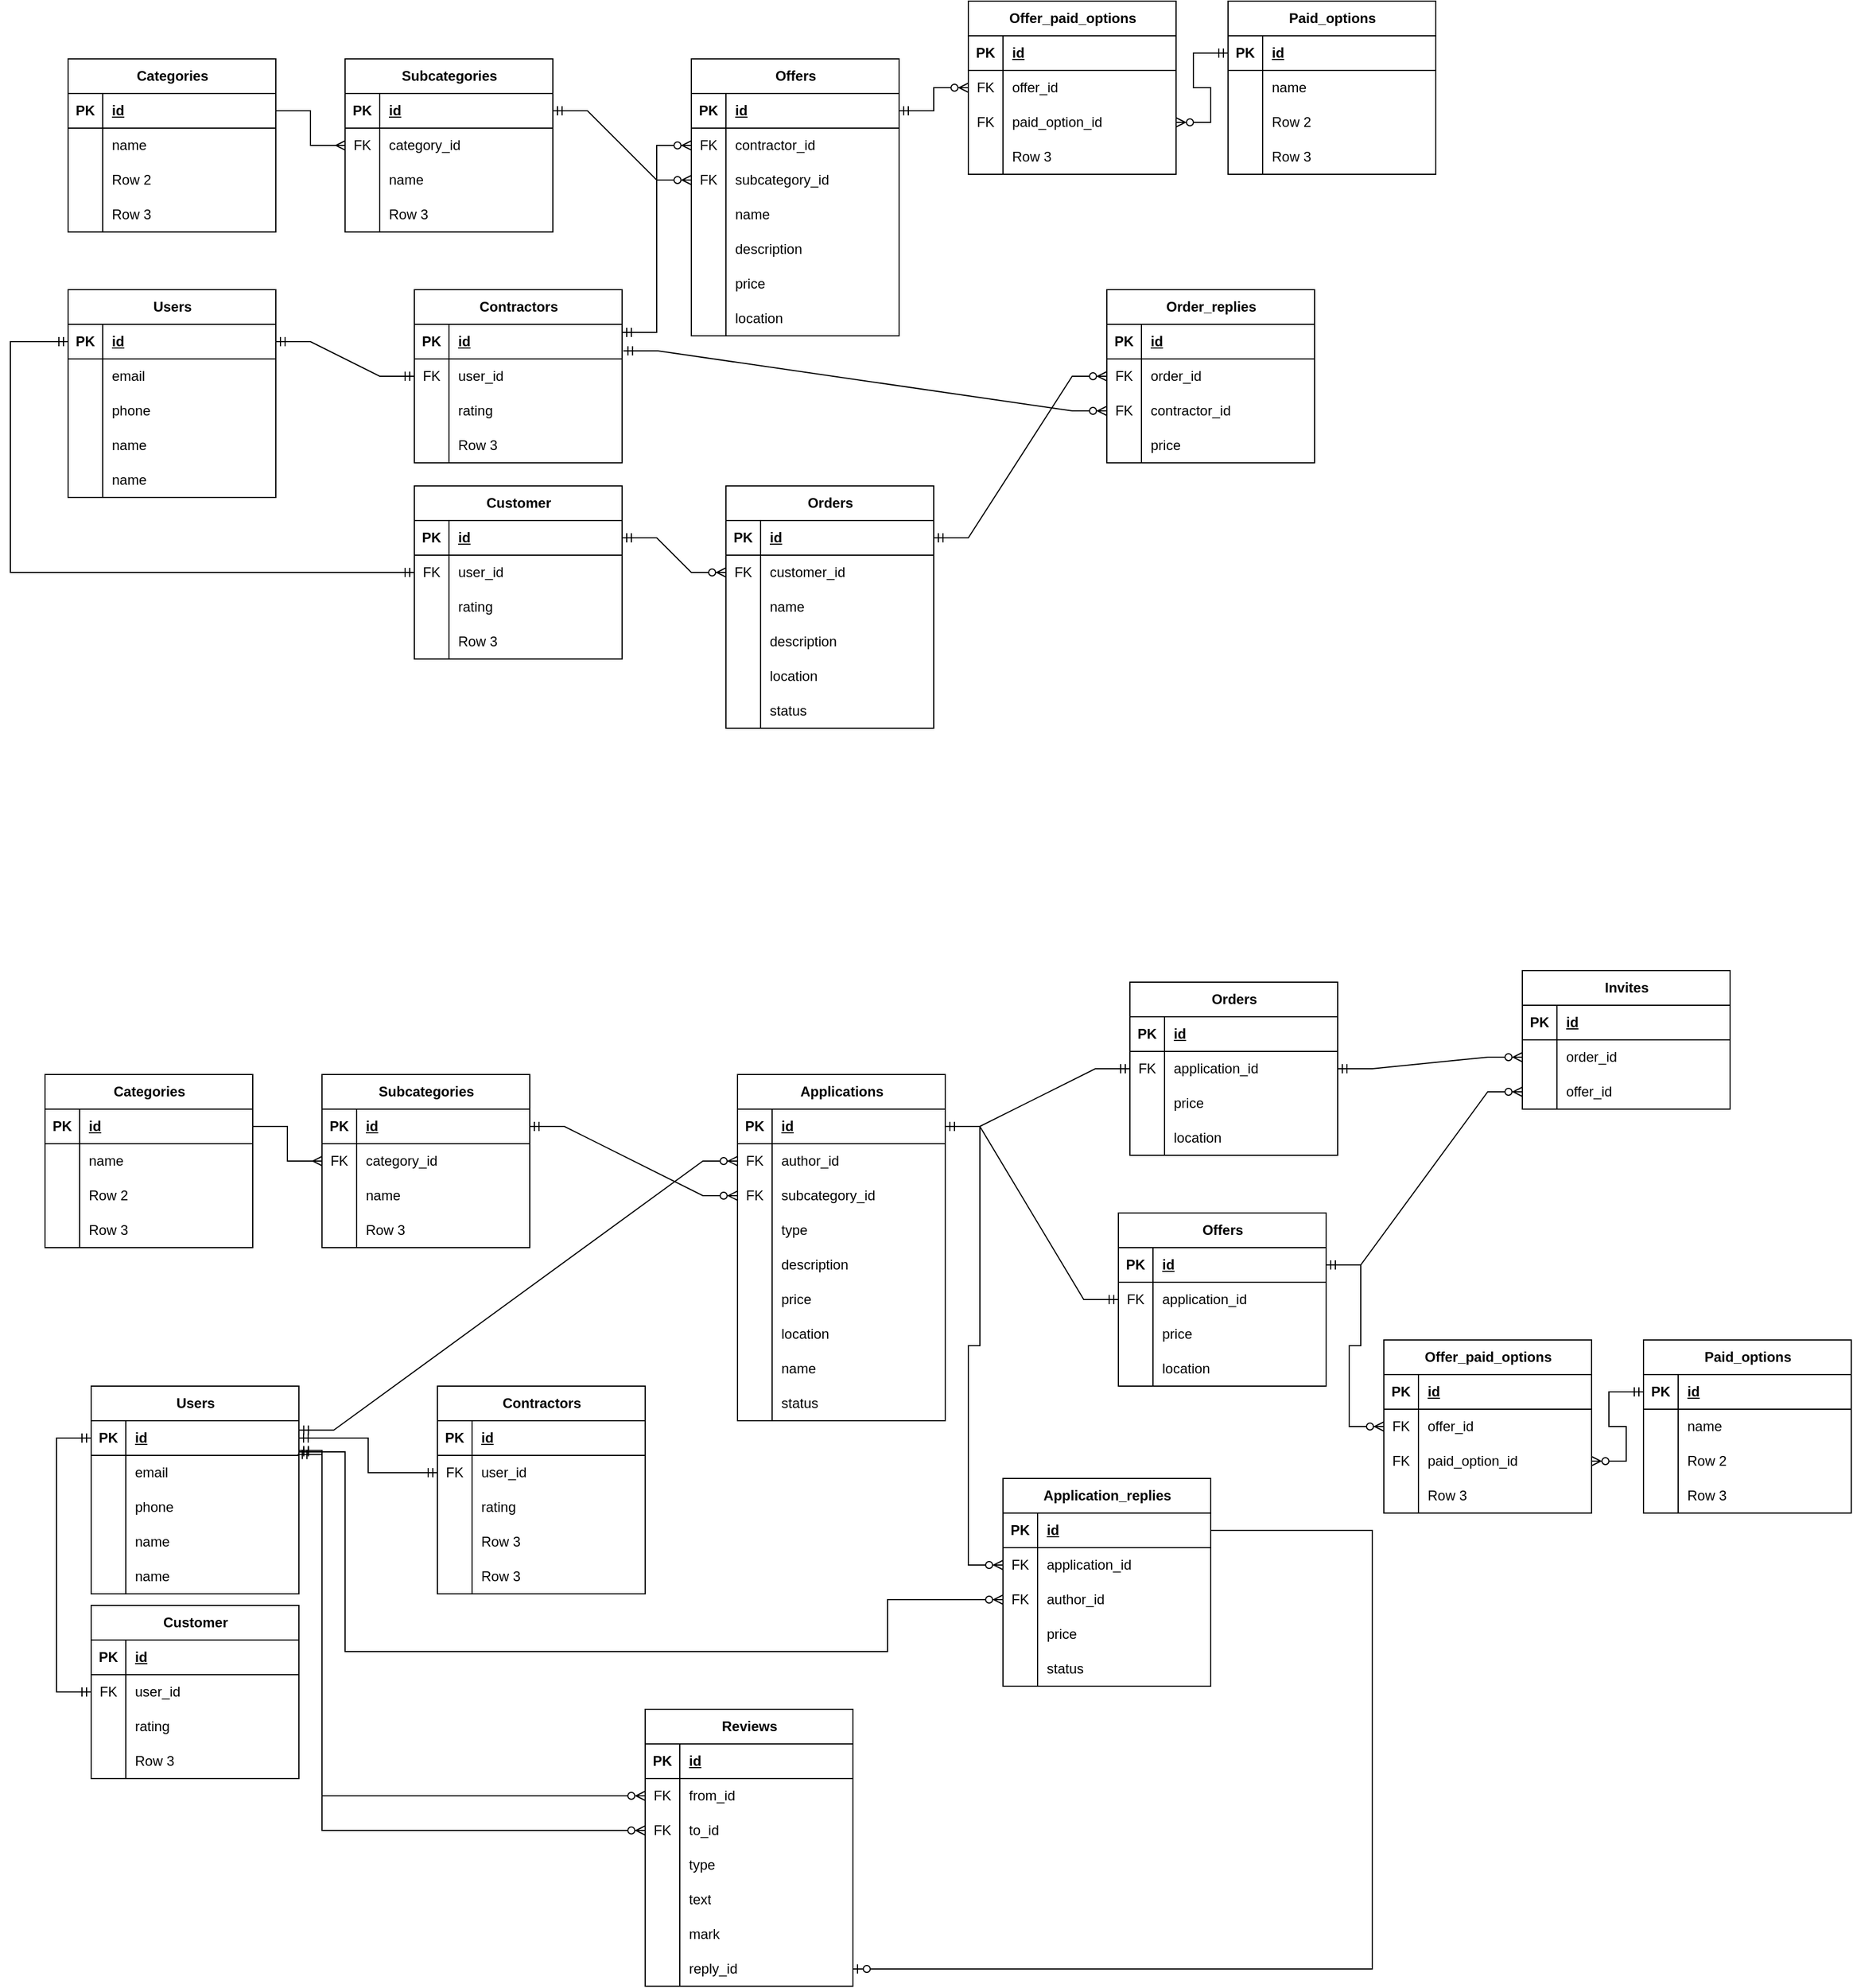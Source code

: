 <mxfile version="23.1.6" type="github">
  <diagram name="Page-1" id="kCnvfpUp0MXOeQUHzLwy">
    <mxGraphModel dx="1264" dy="796" grid="1" gridSize="10" guides="1" tooltips="1" connect="1" arrows="1" fold="1" page="1" pageScale="1" pageWidth="850" pageHeight="1100" math="0" shadow="0">
      <root>
        <mxCell id="0" />
        <mxCell id="1" parent="0" />
        <mxCell id="qDRe_QqXMy3lRqxB2vV3-1" value="Categories" style="shape=table;startSize=30;container=1;collapsible=1;childLayout=tableLayout;fixedRows=1;rowLines=0;fontStyle=1;align=center;resizeLast=1;html=1;" vertex="1" parent="1">
          <mxGeometry x="90" y="70" width="180" height="150" as="geometry" />
        </mxCell>
        <mxCell id="qDRe_QqXMy3lRqxB2vV3-2" value="" style="shape=tableRow;horizontal=0;startSize=0;swimlaneHead=0;swimlaneBody=0;fillColor=none;collapsible=0;dropTarget=0;points=[[0,0.5],[1,0.5]];portConstraint=eastwest;top=0;left=0;right=0;bottom=1;" vertex="1" parent="qDRe_QqXMy3lRqxB2vV3-1">
          <mxGeometry y="30" width="180" height="30" as="geometry" />
        </mxCell>
        <mxCell id="qDRe_QqXMy3lRqxB2vV3-3" value="PK" style="shape=partialRectangle;connectable=0;fillColor=none;top=0;left=0;bottom=0;right=0;fontStyle=1;overflow=hidden;whiteSpace=wrap;html=1;" vertex="1" parent="qDRe_QqXMy3lRqxB2vV3-2">
          <mxGeometry width="30" height="30" as="geometry">
            <mxRectangle width="30" height="30" as="alternateBounds" />
          </mxGeometry>
        </mxCell>
        <mxCell id="qDRe_QqXMy3lRqxB2vV3-4" value="id" style="shape=partialRectangle;connectable=0;fillColor=none;top=0;left=0;bottom=0;right=0;align=left;spacingLeft=6;fontStyle=5;overflow=hidden;whiteSpace=wrap;html=1;" vertex="1" parent="qDRe_QqXMy3lRqxB2vV3-2">
          <mxGeometry x="30" width="150" height="30" as="geometry">
            <mxRectangle width="150" height="30" as="alternateBounds" />
          </mxGeometry>
        </mxCell>
        <mxCell id="qDRe_QqXMy3lRqxB2vV3-5" value="" style="shape=tableRow;horizontal=0;startSize=0;swimlaneHead=0;swimlaneBody=0;fillColor=none;collapsible=0;dropTarget=0;points=[[0,0.5],[1,0.5]];portConstraint=eastwest;top=0;left=0;right=0;bottom=0;" vertex="1" parent="qDRe_QqXMy3lRqxB2vV3-1">
          <mxGeometry y="60" width="180" height="30" as="geometry" />
        </mxCell>
        <mxCell id="qDRe_QqXMy3lRqxB2vV3-6" value="" style="shape=partialRectangle;connectable=0;fillColor=none;top=0;left=0;bottom=0;right=0;editable=1;overflow=hidden;whiteSpace=wrap;html=1;" vertex="1" parent="qDRe_QqXMy3lRqxB2vV3-5">
          <mxGeometry width="30" height="30" as="geometry">
            <mxRectangle width="30" height="30" as="alternateBounds" />
          </mxGeometry>
        </mxCell>
        <mxCell id="qDRe_QqXMy3lRqxB2vV3-7" value="name" style="shape=partialRectangle;connectable=0;fillColor=none;top=0;left=0;bottom=0;right=0;align=left;spacingLeft=6;overflow=hidden;whiteSpace=wrap;html=1;" vertex="1" parent="qDRe_QqXMy3lRqxB2vV3-5">
          <mxGeometry x="30" width="150" height="30" as="geometry">
            <mxRectangle width="150" height="30" as="alternateBounds" />
          </mxGeometry>
        </mxCell>
        <mxCell id="qDRe_QqXMy3lRqxB2vV3-8" value="" style="shape=tableRow;horizontal=0;startSize=0;swimlaneHead=0;swimlaneBody=0;fillColor=none;collapsible=0;dropTarget=0;points=[[0,0.5],[1,0.5]];portConstraint=eastwest;top=0;left=0;right=0;bottom=0;" vertex="1" parent="qDRe_QqXMy3lRqxB2vV3-1">
          <mxGeometry y="90" width="180" height="30" as="geometry" />
        </mxCell>
        <mxCell id="qDRe_QqXMy3lRqxB2vV3-9" value="" style="shape=partialRectangle;connectable=0;fillColor=none;top=0;left=0;bottom=0;right=0;editable=1;overflow=hidden;whiteSpace=wrap;html=1;" vertex="1" parent="qDRe_QqXMy3lRqxB2vV3-8">
          <mxGeometry width="30" height="30" as="geometry">
            <mxRectangle width="30" height="30" as="alternateBounds" />
          </mxGeometry>
        </mxCell>
        <mxCell id="qDRe_QqXMy3lRqxB2vV3-10" value="Row 2" style="shape=partialRectangle;connectable=0;fillColor=none;top=0;left=0;bottom=0;right=0;align=left;spacingLeft=6;overflow=hidden;whiteSpace=wrap;html=1;" vertex="1" parent="qDRe_QqXMy3lRqxB2vV3-8">
          <mxGeometry x="30" width="150" height="30" as="geometry">
            <mxRectangle width="150" height="30" as="alternateBounds" />
          </mxGeometry>
        </mxCell>
        <mxCell id="qDRe_QqXMy3lRqxB2vV3-11" value="" style="shape=tableRow;horizontal=0;startSize=0;swimlaneHead=0;swimlaneBody=0;fillColor=none;collapsible=0;dropTarget=0;points=[[0,0.5],[1,0.5]];portConstraint=eastwest;top=0;left=0;right=0;bottom=0;" vertex="1" parent="qDRe_QqXMy3lRqxB2vV3-1">
          <mxGeometry y="120" width="180" height="30" as="geometry" />
        </mxCell>
        <mxCell id="qDRe_QqXMy3lRqxB2vV3-12" value="" style="shape=partialRectangle;connectable=0;fillColor=none;top=0;left=0;bottom=0;right=0;editable=1;overflow=hidden;whiteSpace=wrap;html=1;" vertex="1" parent="qDRe_QqXMy3lRqxB2vV3-11">
          <mxGeometry width="30" height="30" as="geometry">
            <mxRectangle width="30" height="30" as="alternateBounds" />
          </mxGeometry>
        </mxCell>
        <mxCell id="qDRe_QqXMy3lRqxB2vV3-13" value="Row 3" style="shape=partialRectangle;connectable=0;fillColor=none;top=0;left=0;bottom=0;right=0;align=left;spacingLeft=6;overflow=hidden;whiteSpace=wrap;html=1;" vertex="1" parent="qDRe_QqXMy3lRqxB2vV3-11">
          <mxGeometry x="30" width="150" height="30" as="geometry">
            <mxRectangle width="150" height="30" as="alternateBounds" />
          </mxGeometry>
        </mxCell>
        <mxCell id="qDRe_QqXMy3lRqxB2vV3-14" value="Subcategories" style="shape=table;startSize=30;container=1;collapsible=1;childLayout=tableLayout;fixedRows=1;rowLines=0;fontStyle=1;align=center;resizeLast=1;html=1;" vertex="1" parent="1">
          <mxGeometry x="330" y="70" width="180" height="150" as="geometry" />
        </mxCell>
        <mxCell id="qDRe_QqXMy3lRqxB2vV3-15" value="" style="shape=tableRow;horizontal=0;startSize=0;swimlaneHead=0;swimlaneBody=0;fillColor=none;collapsible=0;dropTarget=0;points=[[0,0.5],[1,0.5]];portConstraint=eastwest;top=0;left=0;right=0;bottom=1;" vertex="1" parent="qDRe_QqXMy3lRqxB2vV3-14">
          <mxGeometry y="30" width="180" height="30" as="geometry" />
        </mxCell>
        <mxCell id="qDRe_QqXMy3lRqxB2vV3-16" value="PK" style="shape=partialRectangle;connectable=0;fillColor=none;top=0;left=0;bottom=0;right=0;fontStyle=1;overflow=hidden;whiteSpace=wrap;html=1;" vertex="1" parent="qDRe_QqXMy3lRqxB2vV3-15">
          <mxGeometry width="30" height="30" as="geometry">
            <mxRectangle width="30" height="30" as="alternateBounds" />
          </mxGeometry>
        </mxCell>
        <mxCell id="qDRe_QqXMy3lRqxB2vV3-17" value="id" style="shape=partialRectangle;connectable=0;fillColor=none;top=0;left=0;bottom=0;right=0;align=left;spacingLeft=6;fontStyle=5;overflow=hidden;whiteSpace=wrap;html=1;" vertex="1" parent="qDRe_QqXMy3lRqxB2vV3-15">
          <mxGeometry x="30" width="150" height="30" as="geometry">
            <mxRectangle width="150" height="30" as="alternateBounds" />
          </mxGeometry>
        </mxCell>
        <mxCell id="qDRe_QqXMy3lRqxB2vV3-18" value="" style="shape=tableRow;horizontal=0;startSize=0;swimlaneHead=0;swimlaneBody=0;fillColor=none;collapsible=0;dropTarget=0;points=[[0,0.5],[1,0.5]];portConstraint=eastwest;top=0;left=0;right=0;bottom=0;" vertex="1" parent="qDRe_QqXMy3lRqxB2vV3-14">
          <mxGeometry y="60" width="180" height="30" as="geometry" />
        </mxCell>
        <mxCell id="qDRe_QqXMy3lRqxB2vV3-19" value="FK" style="shape=partialRectangle;connectable=0;fillColor=none;top=0;left=0;bottom=0;right=0;editable=1;overflow=hidden;whiteSpace=wrap;html=1;" vertex="1" parent="qDRe_QqXMy3lRqxB2vV3-18">
          <mxGeometry width="30" height="30" as="geometry">
            <mxRectangle width="30" height="30" as="alternateBounds" />
          </mxGeometry>
        </mxCell>
        <mxCell id="qDRe_QqXMy3lRqxB2vV3-20" value="category_id" style="shape=partialRectangle;connectable=0;fillColor=none;top=0;left=0;bottom=0;right=0;align=left;spacingLeft=6;overflow=hidden;whiteSpace=wrap;html=1;" vertex="1" parent="qDRe_QqXMy3lRqxB2vV3-18">
          <mxGeometry x="30" width="150" height="30" as="geometry">
            <mxRectangle width="150" height="30" as="alternateBounds" />
          </mxGeometry>
        </mxCell>
        <mxCell id="qDRe_QqXMy3lRqxB2vV3-21" value="" style="shape=tableRow;horizontal=0;startSize=0;swimlaneHead=0;swimlaneBody=0;fillColor=none;collapsible=0;dropTarget=0;points=[[0,0.5],[1,0.5]];portConstraint=eastwest;top=0;left=0;right=0;bottom=0;" vertex="1" parent="qDRe_QqXMy3lRqxB2vV3-14">
          <mxGeometry y="90" width="180" height="30" as="geometry" />
        </mxCell>
        <mxCell id="qDRe_QqXMy3lRqxB2vV3-22" value="" style="shape=partialRectangle;connectable=0;fillColor=none;top=0;left=0;bottom=0;right=0;editable=1;overflow=hidden;whiteSpace=wrap;html=1;" vertex="1" parent="qDRe_QqXMy3lRqxB2vV3-21">
          <mxGeometry width="30" height="30" as="geometry">
            <mxRectangle width="30" height="30" as="alternateBounds" />
          </mxGeometry>
        </mxCell>
        <mxCell id="qDRe_QqXMy3lRqxB2vV3-23" value="name" style="shape=partialRectangle;connectable=0;fillColor=none;top=0;left=0;bottom=0;right=0;align=left;spacingLeft=6;overflow=hidden;whiteSpace=wrap;html=1;" vertex="1" parent="qDRe_QqXMy3lRqxB2vV3-21">
          <mxGeometry x="30" width="150" height="30" as="geometry">
            <mxRectangle width="150" height="30" as="alternateBounds" />
          </mxGeometry>
        </mxCell>
        <mxCell id="qDRe_QqXMy3lRqxB2vV3-24" value="" style="shape=tableRow;horizontal=0;startSize=0;swimlaneHead=0;swimlaneBody=0;fillColor=none;collapsible=0;dropTarget=0;points=[[0,0.5],[1,0.5]];portConstraint=eastwest;top=0;left=0;right=0;bottom=0;" vertex="1" parent="qDRe_QqXMy3lRqxB2vV3-14">
          <mxGeometry y="120" width="180" height="30" as="geometry" />
        </mxCell>
        <mxCell id="qDRe_QqXMy3lRqxB2vV3-25" value="" style="shape=partialRectangle;connectable=0;fillColor=none;top=0;left=0;bottom=0;right=0;editable=1;overflow=hidden;whiteSpace=wrap;html=1;" vertex="1" parent="qDRe_QqXMy3lRqxB2vV3-24">
          <mxGeometry width="30" height="30" as="geometry">
            <mxRectangle width="30" height="30" as="alternateBounds" />
          </mxGeometry>
        </mxCell>
        <mxCell id="qDRe_QqXMy3lRqxB2vV3-26" value="Row 3" style="shape=partialRectangle;connectable=0;fillColor=none;top=0;left=0;bottom=0;right=0;align=left;spacingLeft=6;overflow=hidden;whiteSpace=wrap;html=1;" vertex="1" parent="qDRe_QqXMy3lRqxB2vV3-24">
          <mxGeometry x="30" width="150" height="30" as="geometry">
            <mxRectangle width="150" height="30" as="alternateBounds" />
          </mxGeometry>
        </mxCell>
        <mxCell id="qDRe_QqXMy3lRqxB2vV3-27" value="" style="edgeStyle=entityRelationEdgeStyle;fontSize=12;html=1;endArrow=ERmany;rounded=0;exitX=1;exitY=0.5;exitDx=0;exitDy=0;entryX=0;entryY=0.5;entryDx=0;entryDy=0;" edge="1" parent="1" source="qDRe_QqXMy3lRqxB2vV3-2" target="qDRe_QqXMy3lRqxB2vV3-18">
          <mxGeometry width="100" height="100" relative="1" as="geometry">
            <mxPoint x="370" y="410" as="sourcePoint" />
            <mxPoint x="470" y="310" as="targetPoint" />
          </mxGeometry>
        </mxCell>
        <mxCell id="qDRe_QqXMy3lRqxB2vV3-28" value="Users" style="shape=table;startSize=30;container=1;collapsible=1;childLayout=tableLayout;fixedRows=1;rowLines=0;fontStyle=1;align=center;resizeLast=1;html=1;" vertex="1" parent="1">
          <mxGeometry x="90" y="270" width="180" height="180" as="geometry" />
        </mxCell>
        <mxCell id="qDRe_QqXMy3lRqxB2vV3-29" value="" style="shape=tableRow;horizontal=0;startSize=0;swimlaneHead=0;swimlaneBody=0;fillColor=none;collapsible=0;dropTarget=0;points=[[0,0.5],[1,0.5]];portConstraint=eastwest;top=0;left=0;right=0;bottom=1;" vertex="1" parent="qDRe_QqXMy3lRqxB2vV3-28">
          <mxGeometry y="30" width="180" height="30" as="geometry" />
        </mxCell>
        <mxCell id="qDRe_QqXMy3lRqxB2vV3-30" value="PK" style="shape=partialRectangle;connectable=0;fillColor=none;top=0;left=0;bottom=0;right=0;fontStyle=1;overflow=hidden;whiteSpace=wrap;html=1;" vertex="1" parent="qDRe_QqXMy3lRqxB2vV3-29">
          <mxGeometry width="30" height="30" as="geometry">
            <mxRectangle width="30" height="30" as="alternateBounds" />
          </mxGeometry>
        </mxCell>
        <mxCell id="qDRe_QqXMy3lRqxB2vV3-31" value="id" style="shape=partialRectangle;connectable=0;fillColor=none;top=0;left=0;bottom=0;right=0;align=left;spacingLeft=6;fontStyle=5;overflow=hidden;whiteSpace=wrap;html=1;" vertex="1" parent="qDRe_QqXMy3lRqxB2vV3-29">
          <mxGeometry x="30" width="150" height="30" as="geometry">
            <mxRectangle width="150" height="30" as="alternateBounds" />
          </mxGeometry>
        </mxCell>
        <mxCell id="qDRe_QqXMy3lRqxB2vV3-32" value="" style="shape=tableRow;horizontal=0;startSize=0;swimlaneHead=0;swimlaneBody=0;fillColor=none;collapsible=0;dropTarget=0;points=[[0,0.5],[1,0.5]];portConstraint=eastwest;top=0;left=0;right=0;bottom=0;" vertex="1" parent="qDRe_QqXMy3lRqxB2vV3-28">
          <mxGeometry y="60" width="180" height="30" as="geometry" />
        </mxCell>
        <mxCell id="qDRe_QqXMy3lRqxB2vV3-33" value="" style="shape=partialRectangle;connectable=0;fillColor=none;top=0;left=0;bottom=0;right=0;editable=1;overflow=hidden;whiteSpace=wrap;html=1;" vertex="1" parent="qDRe_QqXMy3lRqxB2vV3-32">
          <mxGeometry width="30" height="30" as="geometry">
            <mxRectangle width="30" height="30" as="alternateBounds" />
          </mxGeometry>
        </mxCell>
        <mxCell id="qDRe_QqXMy3lRqxB2vV3-34" value="email" style="shape=partialRectangle;connectable=0;fillColor=none;top=0;left=0;bottom=0;right=0;align=left;spacingLeft=6;overflow=hidden;whiteSpace=wrap;html=1;" vertex="1" parent="qDRe_QqXMy3lRqxB2vV3-32">
          <mxGeometry x="30" width="150" height="30" as="geometry">
            <mxRectangle width="150" height="30" as="alternateBounds" />
          </mxGeometry>
        </mxCell>
        <mxCell id="qDRe_QqXMy3lRqxB2vV3-35" value="" style="shape=tableRow;horizontal=0;startSize=0;swimlaneHead=0;swimlaneBody=0;fillColor=none;collapsible=0;dropTarget=0;points=[[0,0.5],[1,0.5]];portConstraint=eastwest;top=0;left=0;right=0;bottom=0;" vertex="1" parent="qDRe_QqXMy3lRqxB2vV3-28">
          <mxGeometry y="90" width="180" height="30" as="geometry" />
        </mxCell>
        <mxCell id="qDRe_QqXMy3lRqxB2vV3-36" value="" style="shape=partialRectangle;connectable=0;fillColor=none;top=0;left=0;bottom=0;right=0;editable=1;overflow=hidden;whiteSpace=wrap;html=1;" vertex="1" parent="qDRe_QqXMy3lRqxB2vV3-35">
          <mxGeometry width="30" height="30" as="geometry">
            <mxRectangle width="30" height="30" as="alternateBounds" />
          </mxGeometry>
        </mxCell>
        <mxCell id="qDRe_QqXMy3lRqxB2vV3-37" value="phone" style="shape=partialRectangle;connectable=0;fillColor=none;top=0;left=0;bottom=0;right=0;align=left;spacingLeft=6;overflow=hidden;whiteSpace=wrap;html=1;" vertex="1" parent="qDRe_QqXMy3lRqxB2vV3-35">
          <mxGeometry x="30" width="150" height="30" as="geometry">
            <mxRectangle width="150" height="30" as="alternateBounds" />
          </mxGeometry>
        </mxCell>
        <mxCell id="qDRe_QqXMy3lRqxB2vV3-38" value="" style="shape=tableRow;horizontal=0;startSize=0;swimlaneHead=0;swimlaneBody=0;fillColor=none;collapsible=0;dropTarget=0;points=[[0,0.5],[1,0.5]];portConstraint=eastwest;top=0;left=0;right=0;bottom=0;" vertex="1" parent="qDRe_QqXMy3lRqxB2vV3-28">
          <mxGeometry y="120" width="180" height="30" as="geometry" />
        </mxCell>
        <mxCell id="qDRe_QqXMy3lRqxB2vV3-39" value="" style="shape=partialRectangle;connectable=0;fillColor=none;top=0;left=0;bottom=0;right=0;editable=1;overflow=hidden;whiteSpace=wrap;html=1;" vertex="1" parent="qDRe_QqXMy3lRqxB2vV3-38">
          <mxGeometry width="30" height="30" as="geometry">
            <mxRectangle width="30" height="30" as="alternateBounds" />
          </mxGeometry>
        </mxCell>
        <mxCell id="qDRe_QqXMy3lRqxB2vV3-40" value="name" style="shape=partialRectangle;connectable=0;fillColor=none;top=0;left=0;bottom=0;right=0;align=left;spacingLeft=6;overflow=hidden;whiteSpace=wrap;html=1;" vertex="1" parent="qDRe_QqXMy3lRqxB2vV3-38">
          <mxGeometry x="30" width="150" height="30" as="geometry">
            <mxRectangle width="150" height="30" as="alternateBounds" />
          </mxGeometry>
        </mxCell>
        <mxCell id="qDRe_QqXMy3lRqxB2vV3-41" value="" style="shape=tableRow;horizontal=0;startSize=0;swimlaneHead=0;swimlaneBody=0;fillColor=none;collapsible=0;dropTarget=0;points=[[0,0.5],[1,0.5]];portConstraint=eastwest;top=0;left=0;right=0;bottom=0;" vertex="1" parent="qDRe_QqXMy3lRqxB2vV3-28">
          <mxGeometry y="150" width="180" height="30" as="geometry" />
        </mxCell>
        <mxCell id="qDRe_QqXMy3lRqxB2vV3-42" value="" style="shape=partialRectangle;connectable=0;fillColor=none;top=0;left=0;bottom=0;right=0;editable=1;overflow=hidden;whiteSpace=wrap;html=1;" vertex="1" parent="qDRe_QqXMy3lRqxB2vV3-41">
          <mxGeometry width="30" height="30" as="geometry">
            <mxRectangle width="30" height="30" as="alternateBounds" />
          </mxGeometry>
        </mxCell>
        <mxCell id="qDRe_QqXMy3lRqxB2vV3-43" value="name" style="shape=partialRectangle;connectable=0;fillColor=none;top=0;left=0;bottom=0;right=0;align=left;spacingLeft=6;overflow=hidden;whiteSpace=wrap;html=1;" vertex="1" parent="qDRe_QqXMy3lRqxB2vV3-41">
          <mxGeometry x="30" width="150" height="30" as="geometry">
            <mxRectangle width="150" height="30" as="alternateBounds" />
          </mxGeometry>
        </mxCell>
        <mxCell id="qDRe_QqXMy3lRqxB2vV3-44" value="Сontractors" style="shape=table;startSize=30;container=1;collapsible=1;childLayout=tableLayout;fixedRows=1;rowLines=0;fontStyle=1;align=center;resizeLast=1;html=1;" vertex="1" parent="1">
          <mxGeometry x="390" y="270" width="180" height="150" as="geometry" />
        </mxCell>
        <mxCell id="qDRe_QqXMy3lRqxB2vV3-45" value="" style="shape=tableRow;horizontal=0;startSize=0;swimlaneHead=0;swimlaneBody=0;fillColor=none;collapsible=0;dropTarget=0;points=[[0,0.5],[1,0.5]];portConstraint=eastwest;top=0;left=0;right=0;bottom=1;" vertex="1" parent="qDRe_QqXMy3lRqxB2vV3-44">
          <mxGeometry y="30" width="180" height="30" as="geometry" />
        </mxCell>
        <mxCell id="qDRe_QqXMy3lRqxB2vV3-46" value="PK" style="shape=partialRectangle;connectable=0;fillColor=none;top=0;left=0;bottom=0;right=0;fontStyle=1;overflow=hidden;whiteSpace=wrap;html=1;" vertex="1" parent="qDRe_QqXMy3lRqxB2vV3-45">
          <mxGeometry width="30" height="30" as="geometry">
            <mxRectangle width="30" height="30" as="alternateBounds" />
          </mxGeometry>
        </mxCell>
        <mxCell id="qDRe_QqXMy3lRqxB2vV3-47" value="id" style="shape=partialRectangle;connectable=0;fillColor=none;top=0;left=0;bottom=0;right=0;align=left;spacingLeft=6;fontStyle=5;overflow=hidden;whiteSpace=wrap;html=1;" vertex="1" parent="qDRe_QqXMy3lRqxB2vV3-45">
          <mxGeometry x="30" width="150" height="30" as="geometry">
            <mxRectangle width="150" height="30" as="alternateBounds" />
          </mxGeometry>
        </mxCell>
        <mxCell id="qDRe_QqXMy3lRqxB2vV3-48" value="" style="shape=tableRow;horizontal=0;startSize=0;swimlaneHead=0;swimlaneBody=0;fillColor=none;collapsible=0;dropTarget=0;points=[[0,0.5],[1,0.5]];portConstraint=eastwest;top=0;left=0;right=0;bottom=0;" vertex="1" parent="qDRe_QqXMy3lRqxB2vV3-44">
          <mxGeometry y="60" width="180" height="30" as="geometry" />
        </mxCell>
        <mxCell id="qDRe_QqXMy3lRqxB2vV3-49" value="FK" style="shape=partialRectangle;connectable=0;fillColor=none;top=0;left=0;bottom=0;right=0;editable=1;overflow=hidden;whiteSpace=wrap;html=1;" vertex="1" parent="qDRe_QqXMy3lRqxB2vV3-48">
          <mxGeometry width="30" height="30" as="geometry">
            <mxRectangle width="30" height="30" as="alternateBounds" />
          </mxGeometry>
        </mxCell>
        <mxCell id="qDRe_QqXMy3lRqxB2vV3-50" value="user_id" style="shape=partialRectangle;connectable=0;fillColor=none;top=0;left=0;bottom=0;right=0;align=left;spacingLeft=6;overflow=hidden;whiteSpace=wrap;html=1;" vertex="1" parent="qDRe_QqXMy3lRqxB2vV3-48">
          <mxGeometry x="30" width="150" height="30" as="geometry">
            <mxRectangle width="150" height="30" as="alternateBounds" />
          </mxGeometry>
        </mxCell>
        <mxCell id="qDRe_QqXMy3lRqxB2vV3-51" value="" style="shape=tableRow;horizontal=0;startSize=0;swimlaneHead=0;swimlaneBody=0;fillColor=none;collapsible=0;dropTarget=0;points=[[0,0.5],[1,0.5]];portConstraint=eastwest;top=0;left=0;right=0;bottom=0;" vertex="1" parent="qDRe_QqXMy3lRqxB2vV3-44">
          <mxGeometry y="90" width="180" height="30" as="geometry" />
        </mxCell>
        <mxCell id="qDRe_QqXMy3lRqxB2vV3-52" value="" style="shape=partialRectangle;connectable=0;fillColor=none;top=0;left=0;bottom=0;right=0;editable=1;overflow=hidden;whiteSpace=wrap;html=1;" vertex="1" parent="qDRe_QqXMy3lRqxB2vV3-51">
          <mxGeometry width="30" height="30" as="geometry">
            <mxRectangle width="30" height="30" as="alternateBounds" />
          </mxGeometry>
        </mxCell>
        <mxCell id="qDRe_QqXMy3lRqxB2vV3-53" value="rating" style="shape=partialRectangle;connectable=0;fillColor=none;top=0;left=0;bottom=0;right=0;align=left;spacingLeft=6;overflow=hidden;whiteSpace=wrap;html=1;" vertex="1" parent="qDRe_QqXMy3lRqxB2vV3-51">
          <mxGeometry x="30" width="150" height="30" as="geometry">
            <mxRectangle width="150" height="30" as="alternateBounds" />
          </mxGeometry>
        </mxCell>
        <mxCell id="qDRe_QqXMy3lRqxB2vV3-54" value="" style="shape=tableRow;horizontal=0;startSize=0;swimlaneHead=0;swimlaneBody=0;fillColor=none;collapsible=0;dropTarget=0;points=[[0,0.5],[1,0.5]];portConstraint=eastwest;top=0;left=0;right=0;bottom=0;" vertex="1" parent="qDRe_QqXMy3lRqxB2vV3-44">
          <mxGeometry y="120" width="180" height="30" as="geometry" />
        </mxCell>
        <mxCell id="qDRe_QqXMy3lRqxB2vV3-55" value="" style="shape=partialRectangle;connectable=0;fillColor=none;top=0;left=0;bottom=0;right=0;editable=1;overflow=hidden;whiteSpace=wrap;html=1;" vertex="1" parent="qDRe_QqXMy3lRqxB2vV3-54">
          <mxGeometry width="30" height="30" as="geometry">
            <mxRectangle width="30" height="30" as="alternateBounds" />
          </mxGeometry>
        </mxCell>
        <mxCell id="qDRe_QqXMy3lRqxB2vV3-56" value="Row 3" style="shape=partialRectangle;connectable=0;fillColor=none;top=0;left=0;bottom=0;right=0;align=left;spacingLeft=6;overflow=hidden;whiteSpace=wrap;html=1;" vertex="1" parent="qDRe_QqXMy3lRqxB2vV3-54">
          <mxGeometry x="30" width="150" height="30" as="geometry">
            <mxRectangle width="150" height="30" as="alternateBounds" />
          </mxGeometry>
        </mxCell>
        <mxCell id="qDRe_QqXMy3lRqxB2vV3-57" value="" style="edgeStyle=entityRelationEdgeStyle;fontSize=12;html=1;endArrow=ERmandOne;startArrow=ERmandOne;rounded=0;exitX=1;exitY=0.25;exitDx=0;exitDy=0;entryX=0;entryY=0.5;entryDx=0;entryDy=0;" edge="1" parent="1" source="qDRe_QqXMy3lRqxB2vV3-28" target="qDRe_QqXMy3lRqxB2vV3-48">
          <mxGeometry width="100" height="100" relative="1" as="geometry">
            <mxPoint x="360" y="410" as="sourcePoint" />
            <mxPoint x="460" y="310" as="targetPoint" />
          </mxGeometry>
        </mxCell>
        <mxCell id="qDRe_QqXMy3lRqxB2vV3-58" value="Customer" style="shape=table;startSize=30;container=1;collapsible=1;childLayout=tableLayout;fixedRows=1;rowLines=0;fontStyle=1;align=center;resizeLast=1;html=1;" vertex="1" parent="1">
          <mxGeometry x="390" y="440" width="180" height="150" as="geometry" />
        </mxCell>
        <mxCell id="qDRe_QqXMy3lRqxB2vV3-59" value="" style="shape=tableRow;horizontal=0;startSize=0;swimlaneHead=0;swimlaneBody=0;fillColor=none;collapsible=0;dropTarget=0;points=[[0,0.5],[1,0.5]];portConstraint=eastwest;top=0;left=0;right=0;bottom=1;" vertex="1" parent="qDRe_QqXMy3lRqxB2vV3-58">
          <mxGeometry y="30" width="180" height="30" as="geometry" />
        </mxCell>
        <mxCell id="qDRe_QqXMy3lRqxB2vV3-60" value="PK" style="shape=partialRectangle;connectable=0;fillColor=none;top=0;left=0;bottom=0;right=0;fontStyle=1;overflow=hidden;whiteSpace=wrap;html=1;" vertex="1" parent="qDRe_QqXMy3lRqxB2vV3-59">
          <mxGeometry width="30" height="30" as="geometry">
            <mxRectangle width="30" height="30" as="alternateBounds" />
          </mxGeometry>
        </mxCell>
        <mxCell id="qDRe_QqXMy3lRqxB2vV3-61" value="id" style="shape=partialRectangle;connectable=0;fillColor=none;top=0;left=0;bottom=0;right=0;align=left;spacingLeft=6;fontStyle=5;overflow=hidden;whiteSpace=wrap;html=1;" vertex="1" parent="qDRe_QqXMy3lRqxB2vV3-59">
          <mxGeometry x="30" width="150" height="30" as="geometry">
            <mxRectangle width="150" height="30" as="alternateBounds" />
          </mxGeometry>
        </mxCell>
        <mxCell id="qDRe_QqXMy3lRqxB2vV3-62" value="" style="shape=tableRow;horizontal=0;startSize=0;swimlaneHead=0;swimlaneBody=0;fillColor=none;collapsible=0;dropTarget=0;points=[[0,0.5],[1,0.5]];portConstraint=eastwest;top=0;left=0;right=0;bottom=0;" vertex="1" parent="qDRe_QqXMy3lRqxB2vV3-58">
          <mxGeometry y="60" width="180" height="30" as="geometry" />
        </mxCell>
        <mxCell id="qDRe_QqXMy3lRqxB2vV3-63" value="FK" style="shape=partialRectangle;connectable=0;fillColor=none;top=0;left=0;bottom=0;right=0;editable=1;overflow=hidden;whiteSpace=wrap;html=1;" vertex="1" parent="qDRe_QqXMy3lRqxB2vV3-62">
          <mxGeometry width="30" height="30" as="geometry">
            <mxRectangle width="30" height="30" as="alternateBounds" />
          </mxGeometry>
        </mxCell>
        <mxCell id="qDRe_QqXMy3lRqxB2vV3-64" value="user_id" style="shape=partialRectangle;connectable=0;fillColor=none;top=0;left=0;bottom=0;right=0;align=left;spacingLeft=6;overflow=hidden;whiteSpace=wrap;html=1;" vertex="1" parent="qDRe_QqXMy3lRqxB2vV3-62">
          <mxGeometry x="30" width="150" height="30" as="geometry">
            <mxRectangle width="150" height="30" as="alternateBounds" />
          </mxGeometry>
        </mxCell>
        <mxCell id="qDRe_QqXMy3lRqxB2vV3-65" value="" style="shape=tableRow;horizontal=0;startSize=0;swimlaneHead=0;swimlaneBody=0;fillColor=none;collapsible=0;dropTarget=0;points=[[0,0.5],[1,0.5]];portConstraint=eastwest;top=0;left=0;right=0;bottom=0;" vertex="1" parent="qDRe_QqXMy3lRqxB2vV3-58">
          <mxGeometry y="90" width="180" height="30" as="geometry" />
        </mxCell>
        <mxCell id="qDRe_QqXMy3lRqxB2vV3-66" value="" style="shape=partialRectangle;connectable=0;fillColor=none;top=0;left=0;bottom=0;right=0;editable=1;overflow=hidden;whiteSpace=wrap;html=1;" vertex="1" parent="qDRe_QqXMy3lRqxB2vV3-65">
          <mxGeometry width="30" height="30" as="geometry">
            <mxRectangle width="30" height="30" as="alternateBounds" />
          </mxGeometry>
        </mxCell>
        <mxCell id="qDRe_QqXMy3lRqxB2vV3-67" value="rating" style="shape=partialRectangle;connectable=0;fillColor=none;top=0;left=0;bottom=0;right=0;align=left;spacingLeft=6;overflow=hidden;whiteSpace=wrap;html=1;" vertex="1" parent="qDRe_QqXMy3lRqxB2vV3-65">
          <mxGeometry x="30" width="150" height="30" as="geometry">
            <mxRectangle width="150" height="30" as="alternateBounds" />
          </mxGeometry>
        </mxCell>
        <mxCell id="qDRe_QqXMy3lRqxB2vV3-68" value="" style="shape=tableRow;horizontal=0;startSize=0;swimlaneHead=0;swimlaneBody=0;fillColor=none;collapsible=0;dropTarget=0;points=[[0,0.5],[1,0.5]];portConstraint=eastwest;top=0;left=0;right=0;bottom=0;" vertex="1" parent="qDRe_QqXMy3lRqxB2vV3-58">
          <mxGeometry y="120" width="180" height="30" as="geometry" />
        </mxCell>
        <mxCell id="qDRe_QqXMy3lRqxB2vV3-69" value="" style="shape=partialRectangle;connectable=0;fillColor=none;top=0;left=0;bottom=0;right=0;editable=1;overflow=hidden;whiteSpace=wrap;html=1;" vertex="1" parent="qDRe_QqXMy3lRqxB2vV3-68">
          <mxGeometry width="30" height="30" as="geometry">
            <mxRectangle width="30" height="30" as="alternateBounds" />
          </mxGeometry>
        </mxCell>
        <mxCell id="qDRe_QqXMy3lRqxB2vV3-70" value="Row 3" style="shape=partialRectangle;connectable=0;fillColor=none;top=0;left=0;bottom=0;right=0;align=left;spacingLeft=6;overflow=hidden;whiteSpace=wrap;html=1;" vertex="1" parent="qDRe_QqXMy3lRqxB2vV3-68">
          <mxGeometry x="30" width="150" height="30" as="geometry">
            <mxRectangle width="150" height="30" as="alternateBounds" />
          </mxGeometry>
        </mxCell>
        <mxCell id="qDRe_QqXMy3lRqxB2vV3-71" value="" style="edgeStyle=orthogonalEdgeStyle;fontSize=12;html=1;endArrow=ERmandOne;startArrow=ERmandOne;rounded=0;exitX=0;exitY=0.5;exitDx=0;exitDy=0;entryX=0;entryY=0.5;entryDx=0;entryDy=0;" edge="1" parent="1" target="qDRe_QqXMy3lRqxB2vV3-62" source="qDRe_QqXMy3lRqxB2vV3-29">
          <mxGeometry width="100" height="100" relative="1" as="geometry">
            <mxPoint x="270" y="485" as="sourcePoint" />
            <mxPoint x="460" y="480" as="targetPoint" />
            <Array as="points">
              <mxPoint x="40" y="315" />
              <mxPoint x="40" y="515" />
            </Array>
          </mxGeometry>
        </mxCell>
        <mxCell id="qDRe_QqXMy3lRqxB2vV3-72" value="Orders" style="shape=table;startSize=30;container=1;collapsible=1;childLayout=tableLayout;fixedRows=1;rowLines=0;fontStyle=1;align=center;resizeLast=1;html=1;" vertex="1" parent="1">
          <mxGeometry x="660" y="440" width="180" height="210" as="geometry" />
        </mxCell>
        <mxCell id="qDRe_QqXMy3lRqxB2vV3-73" value="" style="shape=tableRow;horizontal=0;startSize=0;swimlaneHead=0;swimlaneBody=0;fillColor=none;collapsible=0;dropTarget=0;points=[[0,0.5],[1,0.5]];portConstraint=eastwest;top=0;left=0;right=0;bottom=1;" vertex="1" parent="qDRe_QqXMy3lRqxB2vV3-72">
          <mxGeometry y="30" width="180" height="30" as="geometry" />
        </mxCell>
        <mxCell id="qDRe_QqXMy3lRqxB2vV3-74" value="PK" style="shape=partialRectangle;connectable=0;fillColor=none;top=0;left=0;bottom=0;right=0;fontStyle=1;overflow=hidden;whiteSpace=wrap;html=1;" vertex="1" parent="qDRe_QqXMy3lRqxB2vV3-73">
          <mxGeometry width="30" height="30" as="geometry">
            <mxRectangle width="30" height="30" as="alternateBounds" />
          </mxGeometry>
        </mxCell>
        <mxCell id="qDRe_QqXMy3lRqxB2vV3-75" value="id" style="shape=partialRectangle;connectable=0;fillColor=none;top=0;left=0;bottom=0;right=0;align=left;spacingLeft=6;fontStyle=5;overflow=hidden;whiteSpace=wrap;html=1;" vertex="1" parent="qDRe_QqXMy3lRqxB2vV3-73">
          <mxGeometry x="30" width="150" height="30" as="geometry">
            <mxRectangle width="150" height="30" as="alternateBounds" />
          </mxGeometry>
        </mxCell>
        <mxCell id="qDRe_QqXMy3lRqxB2vV3-76" value="" style="shape=tableRow;horizontal=0;startSize=0;swimlaneHead=0;swimlaneBody=0;fillColor=none;collapsible=0;dropTarget=0;points=[[0,0.5],[1,0.5]];portConstraint=eastwest;top=0;left=0;right=0;bottom=0;" vertex="1" parent="qDRe_QqXMy3lRqxB2vV3-72">
          <mxGeometry y="60" width="180" height="30" as="geometry" />
        </mxCell>
        <mxCell id="qDRe_QqXMy3lRqxB2vV3-77" value="FK" style="shape=partialRectangle;connectable=0;fillColor=none;top=0;left=0;bottom=0;right=0;editable=1;overflow=hidden;whiteSpace=wrap;html=1;" vertex="1" parent="qDRe_QqXMy3lRqxB2vV3-76">
          <mxGeometry width="30" height="30" as="geometry">
            <mxRectangle width="30" height="30" as="alternateBounds" />
          </mxGeometry>
        </mxCell>
        <mxCell id="qDRe_QqXMy3lRqxB2vV3-78" value="customer_id" style="shape=partialRectangle;connectable=0;fillColor=none;top=0;left=0;bottom=0;right=0;align=left;spacingLeft=6;overflow=hidden;whiteSpace=wrap;html=1;" vertex="1" parent="qDRe_QqXMy3lRqxB2vV3-76">
          <mxGeometry x="30" width="150" height="30" as="geometry">
            <mxRectangle width="150" height="30" as="alternateBounds" />
          </mxGeometry>
        </mxCell>
        <mxCell id="qDRe_QqXMy3lRqxB2vV3-79" value="" style="shape=tableRow;horizontal=0;startSize=0;swimlaneHead=0;swimlaneBody=0;fillColor=none;collapsible=0;dropTarget=0;points=[[0,0.5],[1,0.5]];portConstraint=eastwest;top=0;left=0;right=0;bottom=0;" vertex="1" parent="qDRe_QqXMy3lRqxB2vV3-72">
          <mxGeometry y="90" width="180" height="30" as="geometry" />
        </mxCell>
        <mxCell id="qDRe_QqXMy3lRqxB2vV3-80" value="" style="shape=partialRectangle;connectable=0;fillColor=none;top=0;left=0;bottom=0;right=0;editable=1;overflow=hidden;whiteSpace=wrap;html=1;" vertex="1" parent="qDRe_QqXMy3lRqxB2vV3-79">
          <mxGeometry width="30" height="30" as="geometry">
            <mxRectangle width="30" height="30" as="alternateBounds" />
          </mxGeometry>
        </mxCell>
        <mxCell id="qDRe_QqXMy3lRqxB2vV3-81" value="name" style="shape=partialRectangle;connectable=0;fillColor=none;top=0;left=0;bottom=0;right=0;align=left;spacingLeft=6;overflow=hidden;whiteSpace=wrap;html=1;" vertex="1" parent="qDRe_QqXMy3lRqxB2vV3-79">
          <mxGeometry x="30" width="150" height="30" as="geometry">
            <mxRectangle width="150" height="30" as="alternateBounds" />
          </mxGeometry>
        </mxCell>
        <mxCell id="qDRe_QqXMy3lRqxB2vV3-82" value="" style="shape=tableRow;horizontal=0;startSize=0;swimlaneHead=0;swimlaneBody=0;fillColor=none;collapsible=0;dropTarget=0;points=[[0,0.5],[1,0.5]];portConstraint=eastwest;top=0;left=0;right=0;bottom=0;" vertex="1" parent="qDRe_QqXMy3lRqxB2vV3-72">
          <mxGeometry y="120" width="180" height="30" as="geometry" />
        </mxCell>
        <mxCell id="qDRe_QqXMy3lRqxB2vV3-83" value="" style="shape=partialRectangle;connectable=0;fillColor=none;top=0;left=0;bottom=0;right=0;editable=1;overflow=hidden;whiteSpace=wrap;html=1;" vertex="1" parent="qDRe_QqXMy3lRqxB2vV3-82">
          <mxGeometry width="30" height="30" as="geometry">
            <mxRectangle width="30" height="30" as="alternateBounds" />
          </mxGeometry>
        </mxCell>
        <mxCell id="qDRe_QqXMy3lRqxB2vV3-84" value="description" style="shape=partialRectangle;connectable=0;fillColor=none;top=0;left=0;bottom=0;right=0;align=left;spacingLeft=6;overflow=hidden;whiteSpace=wrap;html=1;" vertex="1" parent="qDRe_QqXMy3lRqxB2vV3-82">
          <mxGeometry x="30" width="150" height="30" as="geometry">
            <mxRectangle width="150" height="30" as="alternateBounds" />
          </mxGeometry>
        </mxCell>
        <mxCell id="qDRe_QqXMy3lRqxB2vV3-154" value="" style="shape=tableRow;horizontal=0;startSize=0;swimlaneHead=0;swimlaneBody=0;fillColor=none;collapsible=0;dropTarget=0;points=[[0,0.5],[1,0.5]];portConstraint=eastwest;top=0;left=0;right=0;bottom=0;" vertex="1" parent="qDRe_QqXMy3lRqxB2vV3-72">
          <mxGeometry y="150" width="180" height="30" as="geometry" />
        </mxCell>
        <mxCell id="qDRe_QqXMy3lRqxB2vV3-155" value="" style="shape=partialRectangle;connectable=0;fillColor=none;top=0;left=0;bottom=0;right=0;editable=1;overflow=hidden;whiteSpace=wrap;html=1;" vertex="1" parent="qDRe_QqXMy3lRqxB2vV3-154">
          <mxGeometry width="30" height="30" as="geometry">
            <mxRectangle width="30" height="30" as="alternateBounds" />
          </mxGeometry>
        </mxCell>
        <mxCell id="qDRe_QqXMy3lRqxB2vV3-156" value="location" style="shape=partialRectangle;connectable=0;fillColor=none;top=0;left=0;bottom=0;right=0;align=left;spacingLeft=6;overflow=hidden;whiteSpace=wrap;html=1;" vertex="1" parent="qDRe_QqXMy3lRqxB2vV3-154">
          <mxGeometry x="30" width="150" height="30" as="geometry">
            <mxRectangle width="150" height="30" as="alternateBounds" />
          </mxGeometry>
        </mxCell>
        <mxCell id="qDRe_QqXMy3lRqxB2vV3-172" value="" style="shape=tableRow;horizontal=0;startSize=0;swimlaneHead=0;swimlaneBody=0;fillColor=none;collapsible=0;dropTarget=0;points=[[0,0.5],[1,0.5]];portConstraint=eastwest;top=0;left=0;right=0;bottom=0;" vertex="1" parent="qDRe_QqXMy3lRqxB2vV3-72">
          <mxGeometry y="180" width="180" height="30" as="geometry" />
        </mxCell>
        <mxCell id="qDRe_QqXMy3lRqxB2vV3-173" value="" style="shape=partialRectangle;connectable=0;fillColor=none;top=0;left=0;bottom=0;right=0;editable=1;overflow=hidden;whiteSpace=wrap;html=1;" vertex="1" parent="qDRe_QqXMy3lRqxB2vV3-172">
          <mxGeometry width="30" height="30" as="geometry">
            <mxRectangle width="30" height="30" as="alternateBounds" />
          </mxGeometry>
        </mxCell>
        <mxCell id="qDRe_QqXMy3lRqxB2vV3-174" value="status" style="shape=partialRectangle;connectable=0;fillColor=none;top=0;left=0;bottom=0;right=0;align=left;spacingLeft=6;overflow=hidden;whiteSpace=wrap;html=1;" vertex="1" parent="qDRe_QqXMy3lRqxB2vV3-172">
          <mxGeometry x="30" width="150" height="30" as="geometry">
            <mxRectangle width="150" height="30" as="alternateBounds" />
          </mxGeometry>
        </mxCell>
        <mxCell id="qDRe_QqXMy3lRqxB2vV3-85" value="" style="edgeStyle=entityRelationEdgeStyle;fontSize=12;html=1;endArrow=ERzeroToMany;startArrow=ERmandOne;rounded=0;exitX=1;exitY=0.5;exitDx=0;exitDy=0;entryX=0;entryY=0.5;entryDx=0;entryDy=0;" edge="1" parent="1" source="qDRe_QqXMy3lRqxB2vV3-59" target="qDRe_QqXMy3lRqxB2vV3-76">
          <mxGeometry width="100" height="100" relative="1" as="geometry">
            <mxPoint x="500" y="400" as="sourcePoint" />
            <mxPoint x="600" y="300" as="targetPoint" />
          </mxGeometry>
        </mxCell>
        <mxCell id="qDRe_QqXMy3lRqxB2vV3-86" value="Offers" style="shape=table;startSize=30;container=1;collapsible=1;childLayout=tableLayout;fixedRows=1;rowLines=0;fontStyle=1;align=center;resizeLast=1;html=1;" vertex="1" parent="1">
          <mxGeometry x="630" y="70" width="180" height="240" as="geometry" />
        </mxCell>
        <mxCell id="qDRe_QqXMy3lRqxB2vV3-87" value="" style="shape=tableRow;horizontal=0;startSize=0;swimlaneHead=0;swimlaneBody=0;fillColor=none;collapsible=0;dropTarget=0;points=[[0,0.5],[1,0.5]];portConstraint=eastwest;top=0;left=0;right=0;bottom=1;" vertex="1" parent="qDRe_QqXMy3lRqxB2vV3-86">
          <mxGeometry y="30" width="180" height="30" as="geometry" />
        </mxCell>
        <mxCell id="qDRe_QqXMy3lRqxB2vV3-88" value="PK" style="shape=partialRectangle;connectable=0;fillColor=none;top=0;left=0;bottom=0;right=0;fontStyle=1;overflow=hidden;whiteSpace=wrap;html=1;" vertex="1" parent="qDRe_QqXMy3lRqxB2vV3-87">
          <mxGeometry width="30" height="30" as="geometry">
            <mxRectangle width="30" height="30" as="alternateBounds" />
          </mxGeometry>
        </mxCell>
        <mxCell id="qDRe_QqXMy3lRqxB2vV3-89" value="id" style="shape=partialRectangle;connectable=0;fillColor=none;top=0;left=0;bottom=0;right=0;align=left;spacingLeft=6;fontStyle=5;overflow=hidden;whiteSpace=wrap;html=1;" vertex="1" parent="qDRe_QqXMy3lRqxB2vV3-87">
          <mxGeometry x="30" width="150" height="30" as="geometry">
            <mxRectangle width="150" height="30" as="alternateBounds" />
          </mxGeometry>
        </mxCell>
        <mxCell id="qDRe_QqXMy3lRqxB2vV3-90" value="" style="shape=tableRow;horizontal=0;startSize=0;swimlaneHead=0;swimlaneBody=0;fillColor=none;collapsible=0;dropTarget=0;points=[[0,0.5],[1,0.5]];portConstraint=eastwest;top=0;left=0;right=0;bottom=0;" vertex="1" parent="qDRe_QqXMy3lRqxB2vV3-86">
          <mxGeometry y="60" width="180" height="30" as="geometry" />
        </mxCell>
        <mxCell id="qDRe_QqXMy3lRqxB2vV3-91" value="FK" style="shape=partialRectangle;connectable=0;fillColor=none;top=0;left=0;bottom=0;right=0;editable=1;overflow=hidden;whiteSpace=wrap;html=1;" vertex="1" parent="qDRe_QqXMy3lRqxB2vV3-90">
          <mxGeometry width="30" height="30" as="geometry">
            <mxRectangle width="30" height="30" as="alternateBounds" />
          </mxGeometry>
        </mxCell>
        <mxCell id="qDRe_QqXMy3lRqxB2vV3-92" value="contractor_id" style="shape=partialRectangle;connectable=0;fillColor=none;top=0;left=0;bottom=0;right=0;align=left;spacingLeft=6;overflow=hidden;whiteSpace=wrap;html=1;" vertex="1" parent="qDRe_QqXMy3lRqxB2vV3-90">
          <mxGeometry x="30" width="150" height="30" as="geometry">
            <mxRectangle width="150" height="30" as="alternateBounds" />
          </mxGeometry>
        </mxCell>
        <mxCell id="qDRe_QqXMy3lRqxB2vV3-93" value="" style="shape=tableRow;horizontal=0;startSize=0;swimlaneHead=0;swimlaneBody=0;fillColor=none;collapsible=0;dropTarget=0;points=[[0,0.5],[1,0.5]];portConstraint=eastwest;top=0;left=0;right=0;bottom=0;" vertex="1" parent="qDRe_QqXMy3lRqxB2vV3-86">
          <mxGeometry y="90" width="180" height="30" as="geometry" />
        </mxCell>
        <mxCell id="qDRe_QqXMy3lRqxB2vV3-94" value="FK" style="shape=partialRectangle;connectable=0;fillColor=none;top=0;left=0;bottom=0;right=0;editable=1;overflow=hidden;whiteSpace=wrap;html=1;" vertex="1" parent="qDRe_QqXMy3lRqxB2vV3-93">
          <mxGeometry width="30" height="30" as="geometry">
            <mxRectangle width="30" height="30" as="alternateBounds" />
          </mxGeometry>
        </mxCell>
        <mxCell id="qDRe_QqXMy3lRqxB2vV3-95" value="subcategory_id" style="shape=partialRectangle;connectable=0;fillColor=none;top=0;left=0;bottom=0;right=0;align=left;spacingLeft=6;overflow=hidden;whiteSpace=wrap;html=1;" vertex="1" parent="qDRe_QqXMy3lRqxB2vV3-93">
          <mxGeometry x="30" width="150" height="30" as="geometry">
            <mxRectangle width="150" height="30" as="alternateBounds" />
          </mxGeometry>
        </mxCell>
        <mxCell id="qDRe_QqXMy3lRqxB2vV3-96" value="" style="shape=tableRow;horizontal=0;startSize=0;swimlaneHead=0;swimlaneBody=0;fillColor=none;collapsible=0;dropTarget=0;points=[[0,0.5],[1,0.5]];portConstraint=eastwest;top=0;left=0;right=0;bottom=0;" vertex="1" parent="qDRe_QqXMy3lRqxB2vV3-86">
          <mxGeometry y="120" width="180" height="30" as="geometry" />
        </mxCell>
        <mxCell id="qDRe_QqXMy3lRqxB2vV3-97" value="" style="shape=partialRectangle;connectable=0;fillColor=none;top=0;left=0;bottom=0;right=0;editable=1;overflow=hidden;whiteSpace=wrap;html=1;" vertex="1" parent="qDRe_QqXMy3lRqxB2vV3-96">
          <mxGeometry width="30" height="30" as="geometry">
            <mxRectangle width="30" height="30" as="alternateBounds" />
          </mxGeometry>
        </mxCell>
        <mxCell id="qDRe_QqXMy3lRqxB2vV3-98" value="name" style="shape=partialRectangle;connectable=0;fillColor=none;top=0;left=0;bottom=0;right=0;align=left;spacingLeft=6;overflow=hidden;whiteSpace=wrap;html=1;" vertex="1" parent="qDRe_QqXMy3lRqxB2vV3-96">
          <mxGeometry x="30" width="150" height="30" as="geometry">
            <mxRectangle width="150" height="30" as="alternateBounds" />
          </mxGeometry>
        </mxCell>
        <mxCell id="qDRe_QqXMy3lRqxB2vV3-101" value="" style="shape=tableRow;horizontal=0;startSize=0;swimlaneHead=0;swimlaneBody=0;fillColor=none;collapsible=0;dropTarget=0;points=[[0,0.5],[1,0.5]];portConstraint=eastwest;top=0;left=0;right=0;bottom=0;" vertex="1" parent="qDRe_QqXMy3lRqxB2vV3-86">
          <mxGeometry y="150" width="180" height="30" as="geometry" />
        </mxCell>
        <mxCell id="qDRe_QqXMy3lRqxB2vV3-102" value="" style="shape=partialRectangle;connectable=0;fillColor=none;top=0;left=0;bottom=0;right=0;editable=1;overflow=hidden;whiteSpace=wrap;html=1;" vertex="1" parent="qDRe_QqXMy3lRqxB2vV3-101">
          <mxGeometry width="30" height="30" as="geometry">
            <mxRectangle width="30" height="30" as="alternateBounds" />
          </mxGeometry>
        </mxCell>
        <mxCell id="qDRe_QqXMy3lRqxB2vV3-103" value="description" style="shape=partialRectangle;connectable=0;fillColor=none;top=0;left=0;bottom=0;right=0;align=left;spacingLeft=6;overflow=hidden;whiteSpace=wrap;html=1;" vertex="1" parent="qDRe_QqXMy3lRqxB2vV3-101">
          <mxGeometry x="30" width="150" height="30" as="geometry">
            <mxRectangle width="150" height="30" as="alternateBounds" />
          </mxGeometry>
        </mxCell>
        <mxCell id="qDRe_QqXMy3lRqxB2vV3-104" value="" style="shape=tableRow;horizontal=0;startSize=0;swimlaneHead=0;swimlaneBody=0;fillColor=none;collapsible=0;dropTarget=0;points=[[0,0.5],[1,0.5]];portConstraint=eastwest;top=0;left=0;right=0;bottom=0;" vertex="1" parent="qDRe_QqXMy3lRqxB2vV3-86">
          <mxGeometry y="180" width="180" height="30" as="geometry" />
        </mxCell>
        <mxCell id="qDRe_QqXMy3lRqxB2vV3-105" value="" style="shape=partialRectangle;connectable=0;fillColor=none;top=0;left=0;bottom=0;right=0;editable=1;overflow=hidden;whiteSpace=wrap;html=1;" vertex="1" parent="qDRe_QqXMy3lRqxB2vV3-104">
          <mxGeometry width="30" height="30" as="geometry">
            <mxRectangle width="30" height="30" as="alternateBounds" />
          </mxGeometry>
        </mxCell>
        <mxCell id="qDRe_QqXMy3lRqxB2vV3-106" value="price" style="shape=partialRectangle;connectable=0;fillColor=none;top=0;left=0;bottom=0;right=0;align=left;spacingLeft=6;overflow=hidden;whiteSpace=wrap;html=1;" vertex="1" parent="qDRe_QqXMy3lRqxB2vV3-104">
          <mxGeometry x="30" width="150" height="30" as="geometry">
            <mxRectangle width="150" height="30" as="alternateBounds" />
          </mxGeometry>
        </mxCell>
        <mxCell id="qDRe_QqXMy3lRqxB2vV3-107" value="" style="shape=tableRow;horizontal=0;startSize=0;swimlaneHead=0;swimlaneBody=0;fillColor=none;collapsible=0;dropTarget=0;points=[[0,0.5],[1,0.5]];portConstraint=eastwest;top=0;left=0;right=0;bottom=0;" vertex="1" parent="qDRe_QqXMy3lRqxB2vV3-86">
          <mxGeometry y="210" width="180" height="30" as="geometry" />
        </mxCell>
        <mxCell id="qDRe_QqXMy3lRqxB2vV3-108" value="" style="shape=partialRectangle;connectable=0;fillColor=none;top=0;left=0;bottom=0;right=0;editable=1;overflow=hidden;whiteSpace=wrap;html=1;" vertex="1" parent="qDRe_QqXMy3lRqxB2vV3-107">
          <mxGeometry width="30" height="30" as="geometry">
            <mxRectangle width="30" height="30" as="alternateBounds" />
          </mxGeometry>
        </mxCell>
        <mxCell id="qDRe_QqXMy3lRqxB2vV3-109" value="location" style="shape=partialRectangle;connectable=0;fillColor=none;top=0;left=0;bottom=0;right=0;align=left;spacingLeft=6;overflow=hidden;whiteSpace=wrap;html=1;" vertex="1" parent="qDRe_QqXMy3lRqxB2vV3-107">
          <mxGeometry x="30" width="150" height="30" as="geometry">
            <mxRectangle width="150" height="30" as="alternateBounds" />
          </mxGeometry>
        </mxCell>
        <mxCell id="qDRe_QqXMy3lRqxB2vV3-99" value="" style="edgeStyle=entityRelationEdgeStyle;fontSize=12;html=1;endArrow=ERzeroToMany;startArrow=ERmandOne;rounded=0;exitX=1;exitY=0.233;exitDx=0;exitDy=0;entryX=0;entryY=0.5;entryDx=0;entryDy=0;exitPerimeter=0;" edge="1" parent="1" source="qDRe_QqXMy3lRqxB2vV3-45" target="qDRe_QqXMy3lRqxB2vV3-90">
          <mxGeometry width="100" height="100" relative="1" as="geometry">
            <mxPoint x="580" y="495" as="sourcePoint" />
            <mxPoint x="670" y="525" as="targetPoint" />
          </mxGeometry>
        </mxCell>
        <mxCell id="qDRe_QqXMy3lRqxB2vV3-100" value="" style="edgeStyle=entityRelationEdgeStyle;fontSize=12;html=1;endArrow=ERzeroToMany;startArrow=ERmandOne;rounded=0;exitX=1;exitY=0.5;exitDx=0;exitDy=0;entryX=0;entryY=0.5;entryDx=0;entryDy=0;" edge="1" parent="1" source="qDRe_QqXMy3lRqxB2vV3-15" target="qDRe_QqXMy3lRqxB2vV3-93">
          <mxGeometry width="100" height="100" relative="1" as="geometry">
            <mxPoint x="550" y="400" as="sourcePoint" />
            <mxPoint x="650" y="300" as="targetPoint" />
          </mxGeometry>
        </mxCell>
        <mxCell id="qDRe_QqXMy3lRqxB2vV3-110" value="Paid_options" style="shape=table;startSize=30;container=1;collapsible=1;childLayout=tableLayout;fixedRows=1;rowLines=0;fontStyle=1;align=center;resizeLast=1;html=1;" vertex="1" parent="1">
          <mxGeometry x="1095" y="20" width="180" height="150" as="geometry" />
        </mxCell>
        <mxCell id="qDRe_QqXMy3lRqxB2vV3-111" value="" style="shape=tableRow;horizontal=0;startSize=0;swimlaneHead=0;swimlaneBody=0;fillColor=none;collapsible=0;dropTarget=0;points=[[0,0.5],[1,0.5]];portConstraint=eastwest;top=0;left=0;right=0;bottom=1;" vertex="1" parent="qDRe_QqXMy3lRqxB2vV3-110">
          <mxGeometry y="30" width="180" height="30" as="geometry" />
        </mxCell>
        <mxCell id="qDRe_QqXMy3lRqxB2vV3-112" value="PK" style="shape=partialRectangle;connectable=0;fillColor=none;top=0;left=0;bottom=0;right=0;fontStyle=1;overflow=hidden;whiteSpace=wrap;html=1;" vertex="1" parent="qDRe_QqXMy3lRqxB2vV3-111">
          <mxGeometry width="30" height="30" as="geometry">
            <mxRectangle width="30" height="30" as="alternateBounds" />
          </mxGeometry>
        </mxCell>
        <mxCell id="qDRe_QqXMy3lRqxB2vV3-113" value="id" style="shape=partialRectangle;connectable=0;fillColor=none;top=0;left=0;bottom=0;right=0;align=left;spacingLeft=6;fontStyle=5;overflow=hidden;whiteSpace=wrap;html=1;" vertex="1" parent="qDRe_QqXMy3lRqxB2vV3-111">
          <mxGeometry x="30" width="150" height="30" as="geometry">
            <mxRectangle width="150" height="30" as="alternateBounds" />
          </mxGeometry>
        </mxCell>
        <mxCell id="qDRe_QqXMy3lRqxB2vV3-114" value="" style="shape=tableRow;horizontal=0;startSize=0;swimlaneHead=0;swimlaneBody=0;fillColor=none;collapsible=0;dropTarget=0;points=[[0,0.5],[1,0.5]];portConstraint=eastwest;top=0;left=0;right=0;bottom=0;" vertex="1" parent="qDRe_QqXMy3lRqxB2vV3-110">
          <mxGeometry y="60" width="180" height="30" as="geometry" />
        </mxCell>
        <mxCell id="qDRe_QqXMy3lRqxB2vV3-115" value="" style="shape=partialRectangle;connectable=0;fillColor=none;top=0;left=0;bottom=0;right=0;editable=1;overflow=hidden;whiteSpace=wrap;html=1;" vertex="1" parent="qDRe_QqXMy3lRqxB2vV3-114">
          <mxGeometry width="30" height="30" as="geometry">
            <mxRectangle width="30" height="30" as="alternateBounds" />
          </mxGeometry>
        </mxCell>
        <mxCell id="qDRe_QqXMy3lRqxB2vV3-116" value="name" style="shape=partialRectangle;connectable=0;fillColor=none;top=0;left=0;bottom=0;right=0;align=left;spacingLeft=6;overflow=hidden;whiteSpace=wrap;html=1;" vertex="1" parent="qDRe_QqXMy3lRqxB2vV3-114">
          <mxGeometry x="30" width="150" height="30" as="geometry">
            <mxRectangle width="150" height="30" as="alternateBounds" />
          </mxGeometry>
        </mxCell>
        <mxCell id="qDRe_QqXMy3lRqxB2vV3-117" value="" style="shape=tableRow;horizontal=0;startSize=0;swimlaneHead=0;swimlaneBody=0;fillColor=none;collapsible=0;dropTarget=0;points=[[0,0.5],[1,0.5]];portConstraint=eastwest;top=0;left=0;right=0;bottom=0;" vertex="1" parent="qDRe_QqXMy3lRqxB2vV3-110">
          <mxGeometry y="90" width="180" height="30" as="geometry" />
        </mxCell>
        <mxCell id="qDRe_QqXMy3lRqxB2vV3-118" value="" style="shape=partialRectangle;connectable=0;fillColor=none;top=0;left=0;bottom=0;right=0;editable=1;overflow=hidden;whiteSpace=wrap;html=1;" vertex="1" parent="qDRe_QqXMy3lRqxB2vV3-117">
          <mxGeometry width="30" height="30" as="geometry">
            <mxRectangle width="30" height="30" as="alternateBounds" />
          </mxGeometry>
        </mxCell>
        <mxCell id="qDRe_QqXMy3lRqxB2vV3-119" value="Row 2" style="shape=partialRectangle;connectable=0;fillColor=none;top=0;left=0;bottom=0;right=0;align=left;spacingLeft=6;overflow=hidden;whiteSpace=wrap;html=1;" vertex="1" parent="qDRe_QqXMy3lRqxB2vV3-117">
          <mxGeometry x="30" width="150" height="30" as="geometry">
            <mxRectangle width="150" height="30" as="alternateBounds" />
          </mxGeometry>
        </mxCell>
        <mxCell id="qDRe_QqXMy3lRqxB2vV3-120" value="" style="shape=tableRow;horizontal=0;startSize=0;swimlaneHead=0;swimlaneBody=0;fillColor=none;collapsible=0;dropTarget=0;points=[[0,0.5],[1,0.5]];portConstraint=eastwest;top=0;left=0;right=0;bottom=0;" vertex="1" parent="qDRe_QqXMy3lRqxB2vV3-110">
          <mxGeometry y="120" width="180" height="30" as="geometry" />
        </mxCell>
        <mxCell id="qDRe_QqXMy3lRqxB2vV3-121" value="" style="shape=partialRectangle;connectable=0;fillColor=none;top=0;left=0;bottom=0;right=0;editable=1;overflow=hidden;whiteSpace=wrap;html=1;" vertex="1" parent="qDRe_QqXMy3lRqxB2vV3-120">
          <mxGeometry width="30" height="30" as="geometry">
            <mxRectangle width="30" height="30" as="alternateBounds" />
          </mxGeometry>
        </mxCell>
        <mxCell id="qDRe_QqXMy3lRqxB2vV3-122" value="Row 3" style="shape=partialRectangle;connectable=0;fillColor=none;top=0;left=0;bottom=0;right=0;align=left;spacingLeft=6;overflow=hidden;whiteSpace=wrap;html=1;" vertex="1" parent="qDRe_QqXMy3lRqxB2vV3-120">
          <mxGeometry x="30" width="150" height="30" as="geometry">
            <mxRectangle width="150" height="30" as="alternateBounds" />
          </mxGeometry>
        </mxCell>
        <mxCell id="qDRe_QqXMy3lRqxB2vV3-123" value="Offer_paid_options" style="shape=table;startSize=30;container=1;collapsible=1;childLayout=tableLayout;fixedRows=1;rowLines=0;fontStyle=1;align=center;resizeLast=1;html=1;" vertex="1" parent="1">
          <mxGeometry x="870" y="20" width="180" height="150" as="geometry" />
        </mxCell>
        <mxCell id="qDRe_QqXMy3lRqxB2vV3-124" value="" style="shape=tableRow;horizontal=0;startSize=0;swimlaneHead=0;swimlaneBody=0;fillColor=none;collapsible=0;dropTarget=0;points=[[0,0.5],[1,0.5]];portConstraint=eastwest;top=0;left=0;right=0;bottom=1;" vertex="1" parent="qDRe_QqXMy3lRqxB2vV3-123">
          <mxGeometry y="30" width="180" height="30" as="geometry" />
        </mxCell>
        <mxCell id="qDRe_QqXMy3lRqxB2vV3-125" value="PK" style="shape=partialRectangle;connectable=0;fillColor=none;top=0;left=0;bottom=0;right=0;fontStyle=1;overflow=hidden;whiteSpace=wrap;html=1;" vertex="1" parent="qDRe_QqXMy3lRqxB2vV3-124">
          <mxGeometry width="30" height="30" as="geometry">
            <mxRectangle width="30" height="30" as="alternateBounds" />
          </mxGeometry>
        </mxCell>
        <mxCell id="qDRe_QqXMy3lRqxB2vV3-126" value="id" style="shape=partialRectangle;connectable=0;fillColor=none;top=0;left=0;bottom=0;right=0;align=left;spacingLeft=6;fontStyle=5;overflow=hidden;whiteSpace=wrap;html=1;" vertex="1" parent="qDRe_QqXMy3lRqxB2vV3-124">
          <mxGeometry x="30" width="150" height="30" as="geometry">
            <mxRectangle width="150" height="30" as="alternateBounds" />
          </mxGeometry>
        </mxCell>
        <mxCell id="qDRe_QqXMy3lRqxB2vV3-127" value="" style="shape=tableRow;horizontal=0;startSize=0;swimlaneHead=0;swimlaneBody=0;fillColor=none;collapsible=0;dropTarget=0;points=[[0,0.5],[1,0.5]];portConstraint=eastwest;top=0;left=0;right=0;bottom=0;" vertex="1" parent="qDRe_QqXMy3lRqxB2vV3-123">
          <mxGeometry y="60" width="180" height="30" as="geometry" />
        </mxCell>
        <mxCell id="qDRe_QqXMy3lRqxB2vV3-128" value="FK" style="shape=partialRectangle;connectable=0;fillColor=none;top=0;left=0;bottom=0;right=0;editable=1;overflow=hidden;whiteSpace=wrap;html=1;" vertex="1" parent="qDRe_QqXMy3lRqxB2vV3-127">
          <mxGeometry width="30" height="30" as="geometry">
            <mxRectangle width="30" height="30" as="alternateBounds" />
          </mxGeometry>
        </mxCell>
        <mxCell id="qDRe_QqXMy3lRqxB2vV3-129" value="offer_id" style="shape=partialRectangle;connectable=0;fillColor=none;top=0;left=0;bottom=0;right=0;align=left;spacingLeft=6;overflow=hidden;whiteSpace=wrap;html=1;" vertex="1" parent="qDRe_QqXMy3lRqxB2vV3-127">
          <mxGeometry x="30" width="150" height="30" as="geometry">
            <mxRectangle width="150" height="30" as="alternateBounds" />
          </mxGeometry>
        </mxCell>
        <mxCell id="qDRe_QqXMy3lRqxB2vV3-130" value="" style="shape=tableRow;horizontal=0;startSize=0;swimlaneHead=0;swimlaneBody=0;fillColor=none;collapsible=0;dropTarget=0;points=[[0,0.5],[1,0.5]];portConstraint=eastwest;top=0;left=0;right=0;bottom=0;" vertex="1" parent="qDRe_QqXMy3lRqxB2vV3-123">
          <mxGeometry y="90" width="180" height="30" as="geometry" />
        </mxCell>
        <mxCell id="qDRe_QqXMy3lRqxB2vV3-131" value="FK" style="shape=partialRectangle;connectable=0;fillColor=none;top=0;left=0;bottom=0;right=0;editable=1;overflow=hidden;whiteSpace=wrap;html=1;" vertex="1" parent="qDRe_QqXMy3lRqxB2vV3-130">
          <mxGeometry width="30" height="30" as="geometry">
            <mxRectangle width="30" height="30" as="alternateBounds" />
          </mxGeometry>
        </mxCell>
        <mxCell id="qDRe_QqXMy3lRqxB2vV3-132" value="paid_option_id" style="shape=partialRectangle;connectable=0;fillColor=none;top=0;left=0;bottom=0;right=0;align=left;spacingLeft=6;overflow=hidden;whiteSpace=wrap;html=1;" vertex="1" parent="qDRe_QqXMy3lRqxB2vV3-130">
          <mxGeometry x="30" width="150" height="30" as="geometry">
            <mxRectangle width="150" height="30" as="alternateBounds" />
          </mxGeometry>
        </mxCell>
        <mxCell id="qDRe_QqXMy3lRqxB2vV3-133" value="" style="shape=tableRow;horizontal=0;startSize=0;swimlaneHead=0;swimlaneBody=0;fillColor=none;collapsible=0;dropTarget=0;points=[[0,0.5],[1,0.5]];portConstraint=eastwest;top=0;left=0;right=0;bottom=0;" vertex="1" parent="qDRe_QqXMy3lRqxB2vV3-123">
          <mxGeometry y="120" width="180" height="30" as="geometry" />
        </mxCell>
        <mxCell id="qDRe_QqXMy3lRqxB2vV3-134" value="" style="shape=partialRectangle;connectable=0;fillColor=none;top=0;left=0;bottom=0;right=0;editable=1;overflow=hidden;whiteSpace=wrap;html=1;" vertex="1" parent="qDRe_QqXMy3lRqxB2vV3-133">
          <mxGeometry width="30" height="30" as="geometry">
            <mxRectangle width="30" height="30" as="alternateBounds" />
          </mxGeometry>
        </mxCell>
        <mxCell id="qDRe_QqXMy3lRqxB2vV3-135" value="Row 3" style="shape=partialRectangle;connectable=0;fillColor=none;top=0;left=0;bottom=0;right=0;align=left;spacingLeft=6;overflow=hidden;whiteSpace=wrap;html=1;" vertex="1" parent="qDRe_QqXMy3lRqxB2vV3-133">
          <mxGeometry x="30" width="150" height="30" as="geometry">
            <mxRectangle width="150" height="30" as="alternateBounds" />
          </mxGeometry>
        </mxCell>
        <mxCell id="qDRe_QqXMy3lRqxB2vV3-136" value="" style="edgeStyle=entityRelationEdgeStyle;fontSize=12;html=1;endArrow=ERzeroToMany;startArrow=ERmandOne;rounded=0;exitX=1;exitY=0.5;exitDx=0;exitDy=0;entryX=0;entryY=0.5;entryDx=0;entryDy=0;" edge="1" parent="1" source="qDRe_QqXMy3lRqxB2vV3-87" target="qDRe_QqXMy3lRqxB2vV3-127">
          <mxGeometry width="100" height="100" relative="1" as="geometry">
            <mxPoint x="670" y="350" as="sourcePoint" />
            <mxPoint x="770" y="250" as="targetPoint" />
          </mxGeometry>
        </mxCell>
        <mxCell id="qDRe_QqXMy3lRqxB2vV3-137" value="" style="edgeStyle=entityRelationEdgeStyle;fontSize=12;html=1;endArrow=ERzeroToMany;startArrow=ERmandOne;rounded=0;exitX=0;exitY=0.5;exitDx=0;exitDy=0;entryX=1;entryY=0.5;entryDx=0;entryDy=0;" edge="1" parent="1" source="qDRe_QqXMy3lRqxB2vV3-111" target="qDRe_QqXMy3lRqxB2vV3-130">
          <mxGeometry width="100" height="100" relative="1" as="geometry">
            <mxPoint x="820" y="125" as="sourcePoint" />
            <mxPoint x="880" y="105" as="targetPoint" />
          </mxGeometry>
        </mxCell>
        <mxCell id="qDRe_QqXMy3lRqxB2vV3-157" value="Order_replies" style="shape=table;startSize=30;container=1;collapsible=1;childLayout=tableLayout;fixedRows=1;rowLines=0;fontStyle=1;align=center;resizeLast=1;html=1;" vertex="1" parent="1">
          <mxGeometry x="990" y="270" width="180" height="150" as="geometry" />
        </mxCell>
        <mxCell id="qDRe_QqXMy3lRqxB2vV3-158" value="" style="shape=tableRow;horizontal=0;startSize=0;swimlaneHead=0;swimlaneBody=0;fillColor=none;collapsible=0;dropTarget=0;points=[[0,0.5],[1,0.5]];portConstraint=eastwest;top=0;left=0;right=0;bottom=1;" vertex="1" parent="qDRe_QqXMy3lRqxB2vV3-157">
          <mxGeometry y="30" width="180" height="30" as="geometry" />
        </mxCell>
        <mxCell id="qDRe_QqXMy3lRqxB2vV3-159" value="PK" style="shape=partialRectangle;connectable=0;fillColor=none;top=0;left=0;bottom=0;right=0;fontStyle=1;overflow=hidden;whiteSpace=wrap;html=1;" vertex="1" parent="qDRe_QqXMy3lRqxB2vV3-158">
          <mxGeometry width="30" height="30" as="geometry">
            <mxRectangle width="30" height="30" as="alternateBounds" />
          </mxGeometry>
        </mxCell>
        <mxCell id="qDRe_QqXMy3lRqxB2vV3-160" value="id" style="shape=partialRectangle;connectable=0;fillColor=none;top=0;left=0;bottom=0;right=0;align=left;spacingLeft=6;fontStyle=5;overflow=hidden;whiteSpace=wrap;html=1;" vertex="1" parent="qDRe_QqXMy3lRqxB2vV3-158">
          <mxGeometry x="30" width="150" height="30" as="geometry">
            <mxRectangle width="150" height="30" as="alternateBounds" />
          </mxGeometry>
        </mxCell>
        <mxCell id="qDRe_QqXMy3lRqxB2vV3-161" value="" style="shape=tableRow;horizontal=0;startSize=0;swimlaneHead=0;swimlaneBody=0;fillColor=none;collapsible=0;dropTarget=0;points=[[0,0.5],[1,0.5]];portConstraint=eastwest;top=0;left=0;right=0;bottom=0;" vertex="1" parent="qDRe_QqXMy3lRqxB2vV3-157">
          <mxGeometry y="60" width="180" height="30" as="geometry" />
        </mxCell>
        <mxCell id="qDRe_QqXMy3lRqxB2vV3-162" value="FK" style="shape=partialRectangle;connectable=0;fillColor=none;top=0;left=0;bottom=0;right=0;editable=1;overflow=hidden;whiteSpace=wrap;html=1;" vertex="1" parent="qDRe_QqXMy3lRqxB2vV3-161">
          <mxGeometry width="30" height="30" as="geometry">
            <mxRectangle width="30" height="30" as="alternateBounds" />
          </mxGeometry>
        </mxCell>
        <mxCell id="qDRe_QqXMy3lRqxB2vV3-163" value="order_id" style="shape=partialRectangle;connectable=0;fillColor=none;top=0;left=0;bottom=0;right=0;align=left;spacingLeft=6;overflow=hidden;whiteSpace=wrap;html=1;" vertex="1" parent="qDRe_QqXMy3lRqxB2vV3-161">
          <mxGeometry x="30" width="150" height="30" as="geometry">
            <mxRectangle width="150" height="30" as="alternateBounds" />
          </mxGeometry>
        </mxCell>
        <mxCell id="qDRe_QqXMy3lRqxB2vV3-164" value="" style="shape=tableRow;horizontal=0;startSize=0;swimlaneHead=0;swimlaneBody=0;fillColor=none;collapsible=0;dropTarget=0;points=[[0,0.5],[1,0.5]];portConstraint=eastwest;top=0;left=0;right=0;bottom=0;" vertex="1" parent="qDRe_QqXMy3lRqxB2vV3-157">
          <mxGeometry y="90" width="180" height="30" as="geometry" />
        </mxCell>
        <mxCell id="qDRe_QqXMy3lRqxB2vV3-165" value="FK" style="shape=partialRectangle;connectable=0;fillColor=none;top=0;left=0;bottom=0;right=0;editable=1;overflow=hidden;whiteSpace=wrap;html=1;" vertex="1" parent="qDRe_QqXMy3lRqxB2vV3-164">
          <mxGeometry width="30" height="30" as="geometry">
            <mxRectangle width="30" height="30" as="alternateBounds" />
          </mxGeometry>
        </mxCell>
        <mxCell id="qDRe_QqXMy3lRqxB2vV3-166" value="contractor_id" style="shape=partialRectangle;connectable=0;fillColor=none;top=0;left=0;bottom=0;right=0;align=left;spacingLeft=6;overflow=hidden;whiteSpace=wrap;html=1;" vertex="1" parent="qDRe_QqXMy3lRqxB2vV3-164">
          <mxGeometry x="30" width="150" height="30" as="geometry">
            <mxRectangle width="150" height="30" as="alternateBounds" />
          </mxGeometry>
        </mxCell>
        <mxCell id="qDRe_QqXMy3lRqxB2vV3-167" value="" style="shape=tableRow;horizontal=0;startSize=0;swimlaneHead=0;swimlaneBody=0;fillColor=none;collapsible=0;dropTarget=0;points=[[0,0.5],[1,0.5]];portConstraint=eastwest;top=0;left=0;right=0;bottom=0;" vertex="1" parent="qDRe_QqXMy3lRqxB2vV3-157">
          <mxGeometry y="120" width="180" height="30" as="geometry" />
        </mxCell>
        <mxCell id="qDRe_QqXMy3lRqxB2vV3-168" value="" style="shape=partialRectangle;connectable=0;fillColor=none;top=0;left=0;bottom=0;right=0;editable=1;overflow=hidden;whiteSpace=wrap;html=1;" vertex="1" parent="qDRe_QqXMy3lRqxB2vV3-167">
          <mxGeometry width="30" height="30" as="geometry">
            <mxRectangle width="30" height="30" as="alternateBounds" />
          </mxGeometry>
        </mxCell>
        <mxCell id="qDRe_QqXMy3lRqxB2vV3-169" value="price" style="shape=partialRectangle;connectable=0;fillColor=none;top=0;left=0;bottom=0;right=0;align=left;spacingLeft=6;overflow=hidden;whiteSpace=wrap;html=1;" vertex="1" parent="qDRe_QqXMy3lRqxB2vV3-167">
          <mxGeometry x="30" width="150" height="30" as="geometry">
            <mxRectangle width="150" height="30" as="alternateBounds" />
          </mxGeometry>
        </mxCell>
        <mxCell id="qDRe_QqXMy3lRqxB2vV3-170" value="" style="edgeStyle=entityRelationEdgeStyle;fontSize=12;html=1;endArrow=ERzeroToMany;startArrow=ERmandOne;rounded=0;exitX=1.006;exitY=0.767;exitDx=0;exitDy=0;entryX=0;entryY=0.5;entryDx=0;entryDy=0;exitPerimeter=0;endFill=0;" edge="1" parent="1" source="qDRe_QqXMy3lRqxB2vV3-45" target="qDRe_QqXMy3lRqxB2vV3-164">
          <mxGeometry width="100" height="100" relative="1" as="geometry">
            <mxPoint x="880" y="350" as="sourcePoint" />
            <mxPoint x="980" y="250" as="targetPoint" />
          </mxGeometry>
        </mxCell>
        <mxCell id="qDRe_QqXMy3lRqxB2vV3-171" value="" style="edgeStyle=entityRelationEdgeStyle;fontSize=12;html=1;endArrow=ERzeroToMany;startArrow=ERmandOne;rounded=0;exitX=1;exitY=0.5;exitDx=0;exitDy=0;entryX=0;entryY=0.5;entryDx=0;entryDy=0;endFill=0;" edge="1" parent="1" source="qDRe_QqXMy3lRqxB2vV3-73" target="qDRe_QqXMy3lRqxB2vV3-161">
          <mxGeometry width="100" height="100" relative="1" as="geometry">
            <mxPoint x="581" y="333" as="sourcePoint" />
            <mxPoint x="1000" y="385" as="targetPoint" />
          </mxGeometry>
        </mxCell>
        <mxCell id="qDRe_QqXMy3lRqxB2vV3-175" value="Users" style="shape=table;startSize=30;container=1;collapsible=1;childLayout=tableLayout;fixedRows=1;rowLines=0;fontStyle=1;align=center;resizeLast=1;html=1;" vertex="1" parent="1">
          <mxGeometry x="110" y="1220" width="180" height="180" as="geometry" />
        </mxCell>
        <mxCell id="qDRe_QqXMy3lRqxB2vV3-176" value="" style="shape=tableRow;horizontal=0;startSize=0;swimlaneHead=0;swimlaneBody=0;fillColor=none;collapsible=0;dropTarget=0;points=[[0,0.5],[1,0.5]];portConstraint=eastwest;top=0;left=0;right=0;bottom=1;" vertex="1" parent="qDRe_QqXMy3lRqxB2vV3-175">
          <mxGeometry y="30" width="180" height="30" as="geometry" />
        </mxCell>
        <mxCell id="qDRe_QqXMy3lRqxB2vV3-177" value="PK" style="shape=partialRectangle;connectable=0;fillColor=none;top=0;left=0;bottom=0;right=0;fontStyle=1;overflow=hidden;whiteSpace=wrap;html=1;" vertex="1" parent="qDRe_QqXMy3lRqxB2vV3-176">
          <mxGeometry width="30" height="30" as="geometry">
            <mxRectangle width="30" height="30" as="alternateBounds" />
          </mxGeometry>
        </mxCell>
        <mxCell id="qDRe_QqXMy3lRqxB2vV3-178" value="id" style="shape=partialRectangle;connectable=0;fillColor=none;top=0;left=0;bottom=0;right=0;align=left;spacingLeft=6;fontStyle=5;overflow=hidden;whiteSpace=wrap;html=1;" vertex="1" parent="qDRe_QqXMy3lRqxB2vV3-176">
          <mxGeometry x="30" width="150" height="30" as="geometry">
            <mxRectangle width="150" height="30" as="alternateBounds" />
          </mxGeometry>
        </mxCell>
        <mxCell id="qDRe_QqXMy3lRqxB2vV3-179" value="" style="shape=tableRow;horizontal=0;startSize=0;swimlaneHead=0;swimlaneBody=0;fillColor=none;collapsible=0;dropTarget=0;points=[[0,0.5],[1,0.5]];portConstraint=eastwest;top=0;left=0;right=0;bottom=0;" vertex="1" parent="qDRe_QqXMy3lRqxB2vV3-175">
          <mxGeometry y="60" width="180" height="30" as="geometry" />
        </mxCell>
        <mxCell id="qDRe_QqXMy3lRqxB2vV3-180" value="" style="shape=partialRectangle;connectable=0;fillColor=none;top=0;left=0;bottom=0;right=0;editable=1;overflow=hidden;whiteSpace=wrap;html=1;" vertex="1" parent="qDRe_QqXMy3lRqxB2vV3-179">
          <mxGeometry width="30" height="30" as="geometry">
            <mxRectangle width="30" height="30" as="alternateBounds" />
          </mxGeometry>
        </mxCell>
        <mxCell id="qDRe_QqXMy3lRqxB2vV3-181" value="email" style="shape=partialRectangle;connectable=0;fillColor=none;top=0;left=0;bottom=0;right=0;align=left;spacingLeft=6;overflow=hidden;whiteSpace=wrap;html=1;" vertex="1" parent="qDRe_QqXMy3lRqxB2vV3-179">
          <mxGeometry x="30" width="150" height="30" as="geometry">
            <mxRectangle width="150" height="30" as="alternateBounds" />
          </mxGeometry>
        </mxCell>
        <mxCell id="qDRe_QqXMy3lRqxB2vV3-182" value="" style="shape=tableRow;horizontal=0;startSize=0;swimlaneHead=0;swimlaneBody=0;fillColor=none;collapsible=0;dropTarget=0;points=[[0,0.5],[1,0.5]];portConstraint=eastwest;top=0;left=0;right=0;bottom=0;" vertex="1" parent="qDRe_QqXMy3lRqxB2vV3-175">
          <mxGeometry y="90" width="180" height="30" as="geometry" />
        </mxCell>
        <mxCell id="qDRe_QqXMy3lRqxB2vV3-183" value="" style="shape=partialRectangle;connectable=0;fillColor=none;top=0;left=0;bottom=0;right=0;editable=1;overflow=hidden;whiteSpace=wrap;html=1;" vertex="1" parent="qDRe_QqXMy3lRqxB2vV3-182">
          <mxGeometry width="30" height="30" as="geometry">
            <mxRectangle width="30" height="30" as="alternateBounds" />
          </mxGeometry>
        </mxCell>
        <mxCell id="qDRe_QqXMy3lRqxB2vV3-184" value="phone" style="shape=partialRectangle;connectable=0;fillColor=none;top=0;left=0;bottom=0;right=0;align=left;spacingLeft=6;overflow=hidden;whiteSpace=wrap;html=1;" vertex="1" parent="qDRe_QqXMy3lRqxB2vV3-182">
          <mxGeometry x="30" width="150" height="30" as="geometry">
            <mxRectangle width="150" height="30" as="alternateBounds" />
          </mxGeometry>
        </mxCell>
        <mxCell id="qDRe_QqXMy3lRqxB2vV3-185" value="" style="shape=tableRow;horizontal=0;startSize=0;swimlaneHead=0;swimlaneBody=0;fillColor=none;collapsible=0;dropTarget=0;points=[[0,0.5],[1,0.5]];portConstraint=eastwest;top=0;left=0;right=0;bottom=0;" vertex="1" parent="qDRe_QqXMy3lRqxB2vV3-175">
          <mxGeometry y="120" width="180" height="30" as="geometry" />
        </mxCell>
        <mxCell id="qDRe_QqXMy3lRqxB2vV3-186" value="" style="shape=partialRectangle;connectable=0;fillColor=none;top=0;left=0;bottom=0;right=0;editable=1;overflow=hidden;whiteSpace=wrap;html=1;" vertex="1" parent="qDRe_QqXMy3lRqxB2vV3-185">
          <mxGeometry width="30" height="30" as="geometry">
            <mxRectangle width="30" height="30" as="alternateBounds" />
          </mxGeometry>
        </mxCell>
        <mxCell id="qDRe_QqXMy3lRqxB2vV3-187" value="name" style="shape=partialRectangle;connectable=0;fillColor=none;top=0;left=0;bottom=0;right=0;align=left;spacingLeft=6;overflow=hidden;whiteSpace=wrap;html=1;" vertex="1" parent="qDRe_QqXMy3lRqxB2vV3-185">
          <mxGeometry x="30" width="150" height="30" as="geometry">
            <mxRectangle width="150" height="30" as="alternateBounds" />
          </mxGeometry>
        </mxCell>
        <mxCell id="qDRe_QqXMy3lRqxB2vV3-188" value="" style="shape=tableRow;horizontal=0;startSize=0;swimlaneHead=0;swimlaneBody=0;fillColor=none;collapsible=0;dropTarget=0;points=[[0,0.5],[1,0.5]];portConstraint=eastwest;top=0;left=0;right=0;bottom=0;" vertex="1" parent="qDRe_QqXMy3lRqxB2vV3-175">
          <mxGeometry y="150" width="180" height="30" as="geometry" />
        </mxCell>
        <mxCell id="qDRe_QqXMy3lRqxB2vV3-189" value="" style="shape=partialRectangle;connectable=0;fillColor=none;top=0;left=0;bottom=0;right=0;editable=1;overflow=hidden;whiteSpace=wrap;html=1;" vertex="1" parent="qDRe_QqXMy3lRqxB2vV3-188">
          <mxGeometry width="30" height="30" as="geometry">
            <mxRectangle width="30" height="30" as="alternateBounds" />
          </mxGeometry>
        </mxCell>
        <mxCell id="qDRe_QqXMy3lRqxB2vV3-190" value="name" style="shape=partialRectangle;connectable=0;fillColor=none;top=0;left=0;bottom=0;right=0;align=left;spacingLeft=6;overflow=hidden;whiteSpace=wrap;html=1;" vertex="1" parent="qDRe_QqXMy3lRqxB2vV3-188">
          <mxGeometry x="30" width="150" height="30" as="geometry">
            <mxRectangle width="150" height="30" as="alternateBounds" />
          </mxGeometry>
        </mxCell>
        <mxCell id="qDRe_QqXMy3lRqxB2vV3-191" value="Сontractors" style="shape=table;startSize=30;container=1;collapsible=1;childLayout=tableLayout;fixedRows=1;rowLines=0;fontStyle=1;align=center;resizeLast=1;html=1;" vertex="1" parent="1">
          <mxGeometry x="410" y="1220" width="180" height="180" as="geometry" />
        </mxCell>
        <mxCell id="qDRe_QqXMy3lRqxB2vV3-192" value="" style="shape=tableRow;horizontal=0;startSize=0;swimlaneHead=0;swimlaneBody=0;fillColor=none;collapsible=0;dropTarget=0;points=[[0,0.5],[1,0.5]];portConstraint=eastwest;top=0;left=0;right=0;bottom=1;" vertex="1" parent="qDRe_QqXMy3lRqxB2vV3-191">
          <mxGeometry y="30" width="180" height="30" as="geometry" />
        </mxCell>
        <mxCell id="qDRe_QqXMy3lRqxB2vV3-193" value="PK" style="shape=partialRectangle;connectable=0;fillColor=none;top=0;left=0;bottom=0;right=0;fontStyle=1;overflow=hidden;whiteSpace=wrap;html=1;" vertex="1" parent="qDRe_QqXMy3lRqxB2vV3-192">
          <mxGeometry width="30" height="30" as="geometry">
            <mxRectangle width="30" height="30" as="alternateBounds" />
          </mxGeometry>
        </mxCell>
        <mxCell id="qDRe_QqXMy3lRqxB2vV3-194" value="id" style="shape=partialRectangle;connectable=0;fillColor=none;top=0;left=0;bottom=0;right=0;align=left;spacingLeft=6;fontStyle=5;overflow=hidden;whiteSpace=wrap;html=1;" vertex="1" parent="qDRe_QqXMy3lRqxB2vV3-192">
          <mxGeometry x="30" width="150" height="30" as="geometry">
            <mxRectangle width="150" height="30" as="alternateBounds" />
          </mxGeometry>
        </mxCell>
        <mxCell id="qDRe_QqXMy3lRqxB2vV3-195" value="" style="shape=tableRow;horizontal=0;startSize=0;swimlaneHead=0;swimlaneBody=0;fillColor=none;collapsible=0;dropTarget=0;points=[[0,0.5],[1,0.5]];portConstraint=eastwest;top=0;left=0;right=0;bottom=0;" vertex="1" parent="qDRe_QqXMy3lRqxB2vV3-191">
          <mxGeometry y="60" width="180" height="30" as="geometry" />
        </mxCell>
        <mxCell id="qDRe_QqXMy3lRqxB2vV3-196" value="FK" style="shape=partialRectangle;connectable=0;fillColor=none;top=0;left=0;bottom=0;right=0;editable=1;overflow=hidden;whiteSpace=wrap;html=1;" vertex="1" parent="qDRe_QqXMy3lRqxB2vV3-195">
          <mxGeometry width="30" height="30" as="geometry">
            <mxRectangle width="30" height="30" as="alternateBounds" />
          </mxGeometry>
        </mxCell>
        <mxCell id="qDRe_QqXMy3lRqxB2vV3-197" value="user_id" style="shape=partialRectangle;connectable=0;fillColor=none;top=0;left=0;bottom=0;right=0;align=left;spacingLeft=6;overflow=hidden;whiteSpace=wrap;html=1;" vertex="1" parent="qDRe_QqXMy3lRqxB2vV3-195">
          <mxGeometry x="30" width="150" height="30" as="geometry">
            <mxRectangle width="150" height="30" as="alternateBounds" />
          </mxGeometry>
        </mxCell>
        <mxCell id="qDRe_QqXMy3lRqxB2vV3-198" value="" style="shape=tableRow;horizontal=0;startSize=0;swimlaneHead=0;swimlaneBody=0;fillColor=none;collapsible=0;dropTarget=0;points=[[0,0.5],[1,0.5]];portConstraint=eastwest;top=0;left=0;right=0;bottom=0;" vertex="1" parent="qDRe_QqXMy3lRqxB2vV3-191">
          <mxGeometry y="90" width="180" height="30" as="geometry" />
        </mxCell>
        <mxCell id="qDRe_QqXMy3lRqxB2vV3-199" value="" style="shape=partialRectangle;connectable=0;fillColor=none;top=0;left=0;bottom=0;right=0;editable=1;overflow=hidden;whiteSpace=wrap;html=1;" vertex="1" parent="qDRe_QqXMy3lRqxB2vV3-198">
          <mxGeometry width="30" height="30" as="geometry">
            <mxRectangle width="30" height="30" as="alternateBounds" />
          </mxGeometry>
        </mxCell>
        <mxCell id="qDRe_QqXMy3lRqxB2vV3-200" value="rating" style="shape=partialRectangle;connectable=0;fillColor=none;top=0;left=0;bottom=0;right=0;align=left;spacingLeft=6;overflow=hidden;whiteSpace=wrap;html=1;" vertex="1" parent="qDRe_QqXMy3lRqxB2vV3-198">
          <mxGeometry x="30" width="150" height="30" as="geometry">
            <mxRectangle width="150" height="30" as="alternateBounds" />
          </mxGeometry>
        </mxCell>
        <mxCell id="qDRe_QqXMy3lRqxB2vV3-201" value="" style="shape=tableRow;horizontal=0;startSize=0;swimlaneHead=0;swimlaneBody=0;fillColor=none;collapsible=0;dropTarget=0;points=[[0,0.5],[1,0.5]];portConstraint=eastwest;top=0;left=0;right=0;bottom=0;" vertex="1" parent="qDRe_QqXMy3lRqxB2vV3-191">
          <mxGeometry y="120" width="180" height="30" as="geometry" />
        </mxCell>
        <mxCell id="qDRe_QqXMy3lRqxB2vV3-202" value="" style="shape=partialRectangle;connectable=0;fillColor=none;top=0;left=0;bottom=0;right=0;editable=1;overflow=hidden;whiteSpace=wrap;html=1;" vertex="1" parent="qDRe_QqXMy3lRqxB2vV3-201">
          <mxGeometry width="30" height="30" as="geometry">
            <mxRectangle width="30" height="30" as="alternateBounds" />
          </mxGeometry>
        </mxCell>
        <mxCell id="qDRe_QqXMy3lRqxB2vV3-203" value="Row 3" style="shape=partialRectangle;connectable=0;fillColor=none;top=0;left=0;bottom=0;right=0;align=left;spacingLeft=6;overflow=hidden;whiteSpace=wrap;html=1;" vertex="1" parent="qDRe_QqXMy3lRqxB2vV3-201">
          <mxGeometry x="30" width="150" height="30" as="geometry">
            <mxRectangle width="150" height="30" as="alternateBounds" />
          </mxGeometry>
        </mxCell>
        <mxCell id="qDRe_QqXMy3lRqxB2vV3-393" value="" style="shape=tableRow;horizontal=0;startSize=0;swimlaneHead=0;swimlaneBody=0;fillColor=none;collapsible=0;dropTarget=0;points=[[0,0.5],[1,0.5]];portConstraint=eastwest;top=0;left=0;right=0;bottom=0;" vertex="1" parent="qDRe_QqXMy3lRqxB2vV3-191">
          <mxGeometry y="150" width="180" height="30" as="geometry" />
        </mxCell>
        <mxCell id="qDRe_QqXMy3lRqxB2vV3-394" value="" style="shape=partialRectangle;connectable=0;fillColor=none;top=0;left=0;bottom=0;right=0;editable=1;overflow=hidden;whiteSpace=wrap;html=1;" vertex="1" parent="qDRe_QqXMy3lRqxB2vV3-393">
          <mxGeometry width="30" height="30" as="geometry">
            <mxRectangle width="30" height="30" as="alternateBounds" />
          </mxGeometry>
        </mxCell>
        <mxCell id="qDRe_QqXMy3lRqxB2vV3-395" value="Row 3" style="shape=partialRectangle;connectable=0;fillColor=none;top=0;left=0;bottom=0;right=0;align=left;spacingLeft=6;overflow=hidden;whiteSpace=wrap;html=1;" vertex="1" parent="qDRe_QqXMy3lRqxB2vV3-393">
          <mxGeometry x="30" width="150" height="30" as="geometry">
            <mxRectangle width="150" height="30" as="alternateBounds" />
          </mxGeometry>
        </mxCell>
        <mxCell id="qDRe_QqXMy3lRqxB2vV3-204" value="" style="edgeStyle=orthogonalEdgeStyle;fontSize=12;html=1;endArrow=ERmandOne;startArrow=ERmandOne;rounded=0;exitX=1;exitY=0.25;exitDx=0;exitDy=0;entryX=0;entryY=0.5;entryDx=0;entryDy=0;" edge="1" parent="1" source="qDRe_QqXMy3lRqxB2vV3-175" target="qDRe_QqXMy3lRqxB2vV3-195">
          <mxGeometry width="100" height="100" relative="1" as="geometry">
            <mxPoint x="380" y="1360" as="sourcePoint" />
            <mxPoint x="480" y="1260" as="targetPoint" />
          </mxGeometry>
        </mxCell>
        <mxCell id="qDRe_QqXMy3lRqxB2vV3-205" value="Customer" style="shape=table;startSize=30;container=1;collapsible=1;childLayout=tableLayout;fixedRows=1;rowLines=0;fontStyle=1;align=center;resizeLast=1;html=1;" vertex="1" parent="1">
          <mxGeometry x="110" y="1410" width="180" height="150" as="geometry" />
        </mxCell>
        <mxCell id="qDRe_QqXMy3lRqxB2vV3-206" value="" style="shape=tableRow;horizontal=0;startSize=0;swimlaneHead=0;swimlaneBody=0;fillColor=none;collapsible=0;dropTarget=0;points=[[0,0.5],[1,0.5]];portConstraint=eastwest;top=0;left=0;right=0;bottom=1;" vertex="1" parent="qDRe_QqXMy3lRqxB2vV3-205">
          <mxGeometry y="30" width="180" height="30" as="geometry" />
        </mxCell>
        <mxCell id="qDRe_QqXMy3lRqxB2vV3-207" value="PK" style="shape=partialRectangle;connectable=0;fillColor=none;top=0;left=0;bottom=0;right=0;fontStyle=1;overflow=hidden;whiteSpace=wrap;html=1;" vertex="1" parent="qDRe_QqXMy3lRqxB2vV3-206">
          <mxGeometry width="30" height="30" as="geometry">
            <mxRectangle width="30" height="30" as="alternateBounds" />
          </mxGeometry>
        </mxCell>
        <mxCell id="qDRe_QqXMy3lRqxB2vV3-208" value="id" style="shape=partialRectangle;connectable=0;fillColor=none;top=0;left=0;bottom=0;right=0;align=left;spacingLeft=6;fontStyle=5;overflow=hidden;whiteSpace=wrap;html=1;" vertex="1" parent="qDRe_QqXMy3lRqxB2vV3-206">
          <mxGeometry x="30" width="150" height="30" as="geometry">
            <mxRectangle width="150" height="30" as="alternateBounds" />
          </mxGeometry>
        </mxCell>
        <mxCell id="qDRe_QqXMy3lRqxB2vV3-209" value="" style="shape=tableRow;horizontal=0;startSize=0;swimlaneHead=0;swimlaneBody=0;fillColor=none;collapsible=0;dropTarget=0;points=[[0,0.5],[1,0.5]];portConstraint=eastwest;top=0;left=0;right=0;bottom=0;" vertex="1" parent="qDRe_QqXMy3lRqxB2vV3-205">
          <mxGeometry y="60" width="180" height="30" as="geometry" />
        </mxCell>
        <mxCell id="qDRe_QqXMy3lRqxB2vV3-210" value="FK" style="shape=partialRectangle;connectable=0;fillColor=none;top=0;left=0;bottom=0;right=0;editable=1;overflow=hidden;whiteSpace=wrap;html=1;" vertex="1" parent="qDRe_QqXMy3lRqxB2vV3-209">
          <mxGeometry width="30" height="30" as="geometry">
            <mxRectangle width="30" height="30" as="alternateBounds" />
          </mxGeometry>
        </mxCell>
        <mxCell id="qDRe_QqXMy3lRqxB2vV3-211" value="user_id" style="shape=partialRectangle;connectable=0;fillColor=none;top=0;left=0;bottom=0;right=0;align=left;spacingLeft=6;overflow=hidden;whiteSpace=wrap;html=1;" vertex="1" parent="qDRe_QqXMy3lRqxB2vV3-209">
          <mxGeometry x="30" width="150" height="30" as="geometry">
            <mxRectangle width="150" height="30" as="alternateBounds" />
          </mxGeometry>
        </mxCell>
        <mxCell id="qDRe_QqXMy3lRqxB2vV3-212" value="" style="shape=tableRow;horizontal=0;startSize=0;swimlaneHead=0;swimlaneBody=0;fillColor=none;collapsible=0;dropTarget=0;points=[[0,0.5],[1,0.5]];portConstraint=eastwest;top=0;left=0;right=0;bottom=0;" vertex="1" parent="qDRe_QqXMy3lRqxB2vV3-205">
          <mxGeometry y="90" width="180" height="30" as="geometry" />
        </mxCell>
        <mxCell id="qDRe_QqXMy3lRqxB2vV3-213" value="" style="shape=partialRectangle;connectable=0;fillColor=none;top=0;left=0;bottom=0;right=0;editable=1;overflow=hidden;whiteSpace=wrap;html=1;" vertex="1" parent="qDRe_QqXMy3lRqxB2vV3-212">
          <mxGeometry width="30" height="30" as="geometry">
            <mxRectangle width="30" height="30" as="alternateBounds" />
          </mxGeometry>
        </mxCell>
        <mxCell id="qDRe_QqXMy3lRqxB2vV3-214" value="rating" style="shape=partialRectangle;connectable=0;fillColor=none;top=0;left=0;bottom=0;right=0;align=left;spacingLeft=6;overflow=hidden;whiteSpace=wrap;html=1;" vertex="1" parent="qDRe_QqXMy3lRqxB2vV3-212">
          <mxGeometry x="30" width="150" height="30" as="geometry">
            <mxRectangle width="150" height="30" as="alternateBounds" />
          </mxGeometry>
        </mxCell>
        <mxCell id="qDRe_QqXMy3lRqxB2vV3-215" value="" style="shape=tableRow;horizontal=0;startSize=0;swimlaneHead=0;swimlaneBody=0;fillColor=none;collapsible=0;dropTarget=0;points=[[0,0.5],[1,0.5]];portConstraint=eastwest;top=0;left=0;right=0;bottom=0;" vertex="1" parent="qDRe_QqXMy3lRqxB2vV3-205">
          <mxGeometry y="120" width="180" height="30" as="geometry" />
        </mxCell>
        <mxCell id="qDRe_QqXMy3lRqxB2vV3-216" value="" style="shape=partialRectangle;connectable=0;fillColor=none;top=0;left=0;bottom=0;right=0;editable=1;overflow=hidden;whiteSpace=wrap;html=1;" vertex="1" parent="qDRe_QqXMy3lRqxB2vV3-215">
          <mxGeometry width="30" height="30" as="geometry">
            <mxRectangle width="30" height="30" as="alternateBounds" />
          </mxGeometry>
        </mxCell>
        <mxCell id="qDRe_QqXMy3lRqxB2vV3-217" value="Row 3" style="shape=partialRectangle;connectable=0;fillColor=none;top=0;left=0;bottom=0;right=0;align=left;spacingLeft=6;overflow=hidden;whiteSpace=wrap;html=1;" vertex="1" parent="qDRe_QqXMy3lRqxB2vV3-215">
          <mxGeometry x="30" width="150" height="30" as="geometry">
            <mxRectangle width="150" height="30" as="alternateBounds" />
          </mxGeometry>
        </mxCell>
        <mxCell id="qDRe_QqXMy3lRqxB2vV3-218" value="" style="edgeStyle=orthogonalEdgeStyle;fontSize=12;html=1;endArrow=ERmandOne;startArrow=ERmandOne;rounded=0;exitX=0;exitY=0.5;exitDx=0;exitDy=0;entryX=0;entryY=0.5;entryDx=0;entryDy=0;" edge="1" parent="1" source="qDRe_QqXMy3lRqxB2vV3-176" target="qDRe_QqXMy3lRqxB2vV3-209">
          <mxGeometry width="100" height="100" relative="1" as="geometry">
            <mxPoint x="290" y="1435" as="sourcePoint" />
            <mxPoint x="480" y="1430" as="targetPoint" />
            <Array as="points">
              <mxPoint x="80" y="1265" />
              <mxPoint x="80" y="1485" />
            </Array>
          </mxGeometry>
        </mxCell>
        <mxCell id="qDRe_QqXMy3lRqxB2vV3-265" value="Applications" style="shape=table;startSize=30;container=1;collapsible=1;childLayout=tableLayout;fixedRows=1;rowLines=0;fontStyle=1;align=center;resizeLast=1;html=1;" vertex="1" parent="1">
          <mxGeometry x="670" y="950" width="180" height="300" as="geometry" />
        </mxCell>
        <mxCell id="qDRe_QqXMy3lRqxB2vV3-266" value="" style="shape=tableRow;horizontal=0;startSize=0;swimlaneHead=0;swimlaneBody=0;fillColor=none;collapsible=0;dropTarget=0;points=[[0,0.5],[1,0.5]];portConstraint=eastwest;top=0;left=0;right=0;bottom=1;" vertex="1" parent="qDRe_QqXMy3lRqxB2vV3-265">
          <mxGeometry y="30" width="180" height="30" as="geometry" />
        </mxCell>
        <mxCell id="qDRe_QqXMy3lRqxB2vV3-267" value="PK" style="shape=partialRectangle;connectable=0;fillColor=none;top=0;left=0;bottom=0;right=0;fontStyle=1;overflow=hidden;whiteSpace=wrap;html=1;" vertex="1" parent="qDRe_QqXMy3lRqxB2vV3-266">
          <mxGeometry width="30" height="30" as="geometry">
            <mxRectangle width="30" height="30" as="alternateBounds" />
          </mxGeometry>
        </mxCell>
        <mxCell id="qDRe_QqXMy3lRqxB2vV3-268" value="id" style="shape=partialRectangle;connectable=0;fillColor=none;top=0;left=0;bottom=0;right=0;align=left;spacingLeft=6;fontStyle=5;overflow=hidden;whiteSpace=wrap;html=1;" vertex="1" parent="qDRe_QqXMy3lRqxB2vV3-266">
          <mxGeometry x="30" width="150" height="30" as="geometry">
            <mxRectangle width="150" height="30" as="alternateBounds" />
          </mxGeometry>
        </mxCell>
        <mxCell id="qDRe_QqXMy3lRqxB2vV3-269" value="" style="shape=tableRow;horizontal=0;startSize=0;swimlaneHead=0;swimlaneBody=0;fillColor=none;collapsible=0;dropTarget=0;points=[[0,0.5],[1,0.5]];portConstraint=eastwest;top=0;left=0;right=0;bottom=0;" vertex="1" parent="qDRe_QqXMy3lRqxB2vV3-265">
          <mxGeometry y="60" width="180" height="30" as="geometry" />
        </mxCell>
        <mxCell id="qDRe_QqXMy3lRqxB2vV3-270" value="FK" style="shape=partialRectangle;connectable=0;fillColor=none;top=0;left=0;bottom=0;right=0;editable=1;overflow=hidden;whiteSpace=wrap;html=1;" vertex="1" parent="qDRe_QqXMy3lRqxB2vV3-269">
          <mxGeometry width="30" height="30" as="geometry">
            <mxRectangle width="30" height="30" as="alternateBounds" />
          </mxGeometry>
        </mxCell>
        <mxCell id="qDRe_QqXMy3lRqxB2vV3-271" value="author_id" style="shape=partialRectangle;connectable=0;fillColor=none;top=0;left=0;bottom=0;right=0;align=left;spacingLeft=6;overflow=hidden;whiteSpace=wrap;html=1;" vertex="1" parent="qDRe_QqXMy3lRqxB2vV3-269">
          <mxGeometry x="30" width="150" height="30" as="geometry">
            <mxRectangle width="150" height="30" as="alternateBounds" />
          </mxGeometry>
        </mxCell>
        <mxCell id="qDRe_QqXMy3lRqxB2vV3-272" value="" style="shape=tableRow;horizontal=0;startSize=0;swimlaneHead=0;swimlaneBody=0;fillColor=none;collapsible=0;dropTarget=0;points=[[0,0.5],[1,0.5]];portConstraint=eastwest;top=0;left=0;right=0;bottom=0;" vertex="1" parent="qDRe_QqXMy3lRqxB2vV3-265">
          <mxGeometry y="90" width="180" height="30" as="geometry" />
        </mxCell>
        <mxCell id="qDRe_QqXMy3lRqxB2vV3-273" value="FK" style="shape=partialRectangle;connectable=0;fillColor=none;top=0;left=0;bottom=0;right=0;editable=1;overflow=hidden;whiteSpace=wrap;html=1;" vertex="1" parent="qDRe_QqXMy3lRqxB2vV3-272">
          <mxGeometry width="30" height="30" as="geometry">
            <mxRectangle width="30" height="30" as="alternateBounds" />
          </mxGeometry>
        </mxCell>
        <mxCell id="qDRe_QqXMy3lRqxB2vV3-274" value="subcategory_id" style="shape=partialRectangle;connectable=0;fillColor=none;top=0;left=0;bottom=0;right=0;align=left;spacingLeft=6;overflow=hidden;whiteSpace=wrap;html=1;" vertex="1" parent="qDRe_QqXMy3lRqxB2vV3-272">
          <mxGeometry x="30" width="150" height="30" as="geometry">
            <mxRectangle width="150" height="30" as="alternateBounds" />
          </mxGeometry>
        </mxCell>
        <mxCell id="qDRe_QqXMy3lRqxB2vV3-275" value="" style="shape=tableRow;horizontal=0;startSize=0;swimlaneHead=0;swimlaneBody=0;fillColor=none;collapsible=0;dropTarget=0;points=[[0,0.5],[1,0.5]];portConstraint=eastwest;top=0;left=0;right=0;bottom=0;" vertex="1" parent="qDRe_QqXMy3lRqxB2vV3-265">
          <mxGeometry y="120" width="180" height="30" as="geometry" />
        </mxCell>
        <mxCell id="qDRe_QqXMy3lRqxB2vV3-276" value="" style="shape=partialRectangle;connectable=0;fillColor=none;top=0;left=0;bottom=0;right=0;editable=1;overflow=hidden;whiteSpace=wrap;html=1;" vertex="1" parent="qDRe_QqXMy3lRqxB2vV3-275">
          <mxGeometry width="30" height="30" as="geometry">
            <mxRectangle width="30" height="30" as="alternateBounds" />
          </mxGeometry>
        </mxCell>
        <mxCell id="qDRe_QqXMy3lRqxB2vV3-277" value="type" style="shape=partialRectangle;connectable=0;fillColor=none;top=0;left=0;bottom=0;right=0;align=left;spacingLeft=6;overflow=hidden;whiteSpace=wrap;html=1;" vertex="1" parent="qDRe_QqXMy3lRqxB2vV3-275">
          <mxGeometry x="30" width="150" height="30" as="geometry">
            <mxRectangle width="150" height="30" as="alternateBounds" />
          </mxGeometry>
        </mxCell>
        <mxCell id="qDRe_QqXMy3lRqxB2vV3-278" value="" style="shape=tableRow;horizontal=0;startSize=0;swimlaneHead=0;swimlaneBody=0;fillColor=none;collapsible=0;dropTarget=0;points=[[0,0.5],[1,0.5]];portConstraint=eastwest;top=0;left=0;right=0;bottom=0;" vertex="1" parent="qDRe_QqXMy3lRqxB2vV3-265">
          <mxGeometry y="150" width="180" height="30" as="geometry" />
        </mxCell>
        <mxCell id="qDRe_QqXMy3lRqxB2vV3-279" value="" style="shape=partialRectangle;connectable=0;fillColor=none;top=0;left=0;bottom=0;right=0;editable=1;overflow=hidden;whiteSpace=wrap;html=1;" vertex="1" parent="qDRe_QqXMy3lRqxB2vV3-278">
          <mxGeometry width="30" height="30" as="geometry">
            <mxRectangle width="30" height="30" as="alternateBounds" />
          </mxGeometry>
        </mxCell>
        <mxCell id="qDRe_QqXMy3lRqxB2vV3-280" value="description" style="shape=partialRectangle;connectable=0;fillColor=none;top=0;left=0;bottom=0;right=0;align=left;spacingLeft=6;overflow=hidden;whiteSpace=wrap;html=1;" vertex="1" parent="qDRe_QqXMy3lRqxB2vV3-278">
          <mxGeometry x="30" width="150" height="30" as="geometry">
            <mxRectangle width="150" height="30" as="alternateBounds" />
          </mxGeometry>
        </mxCell>
        <mxCell id="qDRe_QqXMy3lRqxB2vV3-281" value="" style="shape=tableRow;horizontal=0;startSize=0;swimlaneHead=0;swimlaneBody=0;fillColor=none;collapsible=0;dropTarget=0;points=[[0,0.5],[1,0.5]];portConstraint=eastwest;top=0;left=0;right=0;bottom=0;" vertex="1" parent="qDRe_QqXMy3lRqxB2vV3-265">
          <mxGeometry y="180" width="180" height="30" as="geometry" />
        </mxCell>
        <mxCell id="qDRe_QqXMy3lRqxB2vV3-282" value="" style="shape=partialRectangle;connectable=0;fillColor=none;top=0;left=0;bottom=0;right=0;editable=1;overflow=hidden;whiteSpace=wrap;html=1;" vertex="1" parent="qDRe_QqXMy3lRqxB2vV3-281">
          <mxGeometry width="30" height="30" as="geometry">
            <mxRectangle width="30" height="30" as="alternateBounds" />
          </mxGeometry>
        </mxCell>
        <mxCell id="qDRe_QqXMy3lRqxB2vV3-283" value="price" style="shape=partialRectangle;connectable=0;fillColor=none;top=0;left=0;bottom=0;right=0;align=left;spacingLeft=6;overflow=hidden;whiteSpace=wrap;html=1;" vertex="1" parent="qDRe_QqXMy3lRqxB2vV3-281">
          <mxGeometry x="30" width="150" height="30" as="geometry">
            <mxRectangle width="150" height="30" as="alternateBounds" />
          </mxGeometry>
        </mxCell>
        <mxCell id="qDRe_QqXMy3lRqxB2vV3-284" value="" style="shape=tableRow;horizontal=0;startSize=0;swimlaneHead=0;swimlaneBody=0;fillColor=none;collapsible=0;dropTarget=0;points=[[0,0.5],[1,0.5]];portConstraint=eastwest;top=0;left=0;right=0;bottom=0;" vertex="1" parent="qDRe_QqXMy3lRqxB2vV3-265">
          <mxGeometry y="210" width="180" height="30" as="geometry" />
        </mxCell>
        <mxCell id="qDRe_QqXMy3lRqxB2vV3-285" value="" style="shape=partialRectangle;connectable=0;fillColor=none;top=0;left=0;bottom=0;right=0;editable=1;overflow=hidden;whiteSpace=wrap;html=1;" vertex="1" parent="qDRe_QqXMy3lRqxB2vV3-284">
          <mxGeometry width="30" height="30" as="geometry">
            <mxRectangle width="30" height="30" as="alternateBounds" />
          </mxGeometry>
        </mxCell>
        <mxCell id="qDRe_QqXMy3lRqxB2vV3-286" value="location" style="shape=partialRectangle;connectable=0;fillColor=none;top=0;left=0;bottom=0;right=0;align=left;spacingLeft=6;overflow=hidden;whiteSpace=wrap;html=1;" vertex="1" parent="qDRe_QqXMy3lRqxB2vV3-284">
          <mxGeometry x="30" width="150" height="30" as="geometry">
            <mxRectangle width="150" height="30" as="alternateBounds" />
          </mxGeometry>
        </mxCell>
        <mxCell id="qDRe_QqXMy3lRqxB2vV3-396" value="" style="shape=tableRow;horizontal=0;startSize=0;swimlaneHead=0;swimlaneBody=0;fillColor=none;collapsible=0;dropTarget=0;points=[[0,0.5],[1,0.5]];portConstraint=eastwest;top=0;left=0;right=0;bottom=0;" vertex="1" parent="qDRe_QqXMy3lRqxB2vV3-265">
          <mxGeometry y="240" width="180" height="30" as="geometry" />
        </mxCell>
        <mxCell id="qDRe_QqXMy3lRqxB2vV3-397" value="" style="shape=partialRectangle;connectable=0;fillColor=none;top=0;left=0;bottom=0;right=0;editable=1;overflow=hidden;whiteSpace=wrap;html=1;" vertex="1" parent="qDRe_QqXMy3lRqxB2vV3-396">
          <mxGeometry width="30" height="30" as="geometry">
            <mxRectangle width="30" height="30" as="alternateBounds" />
          </mxGeometry>
        </mxCell>
        <mxCell id="qDRe_QqXMy3lRqxB2vV3-398" value="name" style="shape=partialRectangle;connectable=0;fillColor=none;top=0;left=0;bottom=0;right=0;align=left;spacingLeft=6;overflow=hidden;whiteSpace=wrap;html=1;" vertex="1" parent="qDRe_QqXMy3lRqxB2vV3-396">
          <mxGeometry x="30" width="150" height="30" as="geometry">
            <mxRectangle width="150" height="30" as="alternateBounds" />
          </mxGeometry>
        </mxCell>
        <mxCell id="qDRe_QqXMy3lRqxB2vV3-405" value="" style="shape=tableRow;horizontal=0;startSize=0;swimlaneHead=0;swimlaneBody=0;fillColor=none;collapsible=0;dropTarget=0;points=[[0,0.5],[1,0.5]];portConstraint=eastwest;top=0;left=0;right=0;bottom=0;" vertex="1" parent="qDRe_QqXMy3lRqxB2vV3-265">
          <mxGeometry y="270" width="180" height="30" as="geometry" />
        </mxCell>
        <mxCell id="qDRe_QqXMy3lRqxB2vV3-406" value="" style="shape=partialRectangle;connectable=0;fillColor=none;top=0;left=0;bottom=0;right=0;editable=1;overflow=hidden;whiteSpace=wrap;html=1;" vertex="1" parent="qDRe_QqXMy3lRqxB2vV3-405">
          <mxGeometry width="30" height="30" as="geometry">
            <mxRectangle width="30" height="30" as="alternateBounds" />
          </mxGeometry>
        </mxCell>
        <mxCell id="qDRe_QqXMy3lRqxB2vV3-407" value="status" style="shape=partialRectangle;connectable=0;fillColor=none;top=0;left=0;bottom=0;right=0;align=left;spacingLeft=6;overflow=hidden;whiteSpace=wrap;html=1;" vertex="1" parent="qDRe_QqXMy3lRqxB2vV3-405">
          <mxGeometry x="30" width="150" height="30" as="geometry">
            <mxRectangle width="150" height="30" as="alternateBounds" />
          </mxGeometry>
        </mxCell>
        <mxCell id="qDRe_QqXMy3lRqxB2vV3-287" value="Categories" style="shape=table;startSize=30;container=1;collapsible=1;childLayout=tableLayout;fixedRows=1;rowLines=0;fontStyle=1;align=center;resizeLast=1;html=1;" vertex="1" parent="1">
          <mxGeometry x="70" y="950" width="180" height="150" as="geometry" />
        </mxCell>
        <mxCell id="qDRe_QqXMy3lRqxB2vV3-288" value="" style="shape=tableRow;horizontal=0;startSize=0;swimlaneHead=0;swimlaneBody=0;fillColor=none;collapsible=0;dropTarget=0;points=[[0,0.5],[1,0.5]];portConstraint=eastwest;top=0;left=0;right=0;bottom=1;" vertex="1" parent="qDRe_QqXMy3lRqxB2vV3-287">
          <mxGeometry y="30" width="180" height="30" as="geometry" />
        </mxCell>
        <mxCell id="qDRe_QqXMy3lRqxB2vV3-289" value="PK" style="shape=partialRectangle;connectable=0;fillColor=none;top=0;left=0;bottom=0;right=0;fontStyle=1;overflow=hidden;whiteSpace=wrap;html=1;" vertex="1" parent="qDRe_QqXMy3lRqxB2vV3-288">
          <mxGeometry width="30" height="30" as="geometry">
            <mxRectangle width="30" height="30" as="alternateBounds" />
          </mxGeometry>
        </mxCell>
        <mxCell id="qDRe_QqXMy3lRqxB2vV3-290" value="id" style="shape=partialRectangle;connectable=0;fillColor=none;top=0;left=0;bottom=0;right=0;align=left;spacingLeft=6;fontStyle=5;overflow=hidden;whiteSpace=wrap;html=1;" vertex="1" parent="qDRe_QqXMy3lRqxB2vV3-288">
          <mxGeometry x="30" width="150" height="30" as="geometry">
            <mxRectangle width="150" height="30" as="alternateBounds" />
          </mxGeometry>
        </mxCell>
        <mxCell id="qDRe_QqXMy3lRqxB2vV3-291" value="" style="shape=tableRow;horizontal=0;startSize=0;swimlaneHead=0;swimlaneBody=0;fillColor=none;collapsible=0;dropTarget=0;points=[[0,0.5],[1,0.5]];portConstraint=eastwest;top=0;left=0;right=0;bottom=0;" vertex="1" parent="qDRe_QqXMy3lRqxB2vV3-287">
          <mxGeometry y="60" width="180" height="30" as="geometry" />
        </mxCell>
        <mxCell id="qDRe_QqXMy3lRqxB2vV3-292" value="" style="shape=partialRectangle;connectable=0;fillColor=none;top=0;left=0;bottom=0;right=0;editable=1;overflow=hidden;whiteSpace=wrap;html=1;" vertex="1" parent="qDRe_QqXMy3lRqxB2vV3-291">
          <mxGeometry width="30" height="30" as="geometry">
            <mxRectangle width="30" height="30" as="alternateBounds" />
          </mxGeometry>
        </mxCell>
        <mxCell id="qDRe_QqXMy3lRqxB2vV3-293" value="name" style="shape=partialRectangle;connectable=0;fillColor=none;top=0;left=0;bottom=0;right=0;align=left;spacingLeft=6;overflow=hidden;whiteSpace=wrap;html=1;" vertex="1" parent="qDRe_QqXMy3lRqxB2vV3-291">
          <mxGeometry x="30" width="150" height="30" as="geometry">
            <mxRectangle width="150" height="30" as="alternateBounds" />
          </mxGeometry>
        </mxCell>
        <mxCell id="qDRe_QqXMy3lRqxB2vV3-294" value="" style="shape=tableRow;horizontal=0;startSize=0;swimlaneHead=0;swimlaneBody=0;fillColor=none;collapsible=0;dropTarget=0;points=[[0,0.5],[1,0.5]];portConstraint=eastwest;top=0;left=0;right=0;bottom=0;" vertex="1" parent="qDRe_QqXMy3lRqxB2vV3-287">
          <mxGeometry y="90" width="180" height="30" as="geometry" />
        </mxCell>
        <mxCell id="qDRe_QqXMy3lRqxB2vV3-295" value="" style="shape=partialRectangle;connectable=0;fillColor=none;top=0;left=0;bottom=0;right=0;editable=1;overflow=hidden;whiteSpace=wrap;html=1;" vertex="1" parent="qDRe_QqXMy3lRqxB2vV3-294">
          <mxGeometry width="30" height="30" as="geometry">
            <mxRectangle width="30" height="30" as="alternateBounds" />
          </mxGeometry>
        </mxCell>
        <mxCell id="qDRe_QqXMy3lRqxB2vV3-296" value="Row 2" style="shape=partialRectangle;connectable=0;fillColor=none;top=0;left=0;bottom=0;right=0;align=left;spacingLeft=6;overflow=hidden;whiteSpace=wrap;html=1;" vertex="1" parent="qDRe_QqXMy3lRqxB2vV3-294">
          <mxGeometry x="30" width="150" height="30" as="geometry">
            <mxRectangle width="150" height="30" as="alternateBounds" />
          </mxGeometry>
        </mxCell>
        <mxCell id="qDRe_QqXMy3lRqxB2vV3-297" value="" style="shape=tableRow;horizontal=0;startSize=0;swimlaneHead=0;swimlaneBody=0;fillColor=none;collapsible=0;dropTarget=0;points=[[0,0.5],[1,0.5]];portConstraint=eastwest;top=0;left=0;right=0;bottom=0;" vertex="1" parent="qDRe_QqXMy3lRqxB2vV3-287">
          <mxGeometry y="120" width="180" height="30" as="geometry" />
        </mxCell>
        <mxCell id="qDRe_QqXMy3lRqxB2vV3-298" value="" style="shape=partialRectangle;connectable=0;fillColor=none;top=0;left=0;bottom=0;right=0;editable=1;overflow=hidden;whiteSpace=wrap;html=1;" vertex="1" parent="qDRe_QqXMy3lRqxB2vV3-297">
          <mxGeometry width="30" height="30" as="geometry">
            <mxRectangle width="30" height="30" as="alternateBounds" />
          </mxGeometry>
        </mxCell>
        <mxCell id="qDRe_QqXMy3lRqxB2vV3-299" value="Row 3" style="shape=partialRectangle;connectable=0;fillColor=none;top=0;left=0;bottom=0;right=0;align=left;spacingLeft=6;overflow=hidden;whiteSpace=wrap;html=1;" vertex="1" parent="qDRe_QqXMy3lRqxB2vV3-297">
          <mxGeometry x="30" width="150" height="30" as="geometry">
            <mxRectangle width="150" height="30" as="alternateBounds" />
          </mxGeometry>
        </mxCell>
        <mxCell id="qDRe_QqXMy3lRqxB2vV3-300" value="Subcategories" style="shape=table;startSize=30;container=1;collapsible=1;childLayout=tableLayout;fixedRows=1;rowLines=0;fontStyle=1;align=center;resizeLast=1;html=1;" vertex="1" parent="1">
          <mxGeometry x="310" y="950" width="180" height="150" as="geometry" />
        </mxCell>
        <mxCell id="qDRe_QqXMy3lRqxB2vV3-301" value="" style="shape=tableRow;horizontal=0;startSize=0;swimlaneHead=0;swimlaneBody=0;fillColor=none;collapsible=0;dropTarget=0;points=[[0,0.5],[1,0.5]];portConstraint=eastwest;top=0;left=0;right=0;bottom=1;" vertex="1" parent="qDRe_QqXMy3lRqxB2vV3-300">
          <mxGeometry y="30" width="180" height="30" as="geometry" />
        </mxCell>
        <mxCell id="qDRe_QqXMy3lRqxB2vV3-302" value="PK" style="shape=partialRectangle;connectable=0;fillColor=none;top=0;left=0;bottom=0;right=0;fontStyle=1;overflow=hidden;whiteSpace=wrap;html=1;" vertex="1" parent="qDRe_QqXMy3lRqxB2vV3-301">
          <mxGeometry width="30" height="30" as="geometry">
            <mxRectangle width="30" height="30" as="alternateBounds" />
          </mxGeometry>
        </mxCell>
        <mxCell id="qDRe_QqXMy3lRqxB2vV3-303" value="id" style="shape=partialRectangle;connectable=0;fillColor=none;top=0;left=0;bottom=0;right=0;align=left;spacingLeft=6;fontStyle=5;overflow=hidden;whiteSpace=wrap;html=1;" vertex="1" parent="qDRe_QqXMy3lRqxB2vV3-301">
          <mxGeometry x="30" width="150" height="30" as="geometry">
            <mxRectangle width="150" height="30" as="alternateBounds" />
          </mxGeometry>
        </mxCell>
        <mxCell id="qDRe_QqXMy3lRqxB2vV3-304" value="" style="shape=tableRow;horizontal=0;startSize=0;swimlaneHead=0;swimlaneBody=0;fillColor=none;collapsible=0;dropTarget=0;points=[[0,0.5],[1,0.5]];portConstraint=eastwest;top=0;left=0;right=0;bottom=0;" vertex="1" parent="qDRe_QqXMy3lRqxB2vV3-300">
          <mxGeometry y="60" width="180" height="30" as="geometry" />
        </mxCell>
        <mxCell id="qDRe_QqXMy3lRqxB2vV3-305" value="FK" style="shape=partialRectangle;connectable=0;fillColor=none;top=0;left=0;bottom=0;right=0;editable=1;overflow=hidden;whiteSpace=wrap;html=1;" vertex="1" parent="qDRe_QqXMy3lRqxB2vV3-304">
          <mxGeometry width="30" height="30" as="geometry">
            <mxRectangle width="30" height="30" as="alternateBounds" />
          </mxGeometry>
        </mxCell>
        <mxCell id="qDRe_QqXMy3lRqxB2vV3-306" value="category_id" style="shape=partialRectangle;connectable=0;fillColor=none;top=0;left=0;bottom=0;right=0;align=left;spacingLeft=6;overflow=hidden;whiteSpace=wrap;html=1;" vertex="1" parent="qDRe_QqXMy3lRqxB2vV3-304">
          <mxGeometry x="30" width="150" height="30" as="geometry">
            <mxRectangle width="150" height="30" as="alternateBounds" />
          </mxGeometry>
        </mxCell>
        <mxCell id="qDRe_QqXMy3lRqxB2vV3-307" value="" style="shape=tableRow;horizontal=0;startSize=0;swimlaneHead=0;swimlaneBody=0;fillColor=none;collapsible=0;dropTarget=0;points=[[0,0.5],[1,0.5]];portConstraint=eastwest;top=0;left=0;right=0;bottom=0;" vertex="1" parent="qDRe_QqXMy3lRqxB2vV3-300">
          <mxGeometry y="90" width="180" height="30" as="geometry" />
        </mxCell>
        <mxCell id="qDRe_QqXMy3lRqxB2vV3-308" value="" style="shape=partialRectangle;connectable=0;fillColor=none;top=0;left=0;bottom=0;right=0;editable=1;overflow=hidden;whiteSpace=wrap;html=1;" vertex="1" parent="qDRe_QqXMy3lRqxB2vV3-307">
          <mxGeometry width="30" height="30" as="geometry">
            <mxRectangle width="30" height="30" as="alternateBounds" />
          </mxGeometry>
        </mxCell>
        <mxCell id="qDRe_QqXMy3lRqxB2vV3-309" value="name" style="shape=partialRectangle;connectable=0;fillColor=none;top=0;left=0;bottom=0;right=0;align=left;spacingLeft=6;overflow=hidden;whiteSpace=wrap;html=1;" vertex="1" parent="qDRe_QqXMy3lRqxB2vV3-307">
          <mxGeometry x="30" width="150" height="30" as="geometry">
            <mxRectangle width="150" height="30" as="alternateBounds" />
          </mxGeometry>
        </mxCell>
        <mxCell id="qDRe_QqXMy3lRqxB2vV3-310" value="" style="shape=tableRow;horizontal=0;startSize=0;swimlaneHead=0;swimlaneBody=0;fillColor=none;collapsible=0;dropTarget=0;points=[[0,0.5],[1,0.5]];portConstraint=eastwest;top=0;left=0;right=0;bottom=0;" vertex="1" parent="qDRe_QqXMy3lRqxB2vV3-300">
          <mxGeometry y="120" width="180" height="30" as="geometry" />
        </mxCell>
        <mxCell id="qDRe_QqXMy3lRqxB2vV3-311" value="" style="shape=partialRectangle;connectable=0;fillColor=none;top=0;left=0;bottom=0;right=0;editable=1;overflow=hidden;whiteSpace=wrap;html=1;" vertex="1" parent="qDRe_QqXMy3lRqxB2vV3-310">
          <mxGeometry width="30" height="30" as="geometry">
            <mxRectangle width="30" height="30" as="alternateBounds" />
          </mxGeometry>
        </mxCell>
        <mxCell id="qDRe_QqXMy3lRqxB2vV3-312" value="Row 3" style="shape=partialRectangle;connectable=0;fillColor=none;top=0;left=0;bottom=0;right=0;align=left;spacingLeft=6;overflow=hidden;whiteSpace=wrap;html=1;" vertex="1" parent="qDRe_QqXMy3lRqxB2vV3-310">
          <mxGeometry x="30" width="150" height="30" as="geometry">
            <mxRectangle width="150" height="30" as="alternateBounds" />
          </mxGeometry>
        </mxCell>
        <mxCell id="qDRe_QqXMy3lRqxB2vV3-313" value="" style="edgeStyle=entityRelationEdgeStyle;fontSize=12;html=1;endArrow=ERmany;rounded=0;exitX=1;exitY=0.5;exitDx=0;exitDy=0;entryX=0;entryY=0.5;entryDx=0;entryDy=0;" edge="1" parent="1" source="qDRe_QqXMy3lRqxB2vV3-288" target="qDRe_QqXMy3lRqxB2vV3-304">
          <mxGeometry width="100" height="100" relative="1" as="geometry">
            <mxPoint x="350" y="1290" as="sourcePoint" />
            <mxPoint x="450" y="1190" as="targetPoint" />
          </mxGeometry>
        </mxCell>
        <mxCell id="qDRe_QqXMy3lRqxB2vV3-314" value="" style="edgeStyle=entityRelationEdgeStyle;fontSize=12;html=1;endArrow=ERzeroToMany;startArrow=ERmandOne;rounded=0;exitX=1;exitY=0.5;exitDx=0;exitDy=0;entryX=0;entryY=0.5;entryDx=0;entryDy=0;" edge="1" parent="1" source="qDRe_QqXMy3lRqxB2vV3-301" target="qDRe_QqXMy3lRqxB2vV3-272">
          <mxGeometry width="100" height="100" relative="1" as="geometry">
            <mxPoint x="530" y="375" as="sourcePoint" />
            <mxPoint x="650" y="435" as="targetPoint" />
          </mxGeometry>
        </mxCell>
        <mxCell id="qDRe_QqXMy3lRqxB2vV3-315" value="Offers" style="shape=table;startSize=30;container=1;collapsible=1;childLayout=tableLayout;fixedRows=1;rowLines=0;fontStyle=1;align=center;resizeLast=1;html=1;" vertex="1" parent="1">
          <mxGeometry x="1000" y="1070" width="180" height="150" as="geometry" />
        </mxCell>
        <mxCell id="qDRe_QqXMy3lRqxB2vV3-316" value="" style="shape=tableRow;horizontal=0;startSize=0;swimlaneHead=0;swimlaneBody=0;fillColor=none;collapsible=0;dropTarget=0;points=[[0,0.5],[1,0.5]];portConstraint=eastwest;top=0;left=0;right=0;bottom=1;" vertex="1" parent="qDRe_QqXMy3lRqxB2vV3-315">
          <mxGeometry y="30" width="180" height="30" as="geometry" />
        </mxCell>
        <mxCell id="qDRe_QqXMy3lRqxB2vV3-317" value="PK" style="shape=partialRectangle;connectable=0;fillColor=none;top=0;left=0;bottom=0;right=0;fontStyle=1;overflow=hidden;whiteSpace=wrap;html=1;" vertex="1" parent="qDRe_QqXMy3lRqxB2vV3-316">
          <mxGeometry width="30" height="30" as="geometry">
            <mxRectangle width="30" height="30" as="alternateBounds" />
          </mxGeometry>
        </mxCell>
        <mxCell id="qDRe_QqXMy3lRqxB2vV3-318" value="id" style="shape=partialRectangle;connectable=0;fillColor=none;top=0;left=0;bottom=0;right=0;align=left;spacingLeft=6;fontStyle=5;overflow=hidden;whiteSpace=wrap;html=1;" vertex="1" parent="qDRe_QqXMy3lRqxB2vV3-316">
          <mxGeometry x="30" width="150" height="30" as="geometry">
            <mxRectangle width="150" height="30" as="alternateBounds" />
          </mxGeometry>
        </mxCell>
        <mxCell id="qDRe_QqXMy3lRqxB2vV3-319" value="" style="shape=tableRow;horizontal=0;startSize=0;swimlaneHead=0;swimlaneBody=0;fillColor=none;collapsible=0;dropTarget=0;points=[[0,0.5],[1,0.5]];portConstraint=eastwest;top=0;left=0;right=0;bottom=0;" vertex="1" parent="qDRe_QqXMy3lRqxB2vV3-315">
          <mxGeometry y="60" width="180" height="30" as="geometry" />
        </mxCell>
        <mxCell id="qDRe_QqXMy3lRqxB2vV3-320" value="FK" style="shape=partialRectangle;connectable=0;fillColor=none;top=0;left=0;bottom=0;right=0;editable=1;overflow=hidden;whiteSpace=wrap;html=1;" vertex="1" parent="qDRe_QqXMy3lRqxB2vV3-319">
          <mxGeometry width="30" height="30" as="geometry">
            <mxRectangle width="30" height="30" as="alternateBounds" />
          </mxGeometry>
        </mxCell>
        <mxCell id="qDRe_QqXMy3lRqxB2vV3-321" value="application_id" style="shape=partialRectangle;connectable=0;fillColor=none;top=0;left=0;bottom=0;right=0;align=left;spacingLeft=6;overflow=hidden;whiteSpace=wrap;html=1;" vertex="1" parent="qDRe_QqXMy3lRqxB2vV3-319">
          <mxGeometry x="30" width="150" height="30" as="geometry">
            <mxRectangle width="150" height="30" as="alternateBounds" />
          </mxGeometry>
        </mxCell>
        <mxCell id="qDRe_QqXMy3lRqxB2vV3-331" value="" style="shape=tableRow;horizontal=0;startSize=0;swimlaneHead=0;swimlaneBody=0;fillColor=none;collapsible=0;dropTarget=0;points=[[0,0.5],[1,0.5]];portConstraint=eastwest;top=0;left=0;right=0;bottom=0;" vertex="1" parent="qDRe_QqXMy3lRqxB2vV3-315">
          <mxGeometry y="90" width="180" height="30" as="geometry" />
        </mxCell>
        <mxCell id="qDRe_QqXMy3lRqxB2vV3-332" value="" style="shape=partialRectangle;connectable=0;fillColor=none;top=0;left=0;bottom=0;right=0;editable=1;overflow=hidden;whiteSpace=wrap;html=1;" vertex="1" parent="qDRe_QqXMy3lRqxB2vV3-331">
          <mxGeometry width="30" height="30" as="geometry">
            <mxRectangle width="30" height="30" as="alternateBounds" />
          </mxGeometry>
        </mxCell>
        <mxCell id="qDRe_QqXMy3lRqxB2vV3-333" value="price" style="shape=partialRectangle;connectable=0;fillColor=none;top=0;left=0;bottom=0;right=0;align=left;spacingLeft=6;overflow=hidden;whiteSpace=wrap;html=1;" vertex="1" parent="qDRe_QqXMy3lRqxB2vV3-331">
          <mxGeometry x="30" width="150" height="30" as="geometry">
            <mxRectangle width="150" height="30" as="alternateBounds" />
          </mxGeometry>
        </mxCell>
        <mxCell id="qDRe_QqXMy3lRqxB2vV3-334" value="" style="shape=tableRow;horizontal=0;startSize=0;swimlaneHead=0;swimlaneBody=0;fillColor=none;collapsible=0;dropTarget=0;points=[[0,0.5],[1,0.5]];portConstraint=eastwest;top=0;left=0;right=0;bottom=0;" vertex="1" parent="qDRe_QqXMy3lRqxB2vV3-315">
          <mxGeometry y="120" width="180" height="30" as="geometry" />
        </mxCell>
        <mxCell id="qDRe_QqXMy3lRqxB2vV3-335" value="" style="shape=partialRectangle;connectable=0;fillColor=none;top=0;left=0;bottom=0;right=0;editable=1;overflow=hidden;whiteSpace=wrap;html=1;" vertex="1" parent="qDRe_QqXMy3lRqxB2vV3-334">
          <mxGeometry width="30" height="30" as="geometry">
            <mxRectangle width="30" height="30" as="alternateBounds" />
          </mxGeometry>
        </mxCell>
        <mxCell id="qDRe_QqXMy3lRqxB2vV3-336" value="location" style="shape=partialRectangle;connectable=0;fillColor=none;top=0;left=0;bottom=0;right=0;align=left;spacingLeft=6;overflow=hidden;whiteSpace=wrap;html=1;" vertex="1" parent="qDRe_QqXMy3lRqxB2vV3-334">
          <mxGeometry x="30" width="150" height="30" as="geometry">
            <mxRectangle width="150" height="30" as="alternateBounds" />
          </mxGeometry>
        </mxCell>
        <mxCell id="qDRe_QqXMy3lRqxB2vV3-359" value="" style="edgeStyle=entityRelationEdgeStyle;fontSize=12;html=1;endArrow=ERmandOne;startArrow=ERmandOne;rounded=0;exitX=1;exitY=0.5;exitDx=0;exitDy=0;entryX=0;entryY=0.5;entryDx=0;entryDy=0;" edge="1" parent="1" source="qDRe_QqXMy3lRqxB2vV3-266" target="qDRe_QqXMy3lRqxB2vV3-319">
          <mxGeometry width="100" height="100" relative="1" as="geometry">
            <mxPoint x="740" y="1260" as="sourcePoint" />
            <mxPoint x="840" y="1160" as="targetPoint" />
          </mxGeometry>
        </mxCell>
        <mxCell id="qDRe_QqXMy3lRqxB2vV3-360" value="Orders" style="shape=table;startSize=30;container=1;collapsible=1;childLayout=tableLayout;fixedRows=1;rowLines=0;fontStyle=1;align=center;resizeLast=1;html=1;" vertex="1" parent="1">
          <mxGeometry x="1010" y="870" width="180" height="150" as="geometry" />
        </mxCell>
        <mxCell id="qDRe_QqXMy3lRqxB2vV3-361" value="" style="shape=tableRow;horizontal=0;startSize=0;swimlaneHead=0;swimlaneBody=0;fillColor=none;collapsible=0;dropTarget=0;points=[[0,0.5],[1,0.5]];portConstraint=eastwest;top=0;left=0;right=0;bottom=1;" vertex="1" parent="qDRe_QqXMy3lRqxB2vV3-360">
          <mxGeometry y="30" width="180" height="30" as="geometry" />
        </mxCell>
        <mxCell id="qDRe_QqXMy3lRqxB2vV3-362" value="PK" style="shape=partialRectangle;connectable=0;fillColor=none;top=0;left=0;bottom=0;right=0;fontStyle=1;overflow=hidden;whiteSpace=wrap;html=1;" vertex="1" parent="qDRe_QqXMy3lRqxB2vV3-361">
          <mxGeometry width="30" height="30" as="geometry">
            <mxRectangle width="30" height="30" as="alternateBounds" />
          </mxGeometry>
        </mxCell>
        <mxCell id="qDRe_QqXMy3lRqxB2vV3-363" value="id" style="shape=partialRectangle;connectable=0;fillColor=none;top=0;left=0;bottom=0;right=0;align=left;spacingLeft=6;fontStyle=5;overflow=hidden;whiteSpace=wrap;html=1;" vertex="1" parent="qDRe_QqXMy3lRqxB2vV3-361">
          <mxGeometry x="30" width="150" height="30" as="geometry">
            <mxRectangle width="150" height="30" as="alternateBounds" />
          </mxGeometry>
        </mxCell>
        <mxCell id="qDRe_QqXMy3lRqxB2vV3-364" value="" style="shape=tableRow;horizontal=0;startSize=0;swimlaneHead=0;swimlaneBody=0;fillColor=none;collapsible=0;dropTarget=0;points=[[0,0.5],[1,0.5]];portConstraint=eastwest;top=0;left=0;right=0;bottom=0;" vertex="1" parent="qDRe_QqXMy3lRqxB2vV3-360">
          <mxGeometry y="60" width="180" height="30" as="geometry" />
        </mxCell>
        <mxCell id="qDRe_QqXMy3lRqxB2vV3-365" value="FK" style="shape=partialRectangle;connectable=0;fillColor=none;top=0;left=0;bottom=0;right=0;editable=1;overflow=hidden;whiteSpace=wrap;html=1;" vertex="1" parent="qDRe_QqXMy3lRqxB2vV3-364">
          <mxGeometry width="30" height="30" as="geometry">
            <mxRectangle width="30" height="30" as="alternateBounds" />
          </mxGeometry>
        </mxCell>
        <mxCell id="qDRe_QqXMy3lRqxB2vV3-366" value="application_id" style="shape=partialRectangle;connectable=0;fillColor=none;top=0;left=0;bottom=0;right=0;align=left;spacingLeft=6;overflow=hidden;whiteSpace=wrap;html=1;" vertex="1" parent="qDRe_QqXMy3lRqxB2vV3-364">
          <mxGeometry x="30" width="150" height="30" as="geometry">
            <mxRectangle width="150" height="30" as="alternateBounds" />
          </mxGeometry>
        </mxCell>
        <mxCell id="qDRe_QqXMy3lRqxB2vV3-367" value="" style="shape=tableRow;horizontal=0;startSize=0;swimlaneHead=0;swimlaneBody=0;fillColor=none;collapsible=0;dropTarget=0;points=[[0,0.5],[1,0.5]];portConstraint=eastwest;top=0;left=0;right=0;bottom=0;" vertex="1" parent="qDRe_QqXMy3lRqxB2vV3-360">
          <mxGeometry y="90" width="180" height="30" as="geometry" />
        </mxCell>
        <mxCell id="qDRe_QqXMy3lRqxB2vV3-368" value="" style="shape=partialRectangle;connectable=0;fillColor=none;top=0;left=0;bottom=0;right=0;editable=1;overflow=hidden;whiteSpace=wrap;html=1;" vertex="1" parent="qDRe_QqXMy3lRqxB2vV3-367">
          <mxGeometry width="30" height="30" as="geometry">
            <mxRectangle width="30" height="30" as="alternateBounds" />
          </mxGeometry>
        </mxCell>
        <mxCell id="qDRe_QqXMy3lRqxB2vV3-369" value="price" style="shape=partialRectangle;connectable=0;fillColor=none;top=0;left=0;bottom=0;right=0;align=left;spacingLeft=6;overflow=hidden;whiteSpace=wrap;html=1;" vertex="1" parent="qDRe_QqXMy3lRqxB2vV3-367">
          <mxGeometry x="30" width="150" height="30" as="geometry">
            <mxRectangle width="150" height="30" as="alternateBounds" />
          </mxGeometry>
        </mxCell>
        <mxCell id="qDRe_QqXMy3lRqxB2vV3-370" value="" style="shape=tableRow;horizontal=0;startSize=0;swimlaneHead=0;swimlaneBody=0;fillColor=none;collapsible=0;dropTarget=0;points=[[0,0.5],[1,0.5]];portConstraint=eastwest;top=0;left=0;right=0;bottom=0;" vertex="1" parent="qDRe_QqXMy3lRqxB2vV3-360">
          <mxGeometry y="120" width="180" height="30" as="geometry" />
        </mxCell>
        <mxCell id="qDRe_QqXMy3lRqxB2vV3-371" value="" style="shape=partialRectangle;connectable=0;fillColor=none;top=0;left=0;bottom=0;right=0;editable=1;overflow=hidden;whiteSpace=wrap;html=1;" vertex="1" parent="qDRe_QqXMy3lRqxB2vV3-370">
          <mxGeometry width="30" height="30" as="geometry">
            <mxRectangle width="30" height="30" as="alternateBounds" />
          </mxGeometry>
        </mxCell>
        <mxCell id="qDRe_QqXMy3lRqxB2vV3-372" value="location" style="shape=partialRectangle;connectable=0;fillColor=none;top=0;left=0;bottom=0;right=0;align=left;spacingLeft=6;overflow=hidden;whiteSpace=wrap;html=1;" vertex="1" parent="qDRe_QqXMy3lRqxB2vV3-370">
          <mxGeometry x="30" width="150" height="30" as="geometry">
            <mxRectangle width="150" height="30" as="alternateBounds" />
          </mxGeometry>
        </mxCell>
        <mxCell id="qDRe_QqXMy3lRqxB2vV3-373" value="" style="edgeStyle=entityRelationEdgeStyle;fontSize=12;html=1;endArrow=ERmandOne;startArrow=ERmandOne;rounded=0;exitX=1;exitY=0.5;exitDx=0;exitDy=0;entryX=0;entryY=0.5;entryDx=0;entryDy=0;" edge="1" parent="1" source="qDRe_QqXMy3lRqxB2vV3-266" target="qDRe_QqXMy3lRqxB2vV3-364">
          <mxGeometry width="100" height="100" relative="1" as="geometry">
            <mxPoint x="860" y="1005" as="sourcePoint" />
            <mxPoint x="990" y="965" as="targetPoint" />
          </mxGeometry>
        </mxCell>
        <mxCell id="qDRe_QqXMy3lRqxB2vV3-374" value="" style="edgeStyle=entityRelationEdgeStyle;fontSize=12;html=1;endArrow=ERzeroToMany;startArrow=ERmandOne;rounded=0;exitX=1.001;exitY=0.271;exitDx=0;exitDy=0;exitPerimeter=0;entryX=0;entryY=0.5;entryDx=0;entryDy=0;" edge="1" parent="1" source="qDRe_QqXMy3lRqxB2vV3-176" target="qDRe_QqXMy3lRqxB2vV3-269">
          <mxGeometry width="100" height="100" relative="1" as="geometry">
            <mxPoint x="580" y="1340" as="sourcePoint" />
            <mxPoint x="680" y="1240" as="targetPoint" />
          </mxGeometry>
        </mxCell>
        <mxCell id="qDRe_QqXMy3lRqxB2vV3-375" value="Application_replies" style="shape=table;startSize=30;container=1;collapsible=1;childLayout=tableLayout;fixedRows=1;rowLines=0;fontStyle=1;align=center;resizeLast=1;html=1;" vertex="1" parent="1">
          <mxGeometry x="900" y="1300" width="180" height="180" as="geometry" />
        </mxCell>
        <mxCell id="qDRe_QqXMy3lRqxB2vV3-376" value="" style="shape=tableRow;horizontal=0;startSize=0;swimlaneHead=0;swimlaneBody=0;fillColor=none;collapsible=0;dropTarget=0;points=[[0,0.5],[1,0.5]];portConstraint=eastwest;top=0;left=0;right=0;bottom=1;" vertex="1" parent="qDRe_QqXMy3lRqxB2vV3-375">
          <mxGeometry y="30" width="180" height="30" as="geometry" />
        </mxCell>
        <mxCell id="qDRe_QqXMy3lRqxB2vV3-377" value="PK" style="shape=partialRectangle;connectable=0;fillColor=none;top=0;left=0;bottom=0;right=0;fontStyle=1;overflow=hidden;whiteSpace=wrap;html=1;" vertex="1" parent="qDRe_QqXMy3lRqxB2vV3-376">
          <mxGeometry width="30" height="30" as="geometry">
            <mxRectangle width="30" height="30" as="alternateBounds" />
          </mxGeometry>
        </mxCell>
        <mxCell id="qDRe_QqXMy3lRqxB2vV3-378" value="id" style="shape=partialRectangle;connectable=0;fillColor=none;top=0;left=0;bottom=0;right=0;align=left;spacingLeft=6;fontStyle=5;overflow=hidden;whiteSpace=wrap;html=1;" vertex="1" parent="qDRe_QqXMy3lRqxB2vV3-376">
          <mxGeometry x="30" width="150" height="30" as="geometry">
            <mxRectangle width="150" height="30" as="alternateBounds" />
          </mxGeometry>
        </mxCell>
        <mxCell id="qDRe_QqXMy3lRqxB2vV3-379" value="" style="shape=tableRow;horizontal=0;startSize=0;swimlaneHead=0;swimlaneBody=0;fillColor=none;collapsible=0;dropTarget=0;points=[[0,0.5],[1,0.5]];portConstraint=eastwest;top=0;left=0;right=0;bottom=0;" vertex="1" parent="qDRe_QqXMy3lRqxB2vV3-375">
          <mxGeometry y="60" width="180" height="30" as="geometry" />
        </mxCell>
        <mxCell id="qDRe_QqXMy3lRqxB2vV3-380" value="FK" style="shape=partialRectangle;connectable=0;fillColor=none;top=0;left=0;bottom=0;right=0;editable=1;overflow=hidden;whiteSpace=wrap;html=1;" vertex="1" parent="qDRe_QqXMy3lRqxB2vV3-379">
          <mxGeometry width="30" height="30" as="geometry">
            <mxRectangle width="30" height="30" as="alternateBounds" />
          </mxGeometry>
        </mxCell>
        <mxCell id="qDRe_QqXMy3lRqxB2vV3-381" value="application_id" style="shape=partialRectangle;connectable=0;fillColor=none;top=0;left=0;bottom=0;right=0;align=left;spacingLeft=6;overflow=hidden;whiteSpace=wrap;html=1;" vertex="1" parent="qDRe_QqXMy3lRqxB2vV3-379">
          <mxGeometry x="30" width="150" height="30" as="geometry">
            <mxRectangle width="150" height="30" as="alternateBounds" />
          </mxGeometry>
        </mxCell>
        <mxCell id="qDRe_QqXMy3lRqxB2vV3-382" value="" style="shape=tableRow;horizontal=0;startSize=0;swimlaneHead=0;swimlaneBody=0;fillColor=none;collapsible=0;dropTarget=0;points=[[0,0.5],[1,0.5]];portConstraint=eastwest;top=0;left=0;right=0;bottom=0;" vertex="1" parent="qDRe_QqXMy3lRqxB2vV3-375">
          <mxGeometry y="90" width="180" height="30" as="geometry" />
        </mxCell>
        <mxCell id="qDRe_QqXMy3lRqxB2vV3-383" value="FK" style="shape=partialRectangle;connectable=0;fillColor=none;top=0;left=0;bottom=0;right=0;editable=1;overflow=hidden;whiteSpace=wrap;html=1;" vertex="1" parent="qDRe_QqXMy3lRqxB2vV3-382">
          <mxGeometry width="30" height="30" as="geometry">
            <mxRectangle width="30" height="30" as="alternateBounds" />
          </mxGeometry>
        </mxCell>
        <mxCell id="qDRe_QqXMy3lRqxB2vV3-384" value="author_id" style="shape=partialRectangle;connectable=0;fillColor=none;top=0;left=0;bottom=0;right=0;align=left;spacingLeft=6;overflow=hidden;whiteSpace=wrap;html=1;" vertex="1" parent="qDRe_QqXMy3lRqxB2vV3-382">
          <mxGeometry x="30" width="150" height="30" as="geometry">
            <mxRectangle width="150" height="30" as="alternateBounds" />
          </mxGeometry>
        </mxCell>
        <mxCell id="qDRe_QqXMy3lRqxB2vV3-385" value="" style="shape=tableRow;horizontal=0;startSize=0;swimlaneHead=0;swimlaneBody=0;fillColor=none;collapsible=0;dropTarget=0;points=[[0,0.5],[1,0.5]];portConstraint=eastwest;top=0;left=0;right=0;bottom=0;" vertex="1" parent="qDRe_QqXMy3lRqxB2vV3-375">
          <mxGeometry y="120" width="180" height="30" as="geometry" />
        </mxCell>
        <mxCell id="qDRe_QqXMy3lRqxB2vV3-386" value="" style="shape=partialRectangle;connectable=0;fillColor=none;top=0;left=0;bottom=0;right=0;editable=1;overflow=hidden;whiteSpace=wrap;html=1;" vertex="1" parent="qDRe_QqXMy3lRqxB2vV3-385">
          <mxGeometry width="30" height="30" as="geometry">
            <mxRectangle width="30" height="30" as="alternateBounds" />
          </mxGeometry>
        </mxCell>
        <mxCell id="qDRe_QqXMy3lRqxB2vV3-387" value="price" style="shape=partialRectangle;connectable=0;fillColor=none;top=0;left=0;bottom=0;right=0;align=left;spacingLeft=6;overflow=hidden;whiteSpace=wrap;html=1;" vertex="1" parent="qDRe_QqXMy3lRqxB2vV3-385">
          <mxGeometry x="30" width="150" height="30" as="geometry">
            <mxRectangle width="150" height="30" as="alternateBounds" />
          </mxGeometry>
        </mxCell>
        <mxCell id="qDRe_QqXMy3lRqxB2vV3-402" value="" style="shape=tableRow;horizontal=0;startSize=0;swimlaneHead=0;swimlaneBody=0;fillColor=none;collapsible=0;dropTarget=0;points=[[0,0.5],[1,0.5]];portConstraint=eastwest;top=0;left=0;right=0;bottom=0;" vertex="1" parent="qDRe_QqXMy3lRqxB2vV3-375">
          <mxGeometry y="150" width="180" height="30" as="geometry" />
        </mxCell>
        <mxCell id="qDRe_QqXMy3lRqxB2vV3-403" value="" style="shape=partialRectangle;connectable=0;fillColor=none;top=0;left=0;bottom=0;right=0;editable=1;overflow=hidden;whiteSpace=wrap;html=1;" vertex="1" parent="qDRe_QqXMy3lRqxB2vV3-402">
          <mxGeometry width="30" height="30" as="geometry">
            <mxRectangle width="30" height="30" as="alternateBounds" />
          </mxGeometry>
        </mxCell>
        <mxCell id="qDRe_QqXMy3lRqxB2vV3-404" value="status" style="shape=partialRectangle;connectable=0;fillColor=none;top=0;left=0;bottom=0;right=0;align=left;spacingLeft=6;overflow=hidden;whiteSpace=wrap;html=1;" vertex="1" parent="qDRe_QqXMy3lRqxB2vV3-402">
          <mxGeometry x="30" width="150" height="30" as="geometry">
            <mxRectangle width="150" height="30" as="alternateBounds" />
          </mxGeometry>
        </mxCell>
        <mxCell id="qDRe_QqXMy3lRqxB2vV3-388" value="" style="edgeStyle=entityRelationEdgeStyle;fontSize=12;html=1;endArrow=ERzeroToMany;startArrow=ERmandOne;rounded=0;exitX=1;exitY=0.5;exitDx=0;exitDy=0;entryX=0;entryY=0.5;entryDx=0;entryDy=0;" edge="1" parent="1" source="qDRe_QqXMy3lRqxB2vV3-266" target="qDRe_QqXMy3lRqxB2vV3-379">
          <mxGeometry width="100" height="100" relative="1" as="geometry">
            <mxPoint x="580" y="1260" as="sourcePoint" />
            <mxPoint x="680" y="1160" as="targetPoint" />
            <Array as="points">
              <mxPoint x="880" y="1090" />
              <mxPoint x="890" y="1090" />
              <mxPoint x="840" y="1220" />
            </Array>
          </mxGeometry>
        </mxCell>
        <mxCell id="qDRe_QqXMy3lRqxB2vV3-389" value="" style="edgeStyle=orthogonalEdgeStyle;fontSize=12;html=1;endArrow=ERzeroToMany;startArrow=ERmandOne;rounded=0;exitX=1.001;exitY=0.898;exitDx=0;exitDy=0;entryX=0;entryY=0.5;entryDx=0;entryDy=0;exitPerimeter=0;" edge="1" parent="1" source="qDRe_QqXMy3lRqxB2vV3-176" target="qDRe_QqXMy3lRqxB2vV3-382">
          <mxGeometry width="100" height="100" relative="1" as="geometry">
            <mxPoint x="860" y="1005" as="sourcePoint" />
            <mxPoint x="910" y="1385" as="targetPoint" />
            <Array as="points">
              <mxPoint x="330" y="1277" />
              <mxPoint x="330" y="1450" />
              <mxPoint x="800" y="1450" />
              <mxPoint x="800" y="1405" />
            </Array>
          </mxGeometry>
        </mxCell>
        <mxCell id="qDRe_QqXMy3lRqxB2vV3-408" value="Reviews" style="shape=table;startSize=30;container=1;collapsible=1;childLayout=tableLayout;fixedRows=1;rowLines=0;fontStyle=1;align=center;resizeLast=1;html=1;" vertex="1" parent="1">
          <mxGeometry x="590" y="1500" width="180" height="240" as="geometry" />
        </mxCell>
        <mxCell id="qDRe_QqXMy3lRqxB2vV3-409" value="" style="shape=tableRow;horizontal=0;startSize=0;swimlaneHead=0;swimlaneBody=0;fillColor=none;collapsible=0;dropTarget=0;points=[[0,0.5],[1,0.5]];portConstraint=eastwest;top=0;left=0;right=0;bottom=1;" vertex="1" parent="qDRe_QqXMy3lRqxB2vV3-408">
          <mxGeometry y="30" width="180" height="30" as="geometry" />
        </mxCell>
        <mxCell id="qDRe_QqXMy3lRqxB2vV3-410" value="PK" style="shape=partialRectangle;connectable=0;fillColor=none;top=0;left=0;bottom=0;right=0;fontStyle=1;overflow=hidden;whiteSpace=wrap;html=1;" vertex="1" parent="qDRe_QqXMy3lRqxB2vV3-409">
          <mxGeometry width="30" height="30" as="geometry">
            <mxRectangle width="30" height="30" as="alternateBounds" />
          </mxGeometry>
        </mxCell>
        <mxCell id="qDRe_QqXMy3lRqxB2vV3-411" value="id" style="shape=partialRectangle;connectable=0;fillColor=none;top=0;left=0;bottom=0;right=0;align=left;spacingLeft=6;fontStyle=5;overflow=hidden;whiteSpace=wrap;html=1;" vertex="1" parent="qDRe_QqXMy3lRqxB2vV3-409">
          <mxGeometry x="30" width="150" height="30" as="geometry">
            <mxRectangle width="150" height="30" as="alternateBounds" />
          </mxGeometry>
        </mxCell>
        <mxCell id="qDRe_QqXMy3lRqxB2vV3-412" value="" style="shape=tableRow;horizontal=0;startSize=0;swimlaneHead=0;swimlaneBody=0;fillColor=none;collapsible=0;dropTarget=0;points=[[0,0.5],[1,0.5]];portConstraint=eastwest;top=0;left=0;right=0;bottom=0;" vertex="1" parent="qDRe_QqXMy3lRqxB2vV3-408">
          <mxGeometry y="60" width="180" height="30" as="geometry" />
        </mxCell>
        <mxCell id="qDRe_QqXMy3lRqxB2vV3-413" value="FK" style="shape=partialRectangle;connectable=0;fillColor=none;top=0;left=0;bottom=0;right=0;editable=1;overflow=hidden;whiteSpace=wrap;html=1;" vertex="1" parent="qDRe_QqXMy3lRqxB2vV3-412">
          <mxGeometry width="30" height="30" as="geometry">
            <mxRectangle width="30" height="30" as="alternateBounds" />
          </mxGeometry>
        </mxCell>
        <mxCell id="qDRe_QqXMy3lRqxB2vV3-414" value="from_id" style="shape=partialRectangle;connectable=0;fillColor=none;top=0;left=0;bottom=0;right=0;align=left;spacingLeft=6;overflow=hidden;whiteSpace=wrap;html=1;" vertex="1" parent="qDRe_QqXMy3lRqxB2vV3-412">
          <mxGeometry x="30" width="150" height="30" as="geometry">
            <mxRectangle width="150" height="30" as="alternateBounds" />
          </mxGeometry>
        </mxCell>
        <mxCell id="qDRe_QqXMy3lRqxB2vV3-415" value="" style="shape=tableRow;horizontal=0;startSize=0;swimlaneHead=0;swimlaneBody=0;fillColor=none;collapsible=0;dropTarget=0;points=[[0,0.5],[1,0.5]];portConstraint=eastwest;top=0;left=0;right=0;bottom=0;" vertex="1" parent="qDRe_QqXMy3lRqxB2vV3-408">
          <mxGeometry y="90" width="180" height="30" as="geometry" />
        </mxCell>
        <mxCell id="qDRe_QqXMy3lRqxB2vV3-416" value="FK" style="shape=partialRectangle;connectable=0;fillColor=none;top=0;left=0;bottom=0;right=0;editable=1;overflow=hidden;whiteSpace=wrap;html=1;" vertex="1" parent="qDRe_QqXMy3lRqxB2vV3-415">
          <mxGeometry width="30" height="30" as="geometry">
            <mxRectangle width="30" height="30" as="alternateBounds" />
          </mxGeometry>
        </mxCell>
        <mxCell id="qDRe_QqXMy3lRqxB2vV3-417" value="to_id" style="shape=partialRectangle;connectable=0;fillColor=none;top=0;left=0;bottom=0;right=0;align=left;spacingLeft=6;overflow=hidden;whiteSpace=wrap;html=1;" vertex="1" parent="qDRe_QqXMy3lRqxB2vV3-415">
          <mxGeometry x="30" width="150" height="30" as="geometry">
            <mxRectangle width="150" height="30" as="alternateBounds" />
          </mxGeometry>
        </mxCell>
        <mxCell id="qDRe_QqXMy3lRqxB2vV3-418" value="" style="shape=tableRow;horizontal=0;startSize=0;swimlaneHead=0;swimlaneBody=0;fillColor=none;collapsible=0;dropTarget=0;points=[[0,0.5],[1,0.5]];portConstraint=eastwest;top=0;left=0;right=0;bottom=0;" vertex="1" parent="qDRe_QqXMy3lRqxB2vV3-408">
          <mxGeometry y="120" width="180" height="30" as="geometry" />
        </mxCell>
        <mxCell id="qDRe_QqXMy3lRqxB2vV3-419" value="" style="shape=partialRectangle;connectable=0;fillColor=none;top=0;left=0;bottom=0;right=0;editable=1;overflow=hidden;whiteSpace=wrap;html=1;" vertex="1" parent="qDRe_QqXMy3lRqxB2vV3-418">
          <mxGeometry width="30" height="30" as="geometry">
            <mxRectangle width="30" height="30" as="alternateBounds" />
          </mxGeometry>
        </mxCell>
        <mxCell id="qDRe_QqXMy3lRqxB2vV3-420" value="type" style="shape=partialRectangle;connectable=0;fillColor=none;top=0;left=0;bottom=0;right=0;align=left;spacingLeft=6;overflow=hidden;whiteSpace=wrap;html=1;" vertex="1" parent="qDRe_QqXMy3lRqxB2vV3-418">
          <mxGeometry x="30" width="150" height="30" as="geometry">
            <mxRectangle width="150" height="30" as="alternateBounds" />
          </mxGeometry>
        </mxCell>
        <mxCell id="qDRe_QqXMy3lRqxB2vV3-424" value="" style="shape=tableRow;horizontal=0;startSize=0;swimlaneHead=0;swimlaneBody=0;fillColor=none;collapsible=0;dropTarget=0;points=[[0,0.5],[1,0.5]];portConstraint=eastwest;top=0;left=0;right=0;bottom=0;" vertex="1" parent="qDRe_QqXMy3lRqxB2vV3-408">
          <mxGeometry y="150" width="180" height="30" as="geometry" />
        </mxCell>
        <mxCell id="qDRe_QqXMy3lRqxB2vV3-425" value="" style="shape=partialRectangle;connectable=0;fillColor=none;top=0;left=0;bottom=0;right=0;editable=1;overflow=hidden;whiteSpace=wrap;html=1;" vertex="1" parent="qDRe_QqXMy3lRqxB2vV3-424">
          <mxGeometry width="30" height="30" as="geometry">
            <mxRectangle width="30" height="30" as="alternateBounds" />
          </mxGeometry>
        </mxCell>
        <mxCell id="qDRe_QqXMy3lRqxB2vV3-426" value="text" style="shape=partialRectangle;connectable=0;fillColor=none;top=0;left=0;bottom=0;right=0;align=left;spacingLeft=6;overflow=hidden;whiteSpace=wrap;html=1;" vertex="1" parent="qDRe_QqXMy3lRqxB2vV3-424">
          <mxGeometry x="30" width="150" height="30" as="geometry">
            <mxRectangle width="150" height="30" as="alternateBounds" />
          </mxGeometry>
        </mxCell>
        <mxCell id="qDRe_QqXMy3lRqxB2vV3-427" value="" style="shape=tableRow;horizontal=0;startSize=0;swimlaneHead=0;swimlaneBody=0;fillColor=none;collapsible=0;dropTarget=0;points=[[0,0.5],[1,0.5]];portConstraint=eastwest;top=0;left=0;right=0;bottom=0;" vertex="1" parent="qDRe_QqXMy3lRqxB2vV3-408">
          <mxGeometry y="180" width="180" height="30" as="geometry" />
        </mxCell>
        <mxCell id="qDRe_QqXMy3lRqxB2vV3-428" value="" style="shape=partialRectangle;connectable=0;fillColor=none;top=0;left=0;bottom=0;right=0;editable=1;overflow=hidden;whiteSpace=wrap;html=1;" vertex="1" parent="qDRe_QqXMy3lRqxB2vV3-427">
          <mxGeometry width="30" height="30" as="geometry">
            <mxRectangle width="30" height="30" as="alternateBounds" />
          </mxGeometry>
        </mxCell>
        <mxCell id="qDRe_QqXMy3lRqxB2vV3-429" value="mark" style="shape=partialRectangle;connectable=0;fillColor=none;top=0;left=0;bottom=0;right=0;align=left;spacingLeft=6;overflow=hidden;whiteSpace=wrap;html=1;" vertex="1" parent="qDRe_QqXMy3lRqxB2vV3-427">
          <mxGeometry x="30" width="150" height="30" as="geometry">
            <mxRectangle width="150" height="30" as="alternateBounds" />
          </mxGeometry>
        </mxCell>
        <mxCell id="qDRe_QqXMy3lRqxB2vV3-431" value="" style="shape=tableRow;horizontal=0;startSize=0;swimlaneHead=0;swimlaneBody=0;fillColor=none;collapsible=0;dropTarget=0;points=[[0,0.5],[1,0.5]];portConstraint=eastwest;top=0;left=0;right=0;bottom=0;" vertex="1" parent="qDRe_QqXMy3lRqxB2vV3-408">
          <mxGeometry y="210" width="180" height="30" as="geometry" />
        </mxCell>
        <mxCell id="qDRe_QqXMy3lRqxB2vV3-432" value="" style="shape=partialRectangle;connectable=0;fillColor=none;top=0;left=0;bottom=0;right=0;editable=1;overflow=hidden;whiteSpace=wrap;html=1;" vertex="1" parent="qDRe_QqXMy3lRqxB2vV3-431">
          <mxGeometry width="30" height="30" as="geometry">
            <mxRectangle width="30" height="30" as="alternateBounds" />
          </mxGeometry>
        </mxCell>
        <mxCell id="qDRe_QqXMy3lRqxB2vV3-433" value="reply_id" style="shape=partialRectangle;connectable=0;fillColor=none;top=0;left=0;bottom=0;right=0;align=left;spacingLeft=6;overflow=hidden;whiteSpace=wrap;html=1;" vertex="1" parent="qDRe_QqXMy3lRqxB2vV3-431">
          <mxGeometry x="30" width="150" height="30" as="geometry">
            <mxRectangle width="150" height="30" as="alternateBounds" />
          </mxGeometry>
        </mxCell>
        <mxCell id="qDRe_QqXMy3lRqxB2vV3-421" value="" style="edgeStyle=orthogonalEdgeStyle;fontSize=12;html=1;endArrow=ERzeroToMany;startArrow=ERmandOne;rounded=0;exitX=0.994;exitY=0.976;exitDx=0;exitDy=0;exitPerimeter=0;entryX=0;entryY=0.5;entryDx=0;entryDy=0;" edge="1" parent="1" source="qDRe_QqXMy3lRqxB2vV3-176" target="qDRe_QqXMy3lRqxB2vV3-412">
          <mxGeometry width="100" height="100" relative="1" as="geometry">
            <mxPoint x="300" y="1287" as="sourcePoint" />
            <mxPoint x="540" y="1560" as="targetPoint" />
            <Array as="points">
              <mxPoint x="310" y="1279" />
              <mxPoint x="310" y="1575" />
            </Array>
          </mxGeometry>
        </mxCell>
        <mxCell id="qDRe_QqXMy3lRqxB2vV3-423" value="" style="fontSize=12;html=1;endArrow=ERzeroToMany;startArrow=ERmandOne;rounded=0;exitX=1.001;exitY=0.859;exitDx=0;exitDy=0;exitPerimeter=0;entryX=0;entryY=0.5;entryDx=0;entryDy=0;edgeStyle=orthogonalEdgeStyle;" edge="1" parent="1" source="qDRe_QqXMy3lRqxB2vV3-176" target="qDRe_QqXMy3lRqxB2vV3-415">
          <mxGeometry width="100" height="100" relative="1" as="geometry">
            <mxPoint x="299" y="1289" as="sourcePoint" />
            <mxPoint x="600" y="1585" as="targetPoint" />
            <Array as="points">
              <mxPoint x="310" y="1276" />
              <mxPoint x="310" y="1605" />
            </Array>
          </mxGeometry>
        </mxCell>
        <mxCell id="qDRe_QqXMy3lRqxB2vV3-430" value="" style="edgeStyle=orthogonalEdgeStyle;fontSize=12;html=1;endArrow=ERzeroToOne;endFill=1;rounded=0;exitX=1;exitY=0.5;exitDx=0;exitDy=0;entryX=1;entryY=0.5;entryDx=0;entryDy=0;" edge="1" parent="1" source="qDRe_QqXMy3lRqxB2vV3-376" target="qDRe_QqXMy3lRqxB2vV3-431">
          <mxGeometry width="100" height="100" relative="1" as="geometry">
            <mxPoint x="690" y="1450" as="sourcePoint" />
            <mxPoint x="810" y="1700" as="targetPoint" />
            <Array as="points">
              <mxPoint x="1220" y="1345" />
              <mxPoint x="1220" y="1725" />
            </Array>
          </mxGeometry>
        </mxCell>
        <mxCell id="qDRe_QqXMy3lRqxB2vV3-434" value="Invites" style="shape=table;startSize=30;container=1;collapsible=1;childLayout=tableLayout;fixedRows=1;rowLines=0;fontStyle=1;align=center;resizeLast=1;html=1;" vertex="1" parent="1">
          <mxGeometry x="1350" y="860" width="180" height="120" as="geometry" />
        </mxCell>
        <mxCell id="qDRe_QqXMy3lRqxB2vV3-435" value="" style="shape=tableRow;horizontal=0;startSize=0;swimlaneHead=0;swimlaneBody=0;fillColor=none;collapsible=0;dropTarget=0;points=[[0,0.5],[1,0.5]];portConstraint=eastwest;top=0;left=0;right=0;bottom=1;" vertex="1" parent="qDRe_QqXMy3lRqxB2vV3-434">
          <mxGeometry y="30" width="180" height="30" as="geometry" />
        </mxCell>
        <mxCell id="qDRe_QqXMy3lRqxB2vV3-436" value="PK" style="shape=partialRectangle;connectable=0;fillColor=none;top=0;left=0;bottom=0;right=0;fontStyle=1;overflow=hidden;whiteSpace=wrap;html=1;" vertex="1" parent="qDRe_QqXMy3lRqxB2vV3-435">
          <mxGeometry width="30" height="30" as="geometry">
            <mxRectangle width="30" height="30" as="alternateBounds" />
          </mxGeometry>
        </mxCell>
        <mxCell id="qDRe_QqXMy3lRqxB2vV3-437" value="id" style="shape=partialRectangle;connectable=0;fillColor=none;top=0;left=0;bottom=0;right=0;align=left;spacingLeft=6;fontStyle=5;overflow=hidden;whiteSpace=wrap;html=1;" vertex="1" parent="qDRe_QqXMy3lRqxB2vV3-435">
          <mxGeometry x="30" width="150" height="30" as="geometry">
            <mxRectangle width="150" height="30" as="alternateBounds" />
          </mxGeometry>
        </mxCell>
        <mxCell id="qDRe_QqXMy3lRqxB2vV3-438" value="" style="shape=tableRow;horizontal=0;startSize=0;swimlaneHead=0;swimlaneBody=0;fillColor=none;collapsible=0;dropTarget=0;points=[[0,0.5],[1,0.5]];portConstraint=eastwest;top=0;left=0;right=0;bottom=0;" vertex="1" parent="qDRe_QqXMy3lRqxB2vV3-434">
          <mxGeometry y="60" width="180" height="30" as="geometry" />
        </mxCell>
        <mxCell id="qDRe_QqXMy3lRqxB2vV3-439" value="" style="shape=partialRectangle;connectable=0;fillColor=none;top=0;left=0;bottom=0;right=0;editable=1;overflow=hidden;whiteSpace=wrap;html=1;" vertex="1" parent="qDRe_QqXMy3lRqxB2vV3-438">
          <mxGeometry width="30" height="30" as="geometry">
            <mxRectangle width="30" height="30" as="alternateBounds" />
          </mxGeometry>
        </mxCell>
        <mxCell id="qDRe_QqXMy3lRqxB2vV3-440" value="order_id" style="shape=partialRectangle;connectable=0;fillColor=none;top=0;left=0;bottom=0;right=0;align=left;spacingLeft=6;overflow=hidden;whiteSpace=wrap;html=1;" vertex="1" parent="qDRe_QqXMy3lRqxB2vV3-438">
          <mxGeometry x="30" width="150" height="30" as="geometry">
            <mxRectangle width="150" height="30" as="alternateBounds" />
          </mxGeometry>
        </mxCell>
        <mxCell id="qDRe_QqXMy3lRqxB2vV3-441" value="" style="shape=tableRow;horizontal=0;startSize=0;swimlaneHead=0;swimlaneBody=0;fillColor=none;collapsible=0;dropTarget=0;points=[[0,0.5],[1,0.5]];portConstraint=eastwest;top=0;left=0;right=0;bottom=0;" vertex="1" parent="qDRe_QqXMy3lRqxB2vV3-434">
          <mxGeometry y="90" width="180" height="30" as="geometry" />
        </mxCell>
        <mxCell id="qDRe_QqXMy3lRqxB2vV3-442" value="" style="shape=partialRectangle;connectable=0;fillColor=none;top=0;left=0;bottom=0;right=0;editable=1;overflow=hidden;whiteSpace=wrap;html=1;" vertex="1" parent="qDRe_QqXMy3lRqxB2vV3-441">
          <mxGeometry width="30" height="30" as="geometry">
            <mxRectangle width="30" height="30" as="alternateBounds" />
          </mxGeometry>
        </mxCell>
        <mxCell id="qDRe_QqXMy3lRqxB2vV3-443" value="offer_id" style="shape=partialRectangle;connectable=0;fillColor=none;top=0;left=0;bottom=0;right=0;align=left;spacingLeft=6;overflow=hidden;whiteSpace=wrap;html=1;" vertex="1" parent="qDRe_QqXMy3lRqxB2vV3-441">
          <mxGeometry x="30" width="150" height="30" as="geometry">
            <mxRectangle width="150" height="30" as="alternateBounds" />
          </mxGeometry>
        </mxCell>
        <mxCell id="qDRe_QqXMy3lRqxB2vV3-448" value="" style="edgeStyle=entityRelationEdgeStyle;fontSize=12;html=1;endArrow=ERzeroToMany;startArrow=ERmandOne;rounded=0;exitX=1;exitY=0.5;exitDx=0;exitDy=0;entryX=0;entryY=0.5;entryDx=0;entryDy=0;" edge="1" parent="1" source="qDRe_QqXMy3lRqxB2vV3-316" target="qDRe_QqXMy3lRqxB2vV3-441">
          <mxGeometry width="100" height="100" relative="1" as="geometry">
            <mxPoint x="980" y="1260" as="sourcePoint" />
            <mxPoint x="1080" y="1160" as="targetPoint" />
          </mxGeometry>
        </mxCell>
        <mxCell id="qDRe_QqXMy3lRqxB2vV3-449" value="" style="edgeStyle=entityRelationEdgeStyle;fontSize=12;html=1;endArrow=ERzeroToMany;startArrow=ERmandOne;rounded=0;exitX=1;exitY=0.5;exitDx=0;exitDy=0;entryX=0;entryY=0.5;entryDx=0;entryDy=0;" edge="1" parent="1" source="qDRe_QqXMy3lRqxB2vV3-364" target="qDRe_QqXMy3lRqxB2vV3-438">
          <mxGeometry width="100" height="100" relative="1" as="geometry">
            <mxPoint x="1170" y="935" as="sourcePoint" />
            <mxPoint x="1310" y="990" as="targetPoint" />
          </mxGeometry>
        </mxCell>
        <mxCell id="qDRe_QqXMy3lRqxB2vV3-480" value="Paid_options" style="shape=table;startSize=30;container=1;collapsible=1;childLayout=tableLayout;fixedRows=1;rowLines=0;fontStyle=1;align=center;resizeLast=1;html=1;" vertex="1" parent="1">
          <mxGeometry x="1455" y="1180" width="180" height="150" as="geometry" />
        </mxCell>
        <mxCell id="qDRe_QqXMy3lRqxB2vV3-481" value="" style="shape=tableRow;horizontal=0;startSize=0;swimlaneHead=0;swimlaneBody=0;fillColor=none;collapsible=0;dropTarget=0;points=[[0,0.5],[1,0.5]];portConstraint=eastwest;top=0;left=0;right=0;bottom=1;" vertex="1" parent="qDRe_QqXMy3lRqxB2vV3-480">
          <mxGeometry y="30" width="180" height="30" as="geometry" />
        </mxCell>
        <mxCell id="qDRe_QqXMy3lRqxB2vV3-482" value="PK" style="shape=partialRectangle;connectable=0;fillColor=none;top=0;left=0;bottom=0;right=0;fontStyle=1;overflow=hidden;whiteSpace=wrap;html=1;" vertex="1" parent="qDRe_QqXMy3lRqxB2vV3-481">
          <mxGeometry width="30" height="30" as="geometry">
            <mxRectangle width="30" height="30" as="alternateBounds" />
          </mxGeometry>
        </mxCell>
        <mxCell id="qDRe_QqXMy3lRqxB2vV3-483" value="id" style="shape=partialRectangle;connectable=0;fillColor=none;top=0;left=0;bottom=0;right=0;align=left;spacingLeft=6;fontStyle=5;overflow=hidden;whiteSpace=wrap;html=1;" vertex="1" parent="qDRe_QqXMy3lRqxB2vV3-481">
          <mxGeometry x="30" width="150" height="30" as="geometry">
            <mxRectangle width="150" height="30" as="alternateBounds" />
          </mxGeometry>
        </mxCell>
        <mxCell id="qDRe_QqXMy3lRqxB2vV3-484" value="" style="shape=tableRow;horizontal=0;startSize=0;swimlaneHead=0;swimlaneBody=0;fillColor=none;collapsible=0;dropTarget=0;points=[[0,0.5],[1,0.5]];portConstraint=eastwest;top=0;left=0;right=0;bottom=0;" vertex="1" parent="qDRe_QqXMy3lRqxB2vV3-480">
          <mxGeometry y="60" width="180" height="30" as="geometry" />
        </mxCell>
        <mxCell id="qDRe_QqXMy3lRqxB2vV3-485" value="" style="shape=partialRectangle;connectable=0;fillColor=none;top=0;left=0;bottom=0;right=0;editable=1;overflow=hidden;whiteSpace=wrap;html=1;" vertex="1" parent="qDRe_QqXMy3lRqxB2vV3-484">
          <mxGeometry width="30" height="30" as="geometry">
            <mxRectangle width="30" height="30" as="alternateBounds" />
          </mxGeometry>
        </mxCell>
        <mxCell id="qDRe_QqXMy3lRqxB2vV3-486" value="name" style="shape=partialRectangle;connectable=0;fillColor=none;top=0;left=0;bottom=0;right=0;align=left;spacingLeft=6;overflow=hidden;whiteSpace=wrap;html=1;" vertex="1" parent="qDRe_QqXMy3lRqxB2vV3-484">
          <mxGeometry x="30" width="150" height="30" as="geometry">
            <mxRectangle width="150" height="30" as="alternateBounds" />
          </mxGeometry>
        </mxCell>
        <mxCell id="qDRe_QqXMy3lRqxB2vV3-487" value="" style="shape=tableRow;horizontal=0;startSize=0;swimlaneHead=0;swimlaneBody=0;fillColor=none;collapsible=0;dropTarget=0;points=[[0,0.5],[1,0.5]];portConstraint=eastwest;top=0;left=0;right=0;bottom=0;" vertex="1" parent="qDRe_QqXMy3lRqxB2vV3-480">
          <mxGeometry y="90" width="180" height="30" as="geometry" />
        </mxCell>
        <mxCell id="qDRe_QqXMy3lRqxB2vV3-488" value="" style="shape=partialRectangle;connectable=0;fillColor=none;top=0;left=0;bottom=0;right=0;editable=1;overflow=hidden;whiteSpace=wrap;html=1;" vertex="1" parent="qDRe_QqXMy3lRqxB2vV3-487">
          <mxGeometry width="30" height="30" as="geometry">
            <mxRectangle width="30" height="30" as="alternateBounds" />
          </mxGeometry>
        </mxCell>
        <mxCell id="qDRe_QqXMy3lRqxB2vV3-489" value="Row 2" style="shape=partialRectangle;connectable=0;fillColor=none;top=0;left=0;bottom=0;right=0;align=left;spacingLeft=6;overflow=hidden;whiteSpace=wrap;html=1;" vertex="1" parent="qDRe_QqXMy3lRqxB2vV3-487">
          <mxGeometry x="30" width="150" height="30" as="geometry">
            <mxRectangle width="150" height="30" as="alternateBounds" />
          </mxGeometry>
        </mxCell>
        <mxCell id="qDRe_QqXMy3lRqxB2vV3-490" value="" style="shape=tableRow;horizontal=0;startSize=0;swimlaneHead=0;swimlaneBody=0;fillColor=none;collapsible=0;dropTarget=0;points=[[0,0.5],[1,0.5]];portConstraint=eastwest;top=0;left=0;right=0;bottom=0;" vertex="1" parent="qDRe_QqXMy3lRqxB2vV3-480">
          <mxGeometry y="120" width="180" height="30" as="geometry" />
        </mxCell>
        <mxCell id="qDRe_QqXMy3lRqxB2vV3-491" value="" style="shape=partialRectangle;connectable=0;fillColor=none;top=0;left=0;bottom=0;right=0;editable=1;overflow=hidden;whiteSpace=wrap;html=1;" vertex="1" parent="qDRe_QqXMy3lRqxB2vV3-490">
          <mxGeometry width="30" height="30" as="geometry">
            <mxRectangle width="30" height="30" as="alternateBounds" />
          </mxGeometry>
        </mxCell>
        <mxCell id="qDRe_QqXMy3lRqxB2vV3-492" value="Row 3" style="shape=partialRectangle;connectable=0;fillColor=none;top=0;left=0;bottom=0;right=0;align=left;spacingLeft=6;overflow=hidden;whiteSpace=wrap;html=1;" vertex="1" parent="qDRe_QqXMy3lRqxB2vV3-490">
          <mxGeometry x="30" width="150" height="30" as="geometry">
            <mxRectangle width="150" height="30" as="alternateBounds" />
          </mxGeometry>
        </mxCell>
        <mxCell id="qDRe_QqXMy3lRqxB2vV3-493" value="Offer_paid_options" style="shape=table;startSize=30;container=1;collapsible=1;childLayout=tableLayout;fixedRows=1;rowLines=0;fontStyle=1;align=center;resizeLast=1;html=1;" vertex="1" parent="1">
          <mxGeometry x="1230" y="1180" width="180" height="150" as="geometry" />
        </mxCell>
        <mxCell id="qDRe_QqXMy3lRqxB2vV3-494" value="" style="shape=tableRow;horizontal=0;startSize=0;swimlaneHead=0;swimlaneBody=0;fillColor=none;collapsible=0;dropTarget=0;points=[[0,0.5],[1,0.5]];portConstraint=eastwest;top=0;left=0;right=0;bottom=1;" vertex="1" parent="qDRe_QqXMy3lRqxB2vV3-493">
          <mxGeometry y="30" width="180" height="30" as="geometry" />
        </mxCell>
        <mxCell id="qDRe_QqXMy3lRqxB2vV3-495" value="PK" style="shape=partialRectangle;connectable=0;fillColor=none;top=0;left=0;bottom=0;right=0;fontStyle=1;overflow=hidden;whiteSpace=wrap;html=1;" vertex="1" parent="qDRe_QqXMy3lRqxB2vV3-494">
          <mxGeometry width="30" height="30" as="geometry">
            <mxRectangle width="30" height="30" as="alternateBounds" />
          </mxGeometry>
        </mxCell>
        <mxCell id="qDRe_QqXMy3lRqxB2vV3-496" value="id" style="shape=partialRectangle;connectable=0;fillColor=none;top=0;left=0;bottom=0;right=0;align=left;spacingLeft=6;fontStyle=5;overflow=hidden;whiteSpace=wrap;html=1;" vertex="1" parent="qDRe_QqXMy3lRqxB2vV3-494">
          <mxGeometry x="30" width="150" height="30" as="geometry">
            <mxRectangle width="150" height="30" as="alternateBounds" />
          </mxGeometry>
        </mxCell>
        <mxCell id="qDRe_QqXMy3lRqxB2vV3-497" value="" style="shape=tableRow;horizontal=0;startSize=0;swimlaneHead=0;swimlaneBody=0;fillColor=none;collapsible=0;dropTarget=0;points=[[0,0.5],[1,0.5]];portConstraint=eastwest;top=0;left=0;right=0;bottom=0;" vertex="1" parent="qDRe_QqXMy3lRqxB2vV3-493">
          <mxGeometry y="60" width="180" height="30" as="geometry" />
        </mxCell>
        <mxCell id="qDRe_QqXMy3lRqxB2vV3-498" value="FK" style="shape=partialRectangle;connectable=0;fillColor=none;top=0;left=0;bottom=0;right=0;editable=1;overflow=hidden;whiteSpace=wrap;html=1;" vertex="1" parent="qDRe_QqXMy3lRqxB2vV3-497">
          <mxGeometry width="30" height="30" as="geometry">
            <mxRectangle width="30" height="30" as="alternateBounds" />
          </mxGeometry>
        </mxCell>
        <mxCell id="qDRe_QqXMy3lRqxB2vV3-499" value="offer_id" style="shape=partialRectangle;connectable=0;fillColor=none;top=0;left=0;bottom=0;right=0;align=left;spacingLeft=6;overflow=hidden;whiteSpace=wrap;html=1;" vertex="1" parent="qDRe_QqXMy3lRqxB2vV3-497">
          <mxGeometry x="30" width="150" height="30" as="geometry">
            <mxRectangle width="150" height="30" as="alternateBounds" />
          </mxGeometry>
        </mxCell>
        <mxCell id="qDRe_QqXMy3lRqxB2vV3-500" value="" style="shape=tableRow;horizontal=0;startSize=0;swimlaneHead=0;swimlaneBody=0;fillColor=none;collapsible=0;dropTarget=0;points=[[0,0.5],[1,0.5]];portConstraint=eastwest;top=0;left=0;right=0;bottom=0;" vertex="1" parent="qDRe_QqXMy3lRqxB2vV3-493">
          <mxGeometry y="90" width="180" height="30" as="geometry" />
        </mxCell>
        <mxCell id="qDRe_QqXMy3lRqxB2vV3-501" value="FK" style="shape=partialRectangle;connectable=0;fillColor=none;top=0;left=0;bottom=0;right=0;editable=1;overflow=hidden;whiteSpace=wrap;html=1;" vertex="1" parent="qDRe_QqXMy3lRqxB2vV3-500">
          <mxGeometry width="30" height="30" as="geometry">
            <mxRectangle width="30" height="30" as="alternateBounds" />
          </mxGeometry>
        </mxCell>
        <mxCell id="qDRe_QqXMy3lRqxB2vV3-502" value="paid_option_id" style="shape=partialRectangle;connectable=0;fillColor=none;top=0;left=0;bottom=0;right=0;align=left;spacingLeft=6;overflow=hidden;whiteSpace=wrap;html=1;" vertex="1" parent="qDRe_QqXMy3lRqxB2vV3-500">
          <mxGeometry x="30" width="150" height="30" as="geometry">
            <mxRectangle width="150" height="30" as="alternateBounds" />
          </mxGeometry>
        </mxCell>
        <mxCell id="qDRe_QqXMy3lRqxB2vV3-503" value="" style="shape=tableRow;horizontal=0;startSize=0;swimlaneHead=0;swimlaneBody=0;fillColor=none;collapsible=0;dropTarget=0;points=[[0,0.5],[1,0.5]];portConstraint=eastwest;top=0;left=0;right=0;bottom=0;" vertex="1" parent="qDRe_QqXMy3lRqxB2vV3-493">
          <mxGeometry y="120" width="180" height="30" as="geometry" />
        </mxCell>
        <mxCell id="qDRe_QqXMy3lRqxB2vV3-504" value="" style="shape=partialRectangle;connectable=0;fillColor=none;top=0;left=0;bottom=0;right=0;editable=1;overflow=hidden;whiteSpace=wrap;html=1;" vertex="1" parent="qDRe_QqXMy3lRqxB2vV3-503">
          <mxGeometry width="30" height="30" as="geometry">
            <mxRectangle width="30" height="30" as="alternateBounds" />
          </mxGeometry>
        </mxCell>
        <mxCell id="qDRe_QqXMy3lRqxB2vV3-505" value="Row 3" style="shape=partialRectangle;connectable=0;fillColor=none;top=0;left=0;bottom=0;right=0;align=left;spacingLeft=6;overflow=hidden;whiteSpace=wrap;html=1;" vertex="1" parent="qDRe_QqXMy3lRqxB2vV3-503">
          <mxGeometry x="30" width="150" height="30" as="geometry">
            <mxRectangle width="150" height="30" as="alternateBounds" />
          </mxGeometry>
        </mxCell>
        <mxCell id="qDRe_QqXMy3lRqxB2vV3-506" value="" style="edgeStyle=entityRelationEdgeStyle;fontSize=12;html=1;endArrow=ERzeroToMany;startArrow=ERmandOne;rounded=0;exitX=0;exitY=0.5;exitDx=0;exitDy=0;entryX=1;entryY=0.5;entryDx=0;entryDy=0;" edge="1" parent="1" source="qDRe_QqXMy3lRqxB2vV3-481" target="qDRe_QqXMy3lRqxB2vV3-500">
          <mxGeometry width="100" height="100" relative="1" as="geometry">
            <mxPoint x="1180" y="1285" as="sourcePoint" />
            <mxPoint x="1240" y="1265" as="targetPoint" />
          </mxGeometry>
        </mxCell>
        <mxCell id="qDRe_QqXMy3lRqxB2vV3-509" value="" style="edgeStyle=entityRelationEdgeStyle;fontSize=12;html=1;endArrow=ERzeroToMany;startArrow=ERmandOne;rounded=0;exitX=1;exitY=0.5;exitDx=0;exitDy=0;entryX=0;entryY=0.5;entryDx=0;entryDy=0;" edge="1" parent="1" source="qDRe_QqXMy3lRqxB2vV3-316" target="qDRe_QqXMy3lRqxB2vV3-497">
          <mxGeometry width="100" height="100" relative="1" as="geometry">
            <mxPoint x="600" y="940" as="sourcePoint" />
            <mxPoint x="480" y="870" as="targetPoint" />
          </mxGeometry>
        </mxCell>
      </root>
    </mxGraphModel>
  </diagram>
</mxfile>

